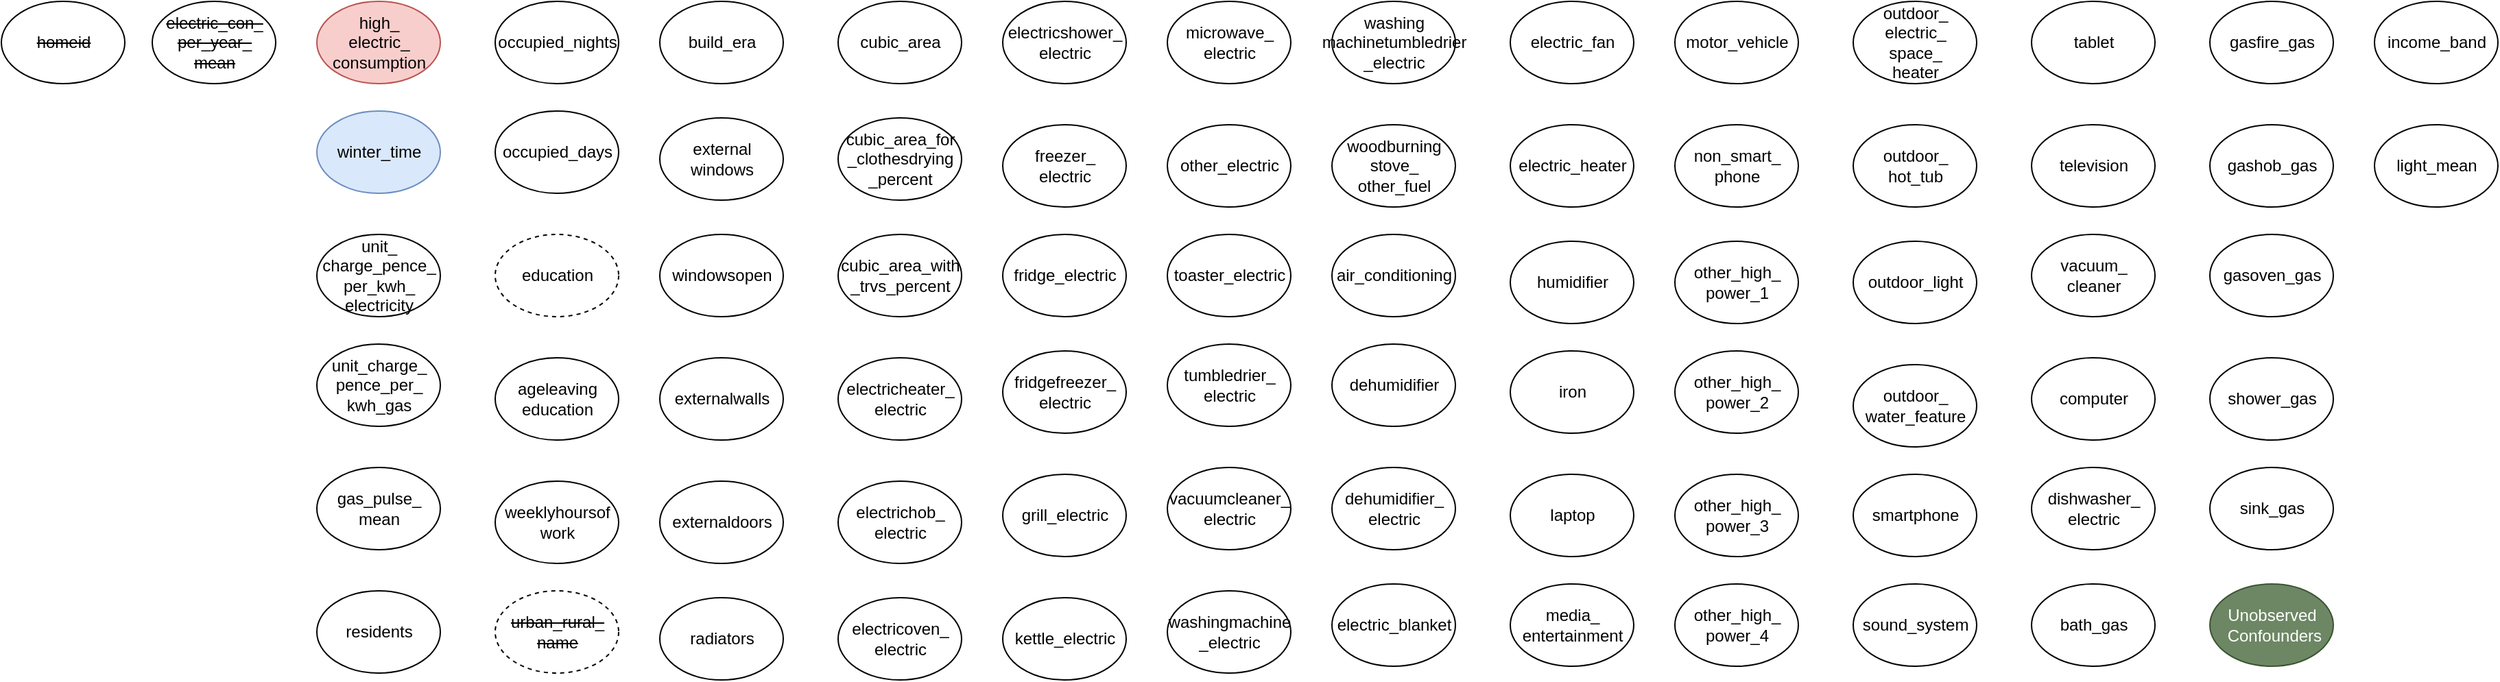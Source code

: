 <mxfile version="16.0.2" type="device" pages="2"><diagram id="edUaNYBjqw0dRM5WE8QL" name="Page-1"><mxGraphModel dx="1718" dy="553" grid="1" gridSize="10" guides="1" tooltips="1" connect="1" arrows="1" fold="1" page="1" pageScale="1" pageWidth="850" pageHeight="1100" math="0" shadow="0"><root><mxCell id="0"/><mxCell id="1" parent="0"/><mxCell id="qiOINa25vJbCKEWT8A0o-1" value="&lt;strike&gt;homeid&lt;/strike&gt;" style="ellipse;html=1;shadow=0;sketch=0;overflow=visible;" parent="1" vertex="1"><mxGeometry x="-210" y="20" width="90" height="60" as="geometry"/></mxCell><mxCell id="qiOINa25vJbCKEWT8A0o-2" value="residents" style="ellipse;html=1;shadow=0;sketch=0;overflow=visible;" parent="1" vertex="1"><mxGeometry x="20" y="450" width="90" height="60" as="geometry"/></mxCell><mxCell id="qiOINa25vJbCKEWT8A0o-3" value="income_band" style="ellipse;html=1;shadow=0;sketch=0;overflow=visible;" parent="1" vertex="1"><mxGeometry x="1520" y="20" width="90" height="60" as="geometry"/></mxCell><mxCell id="qiOINa25vJbCKEWT8A0o-4" value="&lt;strike&gt;urban_rural_&lt;br&gt;name&lt;/strike&gt;" style="ellipse;html=1;shadow=0;sketch=0;overflow=visible;dashed=1;" parent="1" vertex="1"><mxGeometry x="150" y="450" width="90" height="60" as="geometry"/></mxCell><mxCell id="qiOINa25vJbCKEWT8A0o-5" value="build_era" style="ellipse;html=1;shadow=0;sketch=0;overflow=visible;" parent="1" vertex="1"><mxGeometry x="270" y="20" width="90" height="60" as="geometry"/></mxCell><mxCell id="qiOINa25vJbCKEWT8A0o-6" value="occupied_days" style="ellipse;html=1;shadow=0;sketch=0;overflow=visible;" parent="1" vertex="1"><mxGeometry x="150" y="100" width="90" height="60" as="geometry"/></mxCell><mxCell id="qiOINa25vJbCKEWT8A0o-7" value="occupied_nights" style="ellipse;html=1;shadow=0;sketch=0;overflow=visible;" parent="1" vertex="1"><mxGeometry x="150" y="20" width="90" height="60" as="geometry"/></mxCell><mxCell id="qiOINa25vJbCKEWT8A0o-8" value="weeklyhoursof&lt;br&gt;work" style="ellipse;html=1;shadow=0;sketch=0;overflow=visible;" parent="1" vertex="1"><mxGeometry x="150" y="370" width="90" height="60" as="geometry"/></mxCell><mxCell id="qiOINa25vJbCKEWT8A0o-9" value="education" style="ellipse;html=1;shadow=0;sketch=0;overflow=visible;dashed=1;" parent="1" vertex="1"><mxGeometry x="150" y="190" width="90" height="60" as="geometry"/></mxCell><mxCell id="qiOINa25vJbCKEWT8A0o-10" value="ageleaving&lt;br&gt;education" style="ellipse;html=1;shadow=0;sketch=0;overflow=visible;" parent="1" vertex="1"><mxGeometry x="150" y="280" width="90" height="60" as="geometry"/></mxCell><mxCell id="qiOINa25vJbCKEWT8A0o-11" value="external&lt;br&gt;windows" style="ellipse;html=1;shadow=0;sketch=0;overflow=visible;" parent="1" vertex="1"><mxGeometry x="270" y="105" width="90" height="60" as="geometry"/></mxCell><mxCell id="qiOINa25vJbCKEWT8A0o-12" value="externalwalls" style="ellipse;html=1;shadow=0;sketch=0;overflow=visible;" parent="1" vertex="1"><mxGeometry x="270" y="280" width="90" height="60" as="geometry"/></mxCell><mxCell id="qiOINa25vJbCKEWT8A0o-13" value="cubic_area" style="ellipse;html=1;shadow=0;sketch=0;overflow=visible;" parent="1" vertex="1"><mxGeometry x="400" y="20" width="90" height="60" as="geometry"/></mxCell><mxCell id="qiOINa25vJbCKEWT8A0o-14" value="radiators" style="ellipse;html=1;shadow=0;sketch=0;overflow=visible;" parent="1" vertex="1"><mxGeometry x="270" y="455" width="90" height="60" as="geometry"/></mxCell><mxCell id="qiOINa25vJbCKEWT8A0o-15" value="cubic_area_for&lt;br&gt;_clothesdrying&lt;br&gt;_percent" style="ellipse;html=1;shadow=0;sketch=0;overflow=visible;" parent="1" vertex="1"><mxGeometry x="400" y="105" width="90" height="60" as="geometry"/></mxCell><mxCell id="qiOINa25vJbCKEWT8A0o-16" value="cubic_area_with&lt;br&gt;_trvs_percent" style="ellipse;html=1;shadow=0;sketch=0;overflow=visible;" parent="1" vertex="1"><mxGeometry x="400" y="190" width="90" height="60" as="geometry"/></mxCell><mxCell id="qiOINa25vJbCKEWT8A0o-17" value="dehumidifier" style="ellipse;html=1;shadow=0;sketch=0;overflow=visible;" parent="1" vertex="1"><mxGeometry x="760" y="270" width="90" height="60" as="geometry"/></mxCell><mxCell id="qiOINa25vJbCKEWT8A0o-18" value="dishwasher_&lt;br&gt;electric" style="ellipse;html=1;shadow=0;sketch=0;overflow=visible;" parent="1" vertex="1"><mxGeometry x="1270" y="360" width="90" height="60" as="geometry"/></mxCell><mxCell id="qiOINa25vJbCKEWT8A0o-19" value="electricheater_&lt;br&gt;electric" style="ellipse;html=1;shadow=0;sketch=0;overflow=visible;" parent="1" vertex="1"><mxGeometry x="400" y="280" width="90" height="60" as="geometry"/></mxCell><mxCell id="qiOINa25vJbCKEWT8A0o-20" value="electrichob_&lt;br&gt;electric" style="ellipse;html=1;shadow=0;sketch=0;overflow=visible;" parent="1" vertex="1"><mxGeometry x="400" y="370" width="90" height="60" as="geometry"/></mxCell><mxCell id="qiOINa25vJbCKEWT8A0o-21" value="electricoven_&lt;br&gt;electric" style="ellipse;html=1;shadow=0;sketch=0;overflow=visible;" parent="1" vertex="1"><mxGeometry x="400" y="455" width="90" height="60" as="geometry"/></mxCell><mxCell id="qiOINa25vJbCKEWT8A0o-22" value="electricshower_&lt;br&gt;electric" style="ellipse;html=1;shadow=0;sketch=0;overflow=visible;" parent="1" vertex="1"><mxGeometry x="520" y="20" width="90" height="60" as="geometry"/></mxCell><mxCell id="qiOINa25vJbCKEWT8A0o-23" value="freezer_&lt;br&gt;electric" style="ellipse;html=1;shadow=0;sketch=0;overflow=visible;" parent="1" vertex="1"><mxGeometry x="520" y="110" width="90" height="60" as="geometry"/></mxCell><mxCell id="qiOINa25vJbCKEWT8A0o-24" value="fridge_electric" style="ellipse;html=1;shadow=0;sketch=0;overflow=visible;" parent="1" vertex="1"><mxGeometry x="520" y="190" width="90" height="60" as="geometry"/></mxCell><mxCell id="qiOINa25vJbCKEWT8A0o-27" value="fridgefreezer_&lt;br&gt;electric" style="ellipse;html=1;shadow=0;sketch=0;overflow=visible;" parent="1" vertex="1"><mxGeometry x="520" y="275" width="90" height="60" as="geometry"/></mxCell><mxCell id="qiOINa25vJbCKEWT8A0o-28" value="grill_electric" style="ellipse;html=1;shadow=0;sketch=0;overflow=visible;" parent="1" vertex="1"><mxGeometry x="520" y="365" width="90" height="60" as="geometry"/></mxCell><mxCell id="qiOINa25vJbCKEWT8A0o-29" value="kettle_electric" style="ellipse;html=1;shadow=0;sketch=0;overflow=visible;" parent="1" vertex="1"><mxGeometry x="520" y="455" width="90" height="60" as="geometry"/></mxCell><mxCell id="qiOINa25vJbCKEWT8A0o-30" value="other_high_&lt;br&gt;power_4" style="ellipse;html=1;shadow=0;sketch=0;overflow=visible;" parent="1" vertex="1"><mxGeometry x="1010" y="445" width="90" height="60" as="geometry"/></mxCell><mxCell id="qiOINa25vJbCKEWT8A0o-31" value="laptop" style="ellipse;html=1;shadow=0;sketch=0;overflow=visible;" parent="1" vertex="1"><mxGeometry x="890" y="365" width="90" height="60" as="geometry"/></mxCell><mxCell id="qiOINa25vJbCKEWT8A0o-32" value="other_high_&lt;br&gt;power_2" style="ellipse;html=1;shadow=0;sketch=0;overflow=visible;" parent="1" vertex="1"><mxGeometry x="1010" y="275" width="90" height="60" as="geometry"/></mxCell><mxCell id="qiOINa25vJbCKEWT8A0o-33" value="humidifier" style="ellipse;html=1;shadow=0;sketch=0;overflow=visible;" parent="1" vertex="1"><mxGeometry x="890" y="195" width="90" height="60" as="geometry"/></mxCell><mxCell id="qiOINa25vJbCKEWT8A0o-34" value="computer" style="ellipse;html=1;shadow=0;sketch=0;overflow=visible;" parent="1" vertex="1"><mxGeometry x="1270" y="280" width="90" height="60" as="geometry"/></mxCell><mxCell id="qiOINa25vJbCKEWT8A0o-35" value="dehumidifier_&lt;br&gt;electric" style="ellipse;html=1;shadow=0;sketch=0;overflow=visible;" parent="1" vertex="1"><mxGeometry x="760" y="360" width="90" height="60" as="geometry"/></mxCell><mxCell id="qiOINa25vJbCKEWT8A0o-36" value="iron" style="ellipse;html=1;shadow=0;sketch=0;overflow=visible;" parent="1" vertex="1"><mxGeometry x="890" y="275" width="90" height="60" as="geometry"/></mxCell><mxCell id="qiOINa25vJbCKEWT8A0o-37" value="electric_heater" style="ellipse;html=1;shadow=0;sketch=0;overflow=visible;" parent="1" vertex="1"><mxGeometry x="890" y="110" width="90" height="60" as="geometry"/></mxCell><mxCell id="qiOINa25vJbCKEWT8A0o-38" value="tumbledrier_&lt;br&gt;electric" style="ellipse;html=1;shadow=0;sketch=0;overflow=visible;" parent="1" vertex="1"><mxGeometry x="640" y="270" width="90" height="60" as="geometry"/></mxCell><mxCell id="qiOINa25vJbCKEWT8A0o-39" value="vacuumcleaner_&lt;br&gt;electric" style="ellipse;html=1;shadow=0;sketch=0;overflow=visible;" parent="1" vertex="1"><mxGeometry x="640" y="360" width="90" height="60" as="geometry"/></mxCell><mxCell id="qiOINa25vJbCKEWT8A0o-40" value="electric_fan" style="ellipse;html=1;shadow=0;sketch=0;overflow=visible;" parent="1" vertex="1"><mxGeometry x="890" y="20" width="90" height="60" as="geometry"/></mxCell><mxCell id="qiOINa25vJbCKEWT8A0o-41" value="air_conditioning" style="ellipse;html=1;shadow=0;sketch=0;overflow=visible;" parent="1" vertex="1"><mxGeometry x="760" y="190" width="90" height="60" as="geometry"/></mxCell><mxCell id="qiOINa25vJbCKEWT8A0o-42" value="woodburning&lt;br&gt;stove_&lt;br&gt;other_fuel" style="ellipse;html=1;shadow=0;sketch=0;overflow=visible;" parent="1" vertex="1"><mxGeometry x="760" y="110" width="90" height="60" as="geometry"/></mxCell><mxCell id="qiOINa25vJbCKEWT8A0o-43" value="electric_blanket" style="ellipse;html=1;shadow=0;sketch=0;overflow=visible;" parent="1" vertex="1"><mxGeometry x="760" y="445" width="90" height="60" as="geometry"/></mxCell><mxCell id="qiOINa25vJbCKEWT8A0o-44" value="outdoor_light" style="ellipse;html=1;shadow=0;sketch=0;overflow=visible;" parent="1" vertex="1"><mxGeometry x="1140" y="195" width="90" height="60" as="geometry"/></mxCell><mxCell id="qiOINa25vJbCKEWT8A0o-45" value="washingmachine&lt;br&gt;_electric" style="ellipse;html=1;shadow=0;sketch=0;overflow=visible;" parent="1" vertex="1"><mxGeometry x="640" y="450" width="90" height="60" as="geometry"/></mxCell><mxCell id="qiOINa25vJbCKEWT8A0o-46" value="microwave_&lt;br&gt;electric" style="ellipse;html=1;shadow=0;sketch=0;overflow=visible;" parent="1" vertex="1"><mxGeometry x="640" y="20" width="90" height="60" as="geometry"/></mxCell><mxCell id="qiOINa25vJbCKEWT8A0o-47" value="outdoor_&lt;br&gt;electric_&lt;br&gt;space_&lt;br&gt;heater" style="ellipse;html=1;shadow=0;sketch=0;overflow=visible;" parent="1" vertex="1"><mxGeometry x="1140" y="20" width="90" height="60" as="geometry"/></mxCell><mxCell id="qiOINa25vJbCKEWT8A0o-49" value="outdoor_&lt;br&gt;hot_tub" style="ellipse;html=1;shadow=0;sketch=0;overflow=visible;" parent="1" vertex="1"><mxGeometry x="1140" y="110" width="90" height="60" as="geometry"/></mxCell><mxCell id="qiOINa25vJbCKEWT8A0o-50" value="outdoor_&lt;br&gt;water_feature" style="ellipse;html=1;shadow=0;sketch=0;overflow=visible;" parent="1" vertex="1"><mxGeometry x="1140" y="285" width="90" height="60" as="geometry"/></mxCell><mxCell id="qiOINa25vJbCKEWT8A0o-51" value="externaldoors" style="ellipse;html=1;shadow=0;sketch=0;overflow=visible;" parent="1" vertex="1"><mxGeometry x="270" y="370" width="90" height="60" as="geometry"/></mxCell><mxCell id="qiOINa25vJbCKEWT8A0o-52" value="high_&lt;br&gt;electric_&lt;br&gt;consumption" style="ellipse;html=1;shadow=0;sketch=0;overflow=visible;fillColor=#f8cecc;strokeColor=#b85450;" parent="1" vertex="1"><mxGeometry x="20" y="20" width="90" height="60" as="geometry"/></mxCell><mxCell id="qiOINa25vJbCKEWT8A0o-54" value="&lt;strike&gt;electric_con_&lt;br&gt;per_year_&lt;br&gt;mean&lt;/strike&gt;" style="ellipse;html=1;shadow=0;sketch=0;overflow=visible;" parent="1" vertex="1"><mxGeometry x="-100" y="20" width="90" height="60" as="geometry"/></mxCell><mxCell id="qiOINa25vJbCKEWT8A0o-55" value="unit_&lt;br&gt;charge_pence_&lt;br&gt;per_kwh_&lt;br&gt;electricity" style="ellipse;html=1;shadow=0;sketch=0;overflow=visible;" parent="1" vertex="1"><mxGeometry x="20" y="190" width="90" height="60" as="geometry"/></mxCell><mxCell id="qiOINa25vJbCKEWT8A0o-56" value="vacuum_&lt;br&gt;cleaner" style="ellipse;html=1;shadow=0;sketch=0;overflow=visible;" parent="1" vertex="1"><mxGeometry x="1270" y="190" width="90" height="60" as="geometry"/></mxCell><mxCell id="qiOINa25vJbCKEWT8A0o-57" value="television" style="ellipse;html=1;shadow=0;sketch=0;overflow=visible;" parent="1" vertex="1"><mxGeometry x="1270" y="110" width="90" height="60" as="geometry"/></mxCell><mxCell id="qiOINa25vJbCKEWT8A0o-58" value="tablet" style="ellipse;html=1;shadow=0;sketch=0;overflow=visible;" parent="1" vertex="1"><mxGeometry x="1270" y="20" width="90" height="60" as="geometry"/></mxCell><mxCell id="qiOINa25vJbCKEWT8A0o-59" value="sound_system" style="ellipse;html=1;shadow=0;sketch=0;overflow=visible;" parent="1" vertex="1"><mxGeometry x="1140" y="445" width="90" height="60" as="geometry"/></mxCell><mxCell id="qiOINa25vJbCKEWT8A0o-60" value="smartphone" style="ellipse;html=1;shadow=0;sketch=0;overflow=visible;" parent="1" vertex="1"><mxGeometry x="1140" y="365" width="90" height="60" as="geometry"/></mxCell><mxCell id="qiOINa25vJbCKEWT8A0o-61" value="other_high_&lt;br&gt;power_1" style="ellipse;html=1;shadow=0;sketch=0;overflow=visible;" parent="1" vertex="1"><mxGeometry x="1010" y="195" width="90" height="60" as="geometry"/></mxCell><mxCell id="qiOINa25vJbCKEWT8A0o-62" value="non_smart_&lt;br&gt;phone" style="ellipse;html=1;shadow=0;sketch=0;overflow=visible;" parent="1" vertex="1"><mxGeometry x="1010" y="110" width="90" height="60" as="geometry"/></mxCell><mxCell id="qiOINa25vJbCKEWT8A0o-63" value="motor_vehicle" style="ellipse;html=1;shadow=0;sketch=0;overflow=visible;" parent="1" vertex="1"><mxGeometry x="1010" y="20" width="90" height="60" as="geometry"/></mxCell><mxCell id="qiOINa25vJbCKEWT8A0o-64" value="media_&lt;br&gt;entertainment" style="ellipse;html=1;shadow=0;sketch=0;overflow=visible;" parent="1" vertex="1"><mxGeometry x="890" y="445" width="90" height="60" as="geometry"/></mxCell><mxCell id="qiOINa25vJbCKEWT8A0o-65" value="other_high_&lt;br&gt;power_3" style="ellipse;html=1;shadow=0;sketch=0;overflow=visible;" parent="1" vertex="1"><mxGeometry x="1010" y="365" width="90" height="60" as="geometry"/></mxCell><mxCell id="qiOINa25vJbCKEWT8A0o-66" value="washing&lt;br&gt;machinetumbledrier&lt;br&gt;_electric" style="ellipse;html=1;shadow=0;sketch=0;overflow=visible;" parent="1" vertex="1"><mxGeometry x="760" y="20" width="90" height="60" as="geometry"/></mxCell><mxCell id="qiOINa25vJbCKEWT8A0o-69" value="other_electric" style="ellipse;html=1;shadow=0;sketch=0;overflow=visible;" parent="1" vertex="1"><mxGeometry x="640" y="110" width="90" height="60" as="geometry"/></mxCell><mxCell id="qiOINa25vJbCKEWT8A0o-70" value="toaster_electric" style="ellipse;html=1;shadow=0;sketch=0;overflow=visible;" parent="1" vertex="1"><mxGeometry x="640" y="190" width="90" height="60" as="geometry"/></mxCell><mxCell id="nd_E52OTS7fLBENPmow7-1" value="windowsopen" style="ellipse;html=1;shadow=0;sketch=0;overflow=visible;" parent="1" vertex="1"><mxGeometry x="270" y="190" width="90" height="60" as="geometry"/></mxCell><mxCell id="Ex1pqcBfwxGxyvgAgBSZ-1" value="Unobserved&lt;br&gt;&amp;nbsp;Confounders" style="ellipse;html=1;shadow=0;sketch=0;overflow=visible;fillColor=#6d8764;strokeColor=#3A5431;fontColor=#ffffff;" parent="1" vertex="1"><mxGeometry x="1400" y="445" width="90" height="60" as="geometry"/></mxCell><mxCell id="wyto_pDlmpdzglWy7c0M-1" value="unit_charge_&lt;br&gt;pence_per_&lt;br&gt;kwh_gas" style="ellipse;html=1;shadow=0;sketch=0;overflow=visible;" parent="1" vertex="1"><mxGeometry x="20" y="270" width="90" height="60" as="geometry"/></mxCell><mxCell id="wyto_pDlmpdzglWy7c0M-2" value="gas_pulse_&lt;br&gt;mean" style="ellipse;html=1;shadow=0;sketch=0;overflow=visible;" parent="1" vertex="1"><mxGeometry x="20" y="360" width="90" height="60" as="geometry"/></mxCell><mxCell id="mq9lu98zbAPp0on9q5vm-1" value="bath_gas" style="ellipse;html=1;shadow=0;sketch=0;overflow=visible;" parent="1" vertex="1"><mxGeometry x="1270" y="445" width="90" height="60" as="geometry"/></mxCell><mxCell id="SPpdl9W68YSb0y2mEftB-1" value="gasfire_gas" style="ellipse;html=1;shadow=0;sketch=0;overflow=visible;" parent="1" vertex="1"><mxGeometry x="1400" y="20" width="90" height="60" as="geometry"/></mxCell><mxCell id="E5UHx2ixI7yXPAj_zhL9-1" value="gashob_gas" style="ellipse;html=1;shadow=0;sketch=0;overflow=visible;" parent="1" vertex="1"><mxGeometry x="1400" y="110" width="90" height="60" as="geometry"/></mxCell><mxCell id="3OABb6FPv9xkGm5orpx6-2" value="gasoven_gas" style="ellipse;html=1;shadow=0;sketch=0;overflow=visible;" parent="1" vertex="1"><mxGeometry x="1400" y="190" width="90" height="60" as="geometry"/></mxCell><mxCell id="HAHCza41n3Pe5kepCpij-2" value="shower_gas" style="ellipse;html=1;shadow=0;sketch=0;overflow=visible;" parent="1" vertex="1"><mxGeometry x="1400" y="280" width="90" height="60" as="geometry"/></mxCell><mxCell id="GNpqclheU6RUElxUGXCw-2" value="sink_gas" style="ellipse;html=1;shadow=0;sketch=0;overflow=visible;" parent="1" vertex="1"><mxGeometry x="1400" y="360" width="90" height="60" as="geometry"/></mxCell><mxCell id="yqmvAX8L-_dYcjMAuAXx-1" value="winter_time" style="ellipse;html=1;shadow=0;sketch=0;overflow=visible;fillColor=#dae8fc;strokeColor=#6c8ebf;" parent="1" vertex="1"><mxGeometry x="20" y="100" width="90" height="60" as="geometry"/></mxCell><mxCell id="yqmvAX8L-_dYcjMAuAXx-3" value="light_mean" style="ellipse;html=1;shadow=0;sketch=0;overflow=visible;" parent="1" vertex="1"><mxGeometry x="1520" y="110" width="90" height="60" as="geometry"/></mxCell></root></mxGraphModel></diagram><diagram id="cumdpfXdWdi9NEsijJX7" name="Page-2"><mxGraphModel dx="1718" dy="1653" grid="1" gridSize="10" guides="1" tooltips="1" connect="1" arrows="1" fold="1" page="1" pageScale="1" pageWidth="850" pageHeight="1100" math="0" shadow="0"><root><mxCell id="NrBDsHQqOWUDvbf6_TxT-0"/><mxCell id="NrBDsHQqOWUDvbf6_TxT-1" parent="NrBDsHQqOWUDvbf6_TxT-0"/><mxCell id="8vraYFz2wHgw5ph8_0K3-0" value="income_band" style="ellipse;html=1;shadow=0;sketch=0;overflow=visible;" parent="NrBDsHQqOWUDvbf6_TxT-1" vertex="1"><mxGeometry x="210" y="60" width="90" height="60" as="geometry"/></mxCell><mxCell id="8vraYFz2wHgw5ph8_0K3-1" value="" style="endArrow=classic;html=1;rounded=0;startArrow=none;" parent="NrBDsHQqOWUDvbf6_TxT-1" source="8vraYFz2wHgw5ph8_0K3-243" target="8vraYFz2wHgw5ph8_0K3-238" edge="1"><mxGeometry width="50" height="50" relative="1" as="geometry"><mxPoint x="50" y="160" as="sourcePoint"/><mxPoint x="100" y="110" as="targetPoint"/></mxGeometry></mxCell><mxCell id="8vraYFz2wHgw5ph8_0K3-2" value="residents" style="ellipse;html=1;shadow=0;sketch=0;overflow=visible;" parent="NrBDsHQqOWUDvbf6_TxT-1" vertex="1"><mxGeometry x="340" y="-1010" width="90" height="60" as="geometry"/></mxCell><mxCell id="8vraYFz2wHgw5ph8_0K3-3" value="" style="endArrow=classic;html=1;rounded=0;" parent="NrBDsHQqOWUDvbf6_TxT-1" source="8vraYFz2wHgw5ph8_0K3-0" target="8vraYFz2wHgw5ph8_0K3-2" edge="1"><mxGeometry width="50" height="50" relative="1" as="geometry"><mxPoint x="278.978" y="80.066" as="sourcePoint"/><mxPoint x="383.002" y="-950.067" as="targetPoint"/></mxGeometry></mxCell><mxCell id="8vraYFz2wHgw5ph8_0K3-4" value="urban_rural_&lt;br&gt;name" style="ellipse;html=1;shadow=0;sketch=0;overflow=visible;dashed=1;" parent="NrBDsHQqOWUDvbf6_TxT-1" vertex="1"><mxGeometry x="-60" y="90" width="90" height="60" as="geometry"/></mxCell><mxCell id="8vraYFz2wHgw5ph8_0K3-5" value="" style="endArrow=classic;html=1;rounded=0;" parent="NrBDsHQqOWUDvbf6_TxT-1" source="8vraYFz2wHgw5ph8_0K3-0" target="8vraYFz2wHgw5ph8_0K3-4" edge="1"><mxGeometry width="50" height="50" relative="1" as="geometry"><mxPoint x="170" y="280" as="sourcePoint"/><mxPoint x="220" y="230" as="targetPoint"/></mxGeometry></mxCell><mxCell id="8vraYFz2wHgw5ph8_0K3-6" value="build_era" style="ellipse;html=1;shadow=0;sketch=0;overflow=visible;" parent="NrBDsHQqOWUDvbf6_TxT-1" vertex="1"><mxGeometry x="-425" y="340" width="90" height="60" as="geometry"/></mxCell><mxCell id="8vraYFz2wHgw5ph8_0K3-7" value="" style="endArrow=classic;html=1;rounded=0;" parent="NrBDsHQqOWUDvbf6_TxT-1" source="8vraYFz2wHgw5ph8_0K3-0" target="8vraYFz2wHgw5ph8_0K3-6" edge="1"><mxGeometry width="50" height="50" relative="1" as="geometry"><mxPoint x="170" y="280" as="sourcePoint"/><mxPoint x="220" y="230" as="targetPoint"/></mxGeometry></mxCell><mxCell id="8vraYFz2wHgw5ph8_0K3-8" value="occupied_days" style="ellipse;html=1;shadow=0;sketch=0;overflow=visible;" parent="NrBDsHQqOWUDvbf6_TxT-1" vertex="1"><mxGeometry x="410" y="120" width="90" height="60" as="geometry"/></mxCell><mxCell id="8vraYFz2wHgw5ph8_0K3-9" value="" style="endArrow=classic;html=1;rounded=0;" parent="NrBDsHQqOWUDvbf6_TxT-1" source="8vraYFz2wHgw5ph8_0K3-8" target="8vraYFz2wHgw5ph8_0K3-238" edge="1"><mxGeometry width="50" height="50" relative="1" as="geometry"><mxPoint x="170" y="280" as="sourcePoint"/><mxPoint x="220" y="230" as="targetPoint"/></mxGeometry></mxCell><mxCell id="8vraYFz2wHgw5ph8_0K3-10" value="" style="endArrow=classic;html=1;rounded=0;" parent="NrBDsHQqOWUDvbf6_TxT-1" source="8vraYFz2wHgw5ph8_0K3-2" target="8vraYFz2wHgw5ph8_0K3-8" edge="1"><mxGeometry width="50" height="50" relative="1" as="geometry"><mxPoint x="170" y="280" as="sourcePoint"/><mxPoint x="220" y="230" as="targetPoint"/></mxGeometry></mxCell><mxCell id="8vraYFz2wHgw5ph8_0K3-11" value="" style="endArrow=classic;html=1;rounded=0;" parent="NrBDsHQqOWUDvbf6_TxT-1" source="8vraYFz2wHgw5ph8_0K3-6" target="8vraYFz2wHgw5ph8_0K3-238" edge="1"><mxGeometry width="50" height="50" relative="1" as="geometry"><mxPoint x="170" y="280" as="sourcePoint"/><mxPoint x="220" y="230" as="targetPoint"/></mxGeometry></mxCell><mxCell id="8vraYFz2wHgw5ph8_0K3-12" value="occupied_nights" style="ellipse;html=1;shadow=0;sketch=0;overflow=visible;" parent="NrBDsHQqOWUDvbf6_TxT-1" vertex="1"><mxGeometry x="560" y="140" width="90" height="60" as="geometry"/></mxCell><mxCell id="8vraYFz2wHgw5ph8_0K3-13" value="" style="endArrow=classic;html=1;rounded=0;" parent="NrBDsHQqOWUDvbf6_TxT-1" source="8vraYFz2wHgw5ph8_0K3-12" target="8vraYFz2wHgw5ph8_0K3-238" edge="1"><mxGeometry width="50" height="50" relative="1" as="geometry"><mxPoint x="470" y="280" as="sourcePoint"/><mxPoint x="520" y="230" as="targetPoint"/></mxGeometry></mxCell><mxCell id="8vraYFz2wHgw5ph8_0K3-14" value="" style="endArrow=classic;html=1;rounded=0;" parent="NrBDsHQqOWUDvbf6_TxT-1" source="8vraYFz2wHgw5ph8_0K3-2" target="8vraYFz2wHgw5ph8_0K3-12" edge="1"><mxGeometry width="50" height="50" relative="1" as="geometry"><mxPoint x="280" y="280" as="sourcePoint"/><mxPoint x="330" y="230" as="targetPoint"/></mxGeometry></mxCell><mxCell id="8vraYFz2wHgw5ph8_0K3-15" value="weeklyhoursof&lt;br&gt;work" style="ellipse;html=1;shadow=0;sketch=0;overflow=visible;" parent="NrBDsHQqOWUDvbf6_TxT-1" vertex="1"><mxGeometry x="790" y="180" width="90" height="60" as="geometry"/></mxCell><mxCell id="8vraYFz2wHgw5ph8_0K3-16" value="" style="endArrow=classic;html=1;rounded=0;" parent="NrBDsHQqOWUDvbf6_TxT-1" source="8vraYFz2wHgw5ph8_0K3-2" target="8vraYFz2wHgw5ph8_0K3-15" edge="1"><mxGeometry width="50" height="50" relative="1" as="geometry"><mxPoint x="320" y="230" as="sourcePoint"/><mxPoint x="370" y="180" as="targetPoint"/></mxGeometry></mxCell><mxCell id="8vraYFz2wHgw5ph8_0K3-17" value="" style="endArrow=classic;html=1;rounded=0;" parent="NrBDsHQqOWUDvbf6_TxT-1" source="8vraYFz2wHgw5ph8_0K3-15" target="8vraYFz2wHgw5ph8_0K3-238" edge="1"><mxGeometry width="50" height="50" relative="1" as="geometry"><mxPoint x="320" y="230" as="sourcePoint"/><mxPoint x="370" y="180" as="targetPoint"/></mxGeometry></mxCell><mxCell id="8vraYFz2wHgw5ph8_0K3-18" value="education" style="ellipse;html=1;shadow=0;sketch=0;overflow=visible;dashed=1;" parent="NrBDsHQqOWUDvbf6_TxT-1" vertex="1"><mxGeometry x="30" y="-290" width="90" height="60" as="geometry"/></mxCell><mxCell id="8vraYFz2wHgw5ph8_0K3-19" value="" style="endArrow=classic;html=1;rounded=0;" parent="NrBDsHQqOWUDvbf6_TxT-1" source="8vraYFz2wHgw5ph8_0K3-18" target="8vraYFz2wHgw5ph8_0K3-0" edge="1"><mxGeometry width="50" height="50" relative="1" as="geometry"><mxPoint x="320" y="230" as="sourcePoint"/><mxPoint x="370" y="180" as="targetPoint"/></mxGeometry></mxCell><mxCell id="8vraYFz2wHgw5ph8_0K3-20" value="ageleaving&lt;br&gt;education" style="ellipse;html=1;shadow=0;sketch=0;overflow=visible;" parent="NrBDsHQqOWUDvbf6_TxT-1" vertex="1"><mxGeometry x="-360" y="-60" width="90" height="60" as="geometry"/></mxCell><mxCell id="8vraYFz2wHgw5ph8_0K3-21" value="" style="endArrow=classic;html=1;rounded=0;" parent="NrBDsHQqOWUDvbf6_TxT-1" source="8vraYFz2wHgw5ph8_0K3-20" target="8vraYFz2wHgw5ph8_0K3-0" edge="1"><mxGeometry width="50" height="50" relative="1" as="geometry"><mxPoint x="320" y="230" as="sourcePoint"/><mxPoint x="370" y="180" as="targetPoint"/></mxGeometry></mxCell><mxCell id="8vraYFz2wHgw5ph8_0K3-22" value="" style="endArrow=classic;html=1;rounded=0;" parent="NrBDsHQqOWUDvbf6_TxT-1" source="8vraYFz2wHgw5ph8_0K3-18" target="8vraYFz2wHgw5ph8_0K3-20" edge="1"><mxGeometry width="50" height="50" relative="1" as="geometry"><mxPoint x="320" y="230" as="sourcePoint"/><mxPoint x="370" y="180" as="targetPoint"/></mxGeometry></mxCell><mxCell id="8vraYFz2wHgw5ph8_0K3-23" value="" style="endArrow=classic;html=1;rounded=0;" parent="NrBDsHQqOWUDvbf6_TxT-1" source="8vraYFz2wHgw5ph8_0K3-4" target="8vraYFz2wHgw5ph8_0K3-6" edge="1"><mxGeometry width="50" height="50" relative="1" as="geometry"><mxPoint x="320" y="230" as="sourcePoint"/><mxPoint x="370" y="180" as="targetPoint"/></mxGeometry></mxCell><mxCell id="8vraYFz2wHgw5ph8_0K3-24" value="" style="endArrow=classic;html=1;rounded=0;" parent="NrBDsHQqOWUDvbf6_TxT-1" source="8vraYFz2wHgw5ph8_0K3-4" target="8vraYFz2wHgw5ph8_0K3-317" edge="1"><mxGeometry width="50" height="50" relative="1" as="geometry"><mxPoint x="320" y="330" as="sourcePoint"/><mxPoint x="370" y="280" as="targetPoint"/></mxGeometry></mxCell><mxCell id="8vraYFz2wHgw5ph8_0K3-25" value="" style="endArrow=classic;html=1;rounded=0;" parent="NrBDsHQqOWUDvbf6_TxT-1" source="8vraYFz2wHgw5ph8_0K3-6" target="8vraYFz2wHgw5ph8_0K3-317" edge="1"><mxGeometry width="50" height="50" relative="1" as="geometry"><mxPoint x="320" y="330" as="sourcePoint"/><mxPoint x="370" y="280" as="targetPoint"/></mxGeometry></mxCell><mxCell id="8vraYFz2wHgw5ph8_0K3-26" value="" style="endArrow=classic;html=1;rounded=0;" parent="NrBDsHQqOWUDvbf6_TxT-1" source="8vraYFz2wHgw5ph8_0K3-4" target="8vraYFz2wHgw5ph8_0K3-350" edge="1"><mxGeometry width="50" height="50" relative="1" as="geometry"><mxPoint x="320" y="330" as="sourcePoint"/><mxPoint x="370" y="280" as="targetPoint"/></mxGeometry></mxCell><mxCell id="8vraYFz2wHgw5ph8_0K3-27" value="" style="endArrow=classic;html=1;rounded=0;" parent="NrBDsHQqOWUDvbf6_TxT-1" source="8vraYFz2wHgw5ph8_0K3-6" target="8vraYFz2wHgw5ph8_0K3-350" edge="1"><mxGeometry width="50" height="50" relative="1" as="geometry"><mxPoint x="320" y="330" as="sourcePoint"/><mxPoint x="370" y="280" as="targetPoint"/></mxGeometry></mxCell><mxCell id="8vraYFz2wHgw5ph8_0K3-28" value="" style="endArrow=classic;html=1;rounded=0;startArrow=none;" parent="NrBDsHQqOWUDvbf6_TxT-1" source="8vraYFz2wHgw5ph8_0K3-301" target="8vraYFz2wHgw5ph8_0K3-238" edge="1"><mxGeometry width="50" height="50" relative="1" as="geometry"><mxPoint x="320" y="330" as="sourcePoint"/><mxPoint x="370" y="280" as="targetPoint"/></mxGeometry></mxCell><mxCell id="8vraYFz2wHgw5ph8_0K3-29" value="" style="endArrow=classic;html=1;rounded=0;" parent="NrBDsHQqOWUDvbf6_TxT-1" source="8vraYFz2wHgw5ph8_0K3-4" target="8vraYFz2wHgw5ph8_0K3-31" edge="1"><mxGeometry width="50" height="50" relative="1" as="geometry"><mxPoint x="320" y="330" as="sourcePoint"/><mxPoint x="370" y="280" as="targetPoint"/></mxGeometry></mxCell><mxCell id="8vraYFz2wHgw5ph8_0K3-30" value="" style="endArrow=classic;html=1;rounded=0;" parent="NrBDsHQqOWUDvbf6_TxT-1" source="8vraYFz2wHgw5ph8_0K3-6" target="8vraYFz2wHgw5ph8_0K3-31" edge="1"><mxGeometry width="50" height="50" relative="1" as="geometry"><mxPoint x="320" y="330" as="sourcePoint"/><mxPoint x="370" y="280" as="targetPoint"/></mxGeometry></mxCell><mxCell id="8vraYFz2wHgw5ph8_0K3-31" value="externalwalls" style="ellipse;html=1;shadow=0;sketch=0;overflow=visible;" parent="NrBDsHQqOWUDvbf6_TxT-1" vertex="1"><mxGeometry x="965" y="970" width="90" height="60" as="geometry"/></mxCell><mxCell id="8vraYFz2wHgw5ph8_0K3-32" value="cubic_area" style="ellipse;html=1;shadow=0;sketch=0;overflow=visible;" parent="NrBDsHQqOWUDvbf6_TxT-1" vertex="1"><mxGeometry x="965" y="1090" width="90" height="60" as="geometry"/></mxCell><mxCell id="8vraYFz2wHgw5ph8_0K3-33" value="" style="endArrow=classic;html=1;rounded=0;" parent="NrBDsHQqOWUDvbf6_TxT-1" source="8vraYFz2wHgw5ph8_0K3-4" target="8vraYFz2wHgw5ph8_0K3-32" edge="1"><mxGeometry width="50" height="50" relative="1" as="geometry"><mxPoint x="320" y="290" as="sourcePoint"/><mxPoint x="370" y="240" as="targetPoint"/></mxGeometry></mxCell><mxCell id="8vraYFz2wHgw5ph8_0K3-34" value="" style="endArrow=classic;html=1;rounded=0;" parent="NrBDsHQqOWUDvbf6_TxT-1" source="8vraYFz2wHgw5ph8_0K3-6" target="8vraYFz2wHgw5ph8_0K3-32" edge="1"><mxGeometry width="50" height="50" relative="1" as="geometry"><mxPoint x="320" y="290" as="sourcePoint"/><mxPoint x="370" y="240" as="targetPoint"/></mxGeometry></mxCell><mxCell id="8vraYFz2wHgw5ph8_0K3-35" value="radiators" style="ellipse;html=1;shadow=0;sketch=0;overflow=visible;" parent="NrBDsHQqOWUDvbf6_TxT-1" vertex="1"><mxGeometry x="320" y="640" width="90" height="60" as="geometry"/></mxCell><mxCell id="8vraYFz2wHgw5ph8_0K3-36" value="" style="endArrow=classic;html=1;rounded=0;" parent="NrBDsHQqOWUDvbf6_TxT-1" source="8vraYFz2wHgw5ph8_0K3-4" target="8vraYFz2wHgw5ph8_0K3-35" edge="1"><mxGeometry width="50" height="50" relative="1" as="geometry"><mxPoint x="320" y="510" as="sourcePoint"/><mxPoint x="370" y="460" as="targetPoint"/></mxGeometry></mxCell><mxCell id="8vraYFz2wHgw5ph8_0K3-37" value="" style="endArrow=classic;html=1;rounded=0;" parent="NrBDsHQqOWUDvbf6_TxT-1" source="8vraYFz2wHgw5ph8_0K3-6" target="8vraYFz2wHgw5ph8_0K3-35" edge="1"><mxGeometry width="50" height="50" relative="1" as="geometry"><mxPoint x="320" y="510" as="sourcePoint"/><mxPoint x="370" y="460" as="targetPoint"/></mxGeometry></mxCell><mxCell id="8vraYFz2wHgw5ph8_0K3-38" value="" style="endArrow=classic;html=1;rounded=0;" parent="NrBDsHQqOWUDvbf6_TxT-1" source="8vraYFz2wHgw5ph8_0K3-35" target="8vraYFz2wHgw5ph8_0K3-238" edge="1"><mxGeometry width="50" height="50" relative="1" as="geometry"><mxPoint x="320" y="510" as="sourcePoint"/><mxPoint x="370" y="460" as="targetPoint"/></mxGeometry></mxCell><mxCell id="8vraYFz2wHgw5ph8_0K3-39" value="cubic_area_for_&lt;br&gt;clothesdrying&lt;br&gt;_percent" style="ellipse;html=1;shadow=0;sketch=0;overflow=visible;" parent="NrBDsHQqOWUDvbf6_TxT-1" vertex="1"><mxGeometry x="975" y="1190" width="90" height="60" as="geometry"/></mxCell><mxCell id="8vraYFz2wHgw5ph8_0K3-40" value="" style="endArrow=classic;html=1;rounded=0;" parent="NrBDsHQqOWUDvbf6_TxT-1" source="8vraYFz2wHgw5ph8_0K3-4" target="8vraYFz2wHgw5ph8_0K3-39" edge="1"><mxGeometry width="50" height="50" relative="1" as="geometry"><mxPoint x="320" y="480" as="sourcePoint"/><mxPoint x="370" y="430" as="targetPoint"/></mxGeometry></mxCell><mxCell id="8vraYFz2wHgw5ph8_0K3-41" value="" style="endArrow=classic;html=1;rounded=0;" parent="NrBDsHQqOWUDvbf6_TxT-1" source="8vraYFz2wHgw5ph8_0K3-6" target="8vraYFz2wHgw5ph8_0K3-39" edge="1"><mxGeometry width="50" height="50" relative="1" as="geometry"><mxPoint x="320" y="480" as="sourcePoint"/><mxPoint x="370" y="430" as="targetPoint"/></mxGeometry></mxCell><mxCell id="8vraYFz2wHgw5ph8_0K3-42" value="cubic_area_&lt;br&gt;with_trvs&lt;br&gt;_percent" style="ellipse;html=1;shadow=0;sketch=0;overflow=visible;" parent="NrBDsHQqOWUDvbf6_TxT-1" vertex="1"><mxGeometry x="975" y="1290" width="90" height="60" as="geometry"/></mxCell><mxCell id="8vraYFz2wHgw5ph8_0K3-43" value="" style="endArrow=classic;html=1;rounded=0;" parent="NrBDsHQqOWUDvbf6_TxT-1" source="8vraYFz2wHgw5ph8_0K3-4" target="8vraYFz2wHgw5ph8_0K3-42" edge="1"><mxGeometry width="50" height="50" relative="1" as="geometry"><mxPoint x="320" y="490" as="sourcePoint"/><mxPoint x="370" y="440" as="targetPoint"/></mxGeometry></mxCell><mxCell id="8vraYFz2wHgw5ph8_0K3-44" value="" style="endArrow=classic;html=1;rounded=0;" parent="NrBDsHQqOWUDvbf6_TxT-1" source="8vraYFz2wHgw5ph8_0K3-6" target="8vraYFz2wHgw5ph8_0K3-42" edge="1"><mxGeometry width="50" height="50" relative="1" as="geometry"><mxPoint x="320" y="490" as="sourcePoint"/><mxPoint x="370" y="440" as="targetPoint"/></mxGeometry></mxCell><mxCell id="8vraYFz2wHgw5ph8_0K3-45" value="" style="endArrow=classic;html=1;rounded=0;" parent="NrBDsHQqOWUDvbf6_TxT-1" source="8vraYFz2wHgw5ph8_0K3-35" target="8vraYFz2wHgw5ph8_0K3-42" edge="1"><mxGeometry width="50" height="50" relative="1" as="geometry"><mxPoint x="10" y="-290" as="sourcePoint"/><mxPoint x="995.764" y="1324.723" as="targetPoint"/></mxGeometry></mxCell><mxCell id="8vraYFz2wHgw5ph8_0K3-46" value="dehumidifier" style="ellipse;html=1;shadow=0;sketch=0;overflow=visible;" parent="NrBDsHQqOWUDvbf6_TxT-1" vertex="1"><mxGeometry x="1690" y="680" width="90" height="60" as="geometry"/></mxCell><mxCell id="8vraYFz2wHgw5ph8_0K3-47" value="" style="endArrow=classic;html=1;rounded=0;" parent="NrBDsHQqOWUDvbf6_TxT-1" source="8vraYFz2wHgw5ph8_0K3-0" target="8vraYFz2wHgw5ph8_0K3-46" edge="1"><mxGeometry width="50" height="50" relative="1" as="geometry"><mxPoint x="320" y="340" as="sourcePoint"/><mxPoint x="370" y="290" as="targetPoint"/></mxGeometry></mxCell><mxCell id="8vraYFz2wHgw5ph8_0K3-48" value="" style="endArrow=classic;html=1;rounded=0;" parent="NrBDsHQqOWUDvbf6_TxT-1" source="8vraYFz2wHgw5ph8_0K3-2" target="8vraYFz2wHgw5ph8_0K3-46" edge="1"><mxGeometry width="50" height="50" relative="1" as="geometry"><mxPoint x="320" y="340" as="sourcePoint"/><mxPoint x="370" y="290" as="targetPoint"/></mxGeometry></mxCell><mxCell id="8vraYFz2wHgw5ph8_0K3-49" value="" style="endArrow=classic;html=1;rounded=0;" parent="NrBDsHQqOWUDvbf6_TxT-1" source="8vraYFz2wHgw5ph8_0K3-46" target="8vraYFz2wHgw5ph8_0K3-238" edge="1"><mxGeometry width="50" height="50" relative="1" as="geometry"><mxPoint x="320" y="430" as="sourcePoint"/><mxPoint x="370" y="380" as="targetPoint"/></mxGeometry></mxCell><mxCell id="8vraYFz2wHgw5ph8_0K3-50" value="" style="endArrow=classic;html=1;rounded=0;" parent="NrBDsHQqOWUDvbf6_TxT-1" source="8vraYFz2wHgw5ph8_0K3-39" target="8vraYFz2wHgw5ph8_0K3-46" edge="1"><mxGeometry width="50" height="50" relative="1" as="geometry"><mxPoint x="10" y="-350" as="sourcePoint"/><mxPoint x="60" y="-400" as="targetPoint"/></mxGeometry></mxCell><mxCell id="8vraYFz2wHgw5ph8_0K3-51" value="dishwasher_&lt;br&gt;electric" style="ellipse;html=1;shadow=0;sketch=0;overflow=visible;" parent="NrBDsHQqOWUDvbf6_TxT-1" vertex="1"><mxGeometry x="1460" y="-500" width="90" height="60" as="geometry"/></mxCell><mxCell id="8vraYFz2wHgw5ph8_0K3-52" value="" style="endArrow=classic;html=1;rounded=0;" parent="NrBDsHQqOWUDvbf6_TxT-1" source="8vraYFz2wHgw5ph8_0K3-0" target="8vraYFz2wHgw5ph8_0K3-51" edge="1"><mxGeometry width="50" height="50" relative="1" as="geometry"><mxPoint x="320" y="220" as="sourcePoint"/><mxPoint x="370" y="170" as="targetPoint"/></mxGeometry></mxCell><mxCell id="8vraYFz2wHgw5ph8_0K3-53" value="" style="endArrow=classic;html=1;rounded=0;" parent="NrBDsHQqOWUDvbf6_TxT-1" source="8vraYFz2wHgw5ph8_0K3-2" target="8vraYFz2wHgw5ph8_0K3-51" edge="1"><mxGeometry width="50" height="50" relative="1" as="geometry"><mxPoint x="320" y="220" as="sourcePoint"/><mxPoint x="370" y="170" as="targetPoint"/></mxGeometry></mxCell><mxCell id="8vraYFz2wHgw5ph8_0K3-54" value="" style="endArrow=classic;html=1;rounded=0;startArrow=none;" parent="NrBDsHQqOWUDvbf6_TxT-1" source="8vraYFz2wHgw5ph8_0K3-241" target="8vraYFz2wHgw5ph8_0K3-238" edge="1"><mxGeometry width="50" height="50" relative="1" as="geometry"><mxPoint x="320" y="390" as="sourcePoint"/><mxPoint x="370" y="340" as="targetPoint"/></mxGeometry></mxCell><mxCell id="8vraYFz2wHgw5ph8_0K3-55" value="electricheater_&lt;br&gt;electric" style="ellipse;html=1;shadow=0;sketch=0;overflow=visible;" parent="NrBDsHQqOWUDvbf6_TxT-1" vertex="1"><mxGeometry x="320" y="840" width="90" height="60" as="geometry"/></mxCell><mxCell id="8vraYFz2wHgw5ph8_0K3-56" value="" style="endArrow=classic;html=1;rounded=0;" parent="NrBDsHQqOWUDvbf6_TxT-1" source="8vraYFz2wHgw5ph8_0K3-2" target="8vraYFz2wHgw5ph8_0K3-55" edge="1"><mxGeometry width="50" height="50" relative="1" as="geometry"><mxPoint x="320" y="390" as="sourcePoint"/><mxPoint x="370" y="340" as="targetPoint"/></mxGeometry></mxCell><mxCell id="8vraYFz2wHgw5ph8_0K3-57" value="" style="endArrow=classic;html=1;rounded=0;" parent="NrBDsHQqOWUDvbf6_TxT-1" source="8vraYFz2wHgw5ph8_0K3-0" target="8vraYFz2wHgw5ph8_0K3-55" edge="1"><mxGeometry width="50" height="50" relative="1" as="geometry"><mxPoint x="320" y="300" as="sourcePoint"/><mxPoint x="370" y="250" as="targetPoint"/></mxGeometry></mxCell><mxCell id="8vraYFz2wHgw5ph8_0K3-58" value="" style="endArrow=classic;html=1;rounded=0;" parent="NrBDsHQqOWUDvbf6_TxT-1" source="8vraYFz2wHgw5ph8_0K3-35" target="8vraYFz2wHgw5ph8_0K3-55" edge="1"><mxGeometry width="50" height="50" relative="1" as="geometry"><mxPoint x="10" y="-290" as="sourcePoint"/><mxPoint x="60" y="-340" as="targetPoint"/></mxGeometry></mxCell><mxCell id="8vraYFz2wHgw5ph8_0K3-59" value="" style="endArrow=classic;html=1;rounded=0;" parent="NrBDsHQqOWUDvbf6_TxT-1" source="8vraYFz2wHgw5ph8_0K3-55" target="8vraYFz2wHgw5ph8_0K3-238" edge="1"><mxGeometry width="50" height="50" relative="1" as="geometry"><mxPoint x="320" y="490" as="sourcePoint"/><mxPoint x="370" y="440" as="targetPoint"/></mxGeometry></mxCell><mxCell id="8vraYFz2wHgw5ph8_0K3-60" value="" style="endArrow=classic;html=1;rounded=0;" parent="NrBDsHQqOWUDvbf6_TxT-1" source="8vraYFz2wHgw5ph8_0K3-0" target="8vraYFz2wHgw5ph8_0K3-272" edge="1"><mxGeometry width="50" height="50" relative="1" as="geometry"><mxPoint x="370" y="210" as="sourcePoint"/><mxPoint x="420" y="160" as="targetPoint"/></mxGeometry></mxCell><mxCell id="8vraYFz2wHgw5ph8_0K3-61" value="" style="endArrow=classic;html=1;rounded=0;" parent="NrBDsHQqOWUDvbf6_TxT-1" source="8vraYFz2wHgw5ph8_0K3-2" target="8vraYFz2wHgw5ph8_0K3-272" edge="1"><mxGeometry width="50" height="50" relative="1" as="geometry"><mxPoint x="370" y="210" as="sourcePoint"/><mxPoint x="420" y="160" as="targetPoint"/></mxGeometry></mxCell><mxCell id="8vraYFz2wHgw5ph8_0K3-62" value="" style="endArrow=classic;html=1;rounded=0;" parent="NrBDsHQqOWUDvbf6_TxT-1" source="8vraYFz2wHgw5ph8_0K3-272" target="8vraYFz2wHgw5ph8_0K3-238" edge="1"><mxGeometry width="50" height="50" relative="1" as="geometry"><mxPoint x="370" y="390" as="sourcePoint"/><mxPoint x="420" y="340" as="targetPoint"/></mxGeometry></mxCell><mxCell id="8vraYFz2wHgw5ph8_0K3-63" value="" style="endArrow=classic;html=1;rounded=0;" parent="NrBDsHQqOWUDvbf6_TxT-1" source="8vraYFz2wHgw5ph8_0K3-2" target="8vraYFz2wHgw5ph8_0K3-240" edge="1"><mxGeometry width="50" height="50" relative="1" as="geometry"><mxPoint x="480" y="370" as="sourcePoint"/><mxPoint x="530" y="320" as="targetPoint"/></mxGeometry></mxCell><mxCell id="8vraYFz2wHgw5ph8_0K3-64" value="" style="endArrow=classic;html=1;rounded=0;" parent="NrBDsHQqOWUDvbf6_TxT-1" source="8vraYFz2wHgw5ph8_0K3-0" target="8vraYFz2wHgw5ph8_0K3-240" edge="1"><mxGeometry width="50" height="50" relative="1" as="geometry"><mxPoint x="480" y="370" as="sourcePoint"/><mxPoint x="530" y="320" as="targetPoint"/></mxGeometry></mxCell><mxCell id="8vraYFz2wHgw5ph8_0K3-65" value="" style="endArrow=classic;html=1;rounded=0;" parent="NrBDsHQqOWUDvbf6_TxT-1" source="8vraYFz2wHgw5ph8_0K3-240" target="8vraYFz2wHgw5ph8_0K3-238" edge="1"><mxGeometry width="50" height="50" relative="1" as="geometry"><mxPoint x="480" y="370" as="sourcePoint"/><mxPoint x="530" y="320" as="targetPoint"/></mxGeometry></mxCell><mxCell id="8vraYFz2wHgw5ph8_0K3-66" value="electricshower&lt;br&gt;_electric" style="ellipse;html=1;shadow=0;sketch=0;overflow=visible;" parent="NrBDsHQqOWUDvbf6_TxT-1" vertex="1"><mxGeometry x="1440" y="940" width="90" height="60" as="geometry"/></mxCell><mxCell id="8vraYFz2wHgw5ph8_0K3-67" value="" style="endArrow=classic;html=1;rounded=0;" parent="NrBDsHQqOWUDvbf6_TxT-1" source="8vraYFz2wHgw5ph8_0K3-66" target="8vraYFz2wHgw5ph8_0K3-238" edge="1"><mxGeometry width="50" height="50" relative="1" as="geometry"><mxPoint x="480" y="260" as="sourcePoint"/><mxPoint x="530" y="210" as="targetPoint"/></mxGeometry></mxCell><mxCell id="8vraYFz2wHgw5ph8_0K3-68" value="freezer_&lt;br&gt;electric" style="ellipse;html=1;shadow=0;sketch=0;overflow=visible;" parent="NrBDsHQqOWUDvbf6_TxT-1" vertex="1"><mxGeometry x="1410" y="-300" width="90" height="60" as="geometry"/></mxCell><mxCell id="8vraYFz2wHgw5ph8_0K3-69" value="" style="endArrow=classic;html=1;rounded=0;" parent="NrBDsHQqOWUDvbf6_TxT-1" source="8vraYFz2wHgw5ph8_0K3-2" target="8vraYFz2wHgw5ph8_0K3-68" edge="1"><mxGeometry width="50" height="50" relative="1" as="geometry"><mxPoint x="480" y="260" as="sourcePoint"/><mxPoint x="530" y="210" as="targetPoint"/></mxGeometry></mxCell><mxCell id="8vraYFz2wHgw5ph8_0K3-70" value="" style="endArrow=classic;html=1;rounded=0;" parent="NrBDsHQqOWUDvbf6_TxT-1" source="8vraYFz2wHgw5ph8_0K3-0" target="8vraYFz2wHgw5ph8_0K3-68" edge="1"><mxGeometry width="50" height="50" relative="1" as="geometry"><mxPoint x="480" y="260" as="sourcePoint"/><mxPoint x="530" y="210" as="targetPoint"/></mxGeometry></mxCell><mxCell id="8vraYFz2wHgw5ph8_0K3-71" value="" style="endArrow=classic;html=1;rounded=0;startArrow=none;" parent="NrBDsHQqOWUDvbf6_TxT-1" source="8vraYFz2wHgw5ph8_0K3-286" target="8vraYFz2wHgw5ph8_0K3-238" edge="1"><mxGeometry width="50" height="50" relative="1" as="geometry"><mxPoint x="480" y="260" as="sourcePoint"/><mxPoint x="530" y="210" as="targetPoint"/></mxGeometry></mxCell><mxCell id="8vraYFz2wHgw5ph8_0K3-72" value="" style="endArrow=classic;html=1;rounded=0;" parent="NrBDsHQqOWUDvbf6_TxT-1" source="8vraYFz2wHgw5ph8_0K3-2" target="8vraYFz2wHgw5ph8_0K3-280" edge="1"><mxGeometry width="50" height="50" relative="1" as="geometry"><mxPoint x="480" y="260" as="sourcePoint"/><mxPoint x="530" y="210" as="targetPoint"/></mxGeometry></mxCell><mxCell id="8vraYFz2wHgw5ph8_0K3-73" value="" style="endArrow=classic;html=1;rounded=0;" parent="NrBDsHQqOWUDvbf6_TxT-1" source="8vraYFz2wHgw5ph8_0K3-0" target="8vraYFz2wHgw5ph8_0K3-280" edge="1"><mxGeometry width="50" height="50" relative="1" as="geometry"><mxPoint x="480" y="260" as="sourcePoint"/><mxPoint x="1170" y="450" as="targetPoint"/></mxGeometry></mxCell><mxCell id="8vraYFz2wHgw5ph8_0K3-74" value="" style="endArrow=classic;html=1;rounded=0;" parent="NrBDsHQqOWUDvbf6_TxT-1" source="8vraYFz2wHgw5ph8_0K3-280" target="8vraYFz2wHgw5ph8_0K3-238" edge="1"><mxGeometry width="50" height="50" relative="1" as="geometry"><mxPoint x="480" y="260" as="sourcePoint"/><mxPoint x="530" y="210" as="targetPoint"/></mxGeometry></mxCell><mxCell id="8vraYFz2wHgw5ph8_0K3-75" value="" style="endArrow=classic;html=1;rounded=0;" parent="NrBDsHQqOWUDvbf6_TxT-1" source="8vraYFz2wHgw5ph8_0K3-2" target="8vraYFz2wHgw5ph8_0K3-241" edge="1"><mxGeometry width="50" height="50" relative="1" as="geometry"><mxPoint x="850" y="260" as="sourcePoint"/><mxPoint x="900" y="210" as="targetPoint"/></mxGeometry></mxCell><mxCell id="8vraYFz2wHgw5ph8_0K3-76" value="" style="endArrow=classic;html=1;rounded=0;startArrow=none;" parent="NrBDsHQqOWUDvbf6_TxT-1" source="8vraYFz2wHgw5ph8_0K3-240" target="8vraYFz2wHgw5ph8_0K3-241" edge="1"><mxGeometry width="50" height="50" relative="1" as="geometry"><mxPoint x="850" y="260" as="sourcePoint"/><mxPoint x="900" y="210" as="targetPoint"/></mxGeometry></mxCell><mxCell id="8vraYFz2wHgw5ph8_0K3-77" value="" style="endArrow=classic;html=1;rounded=0;" parent="NrBDsHQqOWUDvbf6_TxT-1" source="8vraYFz2wHgw5ph8_0K3-280" target="8vraYFz2wHgw5ph8_0K3-241" edge="1"><mxGeometry width="50" height="50" relative="1" as="geometry"><mxPoint x="1310" y="380" as="sourcePoint"/><mxPoint x="900" y="210" as="targetPoint"/></mxGeometry></mxCell><mxCell id="8vraYFz2wHgw5ph8_0K3-78" value="" style="endArrow=classic;html=1;rounded=0;" parent="NrBDsHQqOWUDvbf6_TxT-1" source="8vraYFz2wHgw5ph8_0K3-68" target="8vraYFz2wHgw5ph8_0K3-241" edge="1"><mxGeometry width="50" height="50" relative="1" as="geometry"><mxPoint x="850" y="260" as="sourcePoint"/><mxPoint x="900" y="210" as="targetPoint"/></mxGeometry></mxCell><mxCell id="8vraYFz2wHgw5ph8_0K3-79" value="" style="endArrow=classic;html=1;rounded=0;" parent="NrBDsHQqOWUDvbf6_TxT-1" source="8vraYFz2wHgw5ph8_0K3-241" target="8vraYFz2wHgw5ph8_0K3-238" edge="1"><mxGeometry width="50" height="50" relative="1" as="geometry"><mxPoint x="850" y="260" as="sourcePoint"/><mxPoint x="900" y="210" as="targetPoint"/></mxGeometry></mxCell><mxCell id="8vraYFz2wHgw5ph8_0K3-80" value="" style="endArrow=classic;html=1;rounded=0;" parent="NrBDsHQqOWUDvbf6_TxT-1" source="8vraYFz2wHgw5ph8_0K3-2" target="8vraYFz2wHgw5ph8_0K3-301" edge="1"><mxGeometry width="50" height="50" relative="1" as="geometry"><mxPoint x="590" y="-130" as="sourcePoint"/><mxPoint x="760" y="210" as="targetPoint"/></mxGeometry></mxCell><mxCell id="8vraYFz2wHgw5ph8_0K3-81" value="" style="endArrow=classic;html=1;rounded=0;" parent="NrBDsHQqOWUDvbf6_TxT-1" source="8vraYFz2wHgw5ph8_0K3-0" target="8vraYFz2wHgw5ph8_0K3-301" edge="1"><mxGeometry width="50" height="50" relative="1" as="geometry"><mxPoint x="710" y="260" as="sourcePoint"/><mxPoint x="760" y="210" as="targetPoint"/></mxGeometry></mxCell><mxCell id="8vraYFz2wHgw5ph8_0K3-82" value="" style="endArrow=classic;html=1;rounded=0;" parent="NrBDsHQqOWUDvbf6_TxT-1" source="8vraYFz2wHgw5ph8_0K3-301" target="8vraYFz2wHgw5ph8_0K3-238" edge="1"><mxGeometry width="50" height="50" relative="1" as="geometry"><mxPoint x="710" y="260" as="sourcePoint"/><mxPoint x="760" y="210" as="targetPoint"/></mxGeometry></mxCell><mxCell id="8vraYFz2wHgw5ph8_0K3-83" value="kettle_electric" style="ellipse;html=1;shadow=0;sketch=0;overflow=visible;" parent="NrBDsHQqOWUDvbf6_TxT-1" vertex="1"><mxGeometry x="1220" y="460" width="90" height="60" as="geometry"/></mxCell><mxCell id="8vraYFz2wHgw5ph8_0K3-84" value="" style="endArrow=classic;html=1;rounded=0;" parent="NrBDsHQqOWUDvbf6_TxT-1" source="8vraYFz2wHgw5ph8_0K3-83" target="8vraYFz2wHgw5ph8_0K3-238" edge="1"><mxGeometry width="50" height="50" relative="1" as="geometry"><mxPoint x="710" y="260" as="sourcePoint"/><mxPoint x="760" y="210" as="targetPoint"/></mxGeometry></mxCell><mxCell id="8vraYFz2wHgw5ph8_0K3-85" value="" style="endArrow=classic;html=1;rounded=0;" parent="NrBDsHQqOWUDvbf6_TxT-1" source="8vraYFz2wHgw5ph8_0K3-2" target="8vraYFz2wHgw5ph8_0K3-83" edge="1"><mxGeometry width="50" height="50" relative="1" as="geometry"><mxPoint x="710" y="260" as="sourcePoint"/><mxPoint x="760" y="210" as="targetPoint"/></mxGeometry></mxCell><mxCell id="8vraYFz2wHgw5ph8_0K3-86" value="" style="endArrow=classic;html=1;rounded=0;" parent="NrBDsHQqOWUDvbf6_TxT-1" source="8vraYFz2wHgw5ph8_0K3-0" target="8vraYFz2wHgw5ph8_0K3-83" edge="1"><mxGeometry width="50" height="50" relative="1" as="geometry"><mxPoint x="710" y="260" as="sourcePoint"/><mxPoint x="760" y="210" as="targetPoint"/></mxGeometry></mxCell><mxCell id="8vraYFz2wHgw5ph8_0K3-87" value="microwave_&lt;br&gt;electric" style="ellipse;html=1;shadow=0;sketch=0;overflow=visible;" parent="NrBDsHQqOWUDvbf6_TxT-1" vertex="1"><mxGeometry x="1330" y="700" width="90" height="60" as="geometry"/></mxCell><mxCell id="8vraYFz2wHgw5ph8_0K3-88" value="" style="endArrow=classic;html=1;rounded=0;" parent="NrBDsHQqOWUDvbf6_TxT-1" source="8vraYFz2wHgw5ph8_0K3-2" target="8vraYFz2wHgw5ph8_0K3-87" edge="1"><mxGeometry width="50" height="50" relative="1" as="geometry"><mxPoint x="900" y="260" as="sourcePoint"/><mxPoint x="950" y="210" as="targetPoint"/></mxGeometry></mxCell><mxCell id="8vraYFz2wHgw5ph8_0K3-89" value="" style="endArrow=classic;html=1;rounded=0;" parent="NrBDsHQqOWUDvbf6_TxT-1" source="8vraYFz2wHgw5ph8_0K3-0" target="8vraYFz2wHgw5ph8_0K3-87" edge="1"><mxGeometry width="50" height="50" relative="1" as="geometry"><mxPoint x="900" y="260" as="sourcePoint"/><mxPoint x="950" y="210" as="targetPoint"/></mxGeometry></mxCell><mxCell id="8vraYFz2wHgw5ph8_0K3-90" value="" style="endArrow=classic;html=1;rounded=0;" parent="NrBDsHQqOWUDvbf6_TxT-1" source="8vraYFz2wHgw5ph8_0K3-87" target="8vraYFz2wHgw5ph8_0K3-238" edge="1"><mxGeometry width="50" height="50" relative="1" as="geometry"><mxPoint x="900" y="260" as="sourcePoint"/><mxPoint x="950" y="210" as="targetPoint"/></mxGeometry></mxCell><mxCell id="8vraYFz2wHgw5ph8_0K3-91" value="other_&lt;br&gt;electric" style="ellipse;html=1;shadow=0;sketch=0;overflow=visible;" parent="NrBDsHQqOWUDvbf6_TxT-1" vertex="1"><mxGeometry x="1600" y="-20" width="90" height="60" as="geometry"/></mxCell><mxCell id="8vraYFz2wHgw5ph8_0K3-92" value="" style="endArrow=classic;html=1;rounded=0;" parent="NrBDsHQqOWUDvbf6_TxT-1" source="8vraYFz2wHgw5ph8_0K3-2" target="8vraYFz2wHgw5ph8_0K3-91" edge="1"><mxGeometry width="50" height="50" relative="1" as="geometry"><mxPoint x="950" y="260" as="sourcePoint"/><mxPoint x="1000" y="210" as="targetPoint"/></mxGeometry></mxCell><mxCell id="8vraYFz2wHgw5ph8_0K3-93" value="" style="endArrow=classic;html=1;rounded=0;startArrow=none;" parent="NrBDsHQqOWUDvbf6_TxT-1" source="8vraYFz2wHgw5ph8_0K3-272" target="8vraYFz2wHgw5ph8_0K3-91" edge="1"><mxGeometry width="50" height="50" relative="1" as="geometry"><mxPoint x="950" y="260" as="sourcePoint"/><mxPoint x="1000" y="210" as="targetPoint"/></mxGeometry></mxCell><mxCell id="8vraYFz2wHgw5ph8_0K3-94" value="" style="endArrow=classic;html=1;rounded=0;" parent="NrBDsHQqOWUDvbf6_TxT-1" source="8vraYFz2wHgw5ph8_0K3-91" target="8vraYFz2wHgw5ph8_0K3-238" edge="1"><mxGeometry width="50" height="50" relative="1" as="geometry"><mxPoint x="950" y="260" as="sourcePoint"/><mxPoint x="1000" y="210" as="targetPoint"/></mxGeometry></mxCell><mxCell id="8vraYFz2wHgw5ph8_0K3-95" value="toaster_electric" style="ellipse;html=1;shadow=0;sketch=0;overflow=visible;" parent="NrBDsHQqOWUDvbf6_TxT-1" vertex="1"><mxGeometry x="1600" y="-330" width="90" height="60" as="geometry"/></mxCell><mxCell id="8vraYFz2wHgw5ph8_0K3-96" value="" style="endArrow=classic;html=1;rounded=0;" parent="NrBDsHQqOWUDvbf6_TxT-1" source="8vraYFz2wHgw5ph8_0K3-95" target="8vraYFz2wHgw5ph8_0K3-238" edge="1"><mxGeometry width="50" height="50" relative="1" as="geometry"><mxPoint x="950" y="260" as="sourcePoint"/><mxPoint x="1000" y="210" as="targetPoint"/></mxGeometry></mxCell><mxCell id="8vraYFz2wHgw5ph8_0K3-97" value="" style="endArrow=classic;html=1;rounded=0;" parent="NrBDsHQqOWUDvbf6_TxT-1" source="8vraYFz2wHgw5ph8_0K3-2" target="8vraYFz2wHgw5ph8_0K3-95" edge="1"><mxGeometry width="50" height="50" relative="1" as="geometry"><mxPoint x="950" y="260" as="sourcePoint"/><mxPoint x="1000" y="210" as="targetPoint"/></mxGeometry></mxCell><mxCell id="8vraYFz2wHgw5ph8_0K3-98" value="tumbledrier_&lt;br&gt;electric" style="ellipse;html=1;shadow=0;sketch=0;overflow=visible;" parent="NrBDsHQqOWUDvbf6_TxT-1" vertex="1"><mxGeometry x="1460" y="190" width="90" height="60" as="geometry"/></mxCell><mxCell id="8vraYFz2wHgw5ph8_0K3-99" value="" style="endArrow=classic;html=1;rounded=0;" parent="NrBDsHQqOWUDvbf6_TxT-1" source="8vraYFz2wHgw5ph8_0K3-0" target="8vraYFz2wHgw5ph8_0K3-98" edge="1"><mxGeometry width="50" height="50" relative="1" as="geometry"><mxPoint x="950" y="260" as="sourcePoint"/><mxPoint x="1000" y="210" as="targetPoint"/></mxGeometry></mxCell><mxCell id="8vraYFz2wHgw5ph8_0K3-100" value="" style="endArrow=classic;html=1;rounded=0;" parent="NrBDsHQqOWUDvbf6_TxT-1" source="8vraYFz2wHgw5ph8_0K3-98" target="8vraYFz2wHgw5ph8_0K3-238" edge="1"><mxGeometry width="50" height="50" relative="1" as="geometry"><mxPoint x="950" y="260" as="sourcePoint"/><mxPoint x="1000" y="210" as="targetPoint"/></mxGeometry></mxCell><mxCell id="8vraYFz2wHgw5ph8_0K3-101" value="" style="endArrow=classic;html=1;rounded=0;" parent="NrBDsHQqOWUDvbf6_TxT-1" source="8vraYFz2wHgw5ph8_0K3-2" target="8vraYFz2wHgw5ph8_0K3-243" edge="1"><mxGeometry width="50" height="50" relative="1" as="geometry"><mxPoint x="950" y="260" as="sourcePoint"/><mxPoint x="1390" y="370" as="targetPoint"/></mxGeometry></mxCell><mxCell id="8vraYFz2wHgw5ph8_0K3-102" value="" style="endArrow=classic;html=1;rounded=0;" parent="NrBDsHQqOWUDvbf6_TxT-1" source="8vraYFz2wHgw5ph8_0K3-0" target="8vraYFz2wHgw5ph8_0K3-243" edge="1"><mxGeometry width="50" height="50" relative="1" as="geometry"><mxPoint x="950" y="260" as="sourcePoint"/><mxPoint x="1000" y="210" as="targetPoint"/></mxGeometry></mxCell><mxCell id="8vraYFz2wHgw5ph8_0K3-103" value="" style="endArrow=classic;html=1;rounded=0;" parent="NrBDsHQqOWUDvbf6_TxT-1" source="8vraYFz2wHgw5ph8_0K3-243" target="8vraYFz2wHgw5ph8_0K3-238" edge="1"><mxGeometry width="50" height="50" relative="1" as="geometry"><mxPoint x="950" y="260" as="sourcePoint"/><mxPoint x="1000" y="210" as="targetPoint"/></mxGeometry></mxCell><mxCell id="8vraYFz2wHgw5ph8_0K3-104" value="washingmachine&lt;br&gt;_electric" style="ellipse;html=1;shadow=0;sketch=0;overflow=visible;" parent="NrBDsHQqOWUDvbf6_TxT-1" vertex="1"><mxGeometry x="2020" y="620" width="90" height="60" as="geometry"/></mxCell><mxCell id="8vraYFz2wHgw5ph8_0K3-105" value="" style="endArrow=classic;html=1;rounded=0;" parent="NrBDsHQqOWUDvbf6_TxT-1" source="8vraYFz2wHgw5ph8_0K3-2" target="8vraYFz2wHgw5ph8_0K3-104" edge="1"><mxGeometry width="50" height="50" relative="1" as="geometry"><mxPoint x="950" y="260" as="sourcePoint"/><mxPoint x="1000" y="210" as="targetPoint"/></mxGeometry></mxCell><mxCell id="8vraYFz2wHgw5ph8_0K3-106" value="" style="endArrow=classic;html=1;rounded=0;" parent="NrBDsHQqOWUDvbf6_TxT-1" source="8vraYFz2wHgw5ph8_0K3-104" target="8vraYFz2wHgw5ph8_0K3-238" edge="1"><mxGeometry width="50" height="50" relative="1" as="geometry"><mxPoint x="950" y="260" as="sourcePoint"/><mxPoint x="1000" y="210" as="targetPoint"/></mxGeometry></mxCell><mxCell id="8vraYFz2wHgw5ph8_0K3-107" value="" style="endArrow=classic;html=1;rounded=0;" parent="NrBDsHQqOWUDvbf6_TxT-1" source="8vraYFz2wHgw5ph8_0K3-0" target="8vraYFz2wHgw5ph8_0K3-104" edge="1"><mxGeometry width="50" height="50" relative="1" as="geometry"><mxPoint x="950" y="260" as="sourcePoint"/><mxPoint x="1000" y="210" as="targetPoint"/></mxGeometry></mxCell><mxCell id="8vraYFz2wHgw5ph8_0K3-108" value="washing&lt;br&gt;machinetumbledrier&lt;br&gt;_electric" style="ellipse;html=1;shadow=0;sketch=0;overflow=visible;" parent="NrBDsHQqOWUDvbf6_TxT-1" vertex="1"><mxGeometry x="1660" y="610" width="90" height="60" as="geometry"/></mxCell><mxCell id="8vraYFz2wHgw5ph8_0K3-109" value="" style="endArrow=classic;html=1;rounded=0;" parent="NrBDsHQqOWUDvbf6_TxT-1" source="8vraYFz2wHgw5ph8_0K3-2" target="8vraYFz2wHgw5ph8_0K3-108" edge="1"><mxGeometry width="50" height="50" relative="1" as="geometry"><mxPoint x="950" y="130" as="sourcePoint"/><mxPoint x="1000" y="80" as="targetPoint"/></mxGeometry></mxCell><mxCell id="8vraYFz2wHgw5ph8_0K3-110" value="" style="endArrow=classic;html=1;rounded=0;" parent="NrBDsHQqOWUDvbf6_TxT-1" source="8vraYFz2wHgw5ph8_0K3-0" target="8vraYFz2wHgw5ph8_0K3-108" edge="1"><mxGeometry width="50" height="50" relative="1" as="geometry"><mxPoint x="950" y="130" as="sourcePoint"/><mxPoint x="1000" y="80" as="targetPoint"/></mxGeometry></mxCell><mxCell id="8vraYFz2wHgw5ph8_0K3-111" value="" style="endArrow=classic;html=1;rounded=0;" parent="NrBDsHQqOWUDvbf6_TxT-1" source="8vraYFz2wHgw5ph8_0K3-108" target="8vraYFz2wHgw5ph8_0K3-238" edge="1"><mxGeometry width="50" height="50" relative="1" as="geometry"><mxPoint x="950" y="130" as="sourcePoint"/><mxPoint x="1000" y="80" as="targetPoint"/></mxGeometry></mxCell><mxCell id="8vraYFz2wHgw5ph8_0K3-112" value="" style="endArrow=classic;html=1;rounded=0;" parent="NrBDsHQqOWUDvbf6_TxT-1" source="8vraYFz2wHgw5ph8_0K3-98" target="8vraYFz2wHgw5ph8_0K3-108" edge="1"><mxGeometry width="50" height="50" relative="1" as="geometry"><mxPoint x="950" y="130" as="sourcePoint"/><mxPoint x="1000" y="80" as="targetPoint"/></mxGeometry></mxCell><mxCell id="8vraYFz2wHgw5ph8_0K3-113" value="" style="endArrow=classic;html=1;rounded=0;" parent="NrBDsHQqOWUDvbf6_TxT-1" source="8vraYFz2wHgw5ph8_0K3-104" target="8vraYFz2wHgw5ph8_0K3-108" edge="1"><mxGeometry width="50" height="50" relative="1" as="geometry"><mxPoint x="950" y="130" as="sourcePoint"/><mxPoint x="1000" y="80" as="targetPoint"/></mxGeometry></mxCell><mxCell id="8vraYFz2wHgw5ph8_0K3-114" value="woodburning&lt;br&gt;stove_other_fuel" style="ellipse;html=1;shadow=0;sketch=0;overflow=visible;" parent="NrBDsHQqOWUDvbf6_TxT-1" vertex="1"><mxGeometry x="320" y="1050" width="90" height="60" as="geometry"/></mxCell><mxCell id="8vraYFz2wHgw5ph8_0K3-115" value="" style="endArrow=classic;html=1;rounded=0;" parent="NrBDsHQqOWUDvbf6_TxT-1" source="8vraYFz2wHgw5ph8_0K3-114" target="8vraYFz2wHgw5ph8_0K3-238" edge="1"><mxGeometry width="50" height="50" relative="1" as="geometry"><mxPoint x="920" y="220" as="sourcePoint"/><mxPoint x="970" y="170" as="targetPoint"/></mxGeometry></mxCell><mxCell id="8vraYFz2wHgw5ph8_0K3-116" value="" style="endArrow=classic;html=1;rounded=0;" parent="NrBDsHQqOWUDvbf6_TxT-1" source="8vraYFz2wHgw5ph8_0K3-4" target="8vraYFz2wHgw5ph8_0K3-114" edge="1"><mxGeometry width="50" height="50" relative="1" as="geometry"><mxPoint x="340" y="460" as="sourcePoint"/><mxPoint x="390" y="410" as="targetPoint"/></mxGeometry></mxCell><mxCell id="8vraYFz2wHgw5ph8_0K3-117" value="" style="endArrow=classic;html=1;rounded=0;" parent="NrBDsHQqOWUDvbf6_TxT-1" source="8vraYFz2wHgw5ph8_0K3-6" target="8vraYFz2wHgw5ph8_0K3-114" edge="1"><mxGeometry width="50" height="50" relative="1" as="geometry"><mxPoint x="340" y="460" as="sourcePoint"/><mxPoint x="390" y="410" as="targetPoint"/></mxGeometry></mxCell><mxCell id="8vraYFz2wHgw5ph8_0K3-118" value="" style="endArrow=classic;html=1;rounded=0;" parent="NrBDsHQqOWUDvbf6_TxT-1" source="8vraYFz2wHgw5ph8_0K3-35" target="8vraYFz2wHgw5ph8_0K3-114" edge="1"><mxGeometry width="50" height="50" relative="1" as="geometry"><mxPoint x="30" y="-320" as="sourcePoint"/><mxPoint x="80" y="-370" as="targetPoint"/></mxGeometry></mxCell><mxCell id="8vraYFz2wHgw5ph8_0K3-119" value="air_conditioning" style="ellipse;html=1;shadow=0;sketch=0;overflow=visible;" parent="NrBDsHQqOWUDvbf6_TxT-1" vertex="1"><mxGeometry x="320" y="1150" width="90" height="60" as="geometry"/></mxCell><mxCell id="8vraYFz2wHgw5ph8_0K3-120" value="" style="endArrow=classic;html=1;rounded=0;" parent="NrBDsHQqOWUDvbf6_TxT-1" source="8vraYFz2wHgw5ph8_0K3-0" target="8vraYFz2wHgw5ph8_0K3-119" edge="1"><mxGeometry width="50" height="50" relative="1" as="geometry"><mxPoint x="920" y="240" as="sourcePoint"/><mxPoint x="970" y="190" as="targetPoint"/></mxGeometry></mxCell><mxCell id="8vraYFz2wHgw5ph8_0K3-121" value="" style="endArrow=classic;html=1;rounded=0;" parent="NrBDsHQqOWUDvbf6_TxT-1" source="8vraYFz2wHgw5ph8_0K3-2" target="8vraYFz2wHgw5ph8_0K3-119" edge="1"><mxGeometry width="50" height="50" relative="1" as="geometry"><mxPoint x="920" y="240" as="sourcePoint"/><mxPoint x="970" y="190" as="targetPoint"/></mxGeometry></mxCell><mxCell id="8vraYFz2wHgw5ph8_0K3-122" value="" style="endArrow=classic;html=1;rounded=0;" parent="NrBDsHQqOWUDvbf6_TxT-1" source="8vraYFz2wHgw5ph8_0K3-119" target="8vraYFz2wHgw5ph8_0K3-238" edge="1"><mxGeometry width="50" height="50" relative="1" as="geometry"><mxPoint x="690" y="570" as="sourcePoint"/><mxPoint x="740" y="520" as="targetPoint"/></mxGeometry></mxCell><mxCell id="8vraYFz2wHgw5ph8_0K3-123" value="" style="endArrow=classic;html=1;rounded=0;" parent="NrBDsHQqOWUDvbf6_TxT-1" source="8vraYFz2wHgw5ph8_0K3-31" target="8vraYFz2wHgw5ph8_0K3-119" edge="1"><mxGeometry width="50" height="50" relative="1" as="geometry"><mxPoint x="360" y="-210" as="sourcePoint"/><mxPoint x="410" y="-260" as="targetPoint"/></mxGeometry></mxCell><mxCell id="8vraYFz2wHgw5ph8_0K3-124" value="" style="endArrow=classic;html=1;rounded=0;" parent="NrBDsHQqOWUDvbf6_TxT-1" source="8vraYFz2wHgw5ph8_0K3-317" target="8vraYFz2wHgw5ph8_0K3-119" edge="1"><mxGeometry width="50" height="50" relative="1" as="geometry"><mxPoint x="-30" y="-130" as="sourcePoint"/><mxPoint x="270" y="-260" as="targetPoint"/></mxGeometry></mxCell><mxCell id="8vraYFz2wHgw5ph8_0K3-125" value="windowsopen" style="ellipse;html=1;shadow=0;sketch=0;overflow=visible;" parent="NrBDsHQqOWUDvbf6_TxT-1" vertex="1"><mxGeometry x="-520" y="690" width="90" height="60" as="geometry"/></mxCell><mxCell id="8vraYFz2wHgw5ph8_0K3-126" value="" style="endArrow=classic;html=1;rounded=0;" parent="NrBDsHQqOWUDvbf6_TxT-1" source="8vraYFz2wHgw5ph8_0K3-317" target="8vraYFz2wHgw5ph8_0K3-125" edge="1"><mxGeometry width="50" height="50" relative="1" as="geometry"><mxPoint x="-625" as="sourcePoint"/><mxPoint x="-575" y="-50" as="targetPoint"/></mxGeometry></mxCell><mxCell id="8vraYFz2wHgw5ph8_0K3-127" value="" style="endArrow=classic;html=1;rounded=0;startArrow=none;" parent="NrBDsHQqOWUDvbf6_TxT-1" source="8vraYFz2wHgw5ph8_0K3-317" target="8vraYFz2wHgw5ph8_0K3-125" edge="1"><mxGeometry width="50" height="50" relative="1" as="geometry"><mxPoint x="-625" y="-220" as="sourcePoint"/><mxPoint x="-575" y="-270" as="targetPoint"/></mxGeometry></mxCell><mxCell id="8vraYFz2wHgw5ph8_0K3-128" value="" style="endArrow=classic;html=1;rounded=0;" parent="NrBDsHQqOWUDvbf6_TxT-1" source="8vraYFz2wHgw5ph8_0K3-4" target="8vraYFz2wHgw5ph8_0K3-125" edge="1"><mxGeometry width="50" height="50" relative="1" as="geometry"><mxPoint x="30" y="420" as="sourcePoint"/><mxPoint x="250" y="530" as="targetPoint"/></mxGeometry></mxCell><mxCell id="8vraYFz2wHgw5ph8_0K3-129" value="" style="endArrow=classic;html=1;rounded=0;" parent="NrBDsHQqOWUDvbf6_TxT-1" source="8vraYFz2wHgw5ph8_0K3-125" target="8vraYFz2wHgw5ph8_0K3-119" edge="1"><mxGeometry width="50" height="50" relative="1" as="geometry"><mxPoint x="240" y="130" as="sourcePoint"/><mxPoint x="280" y="-250" as="targetPoint"/></mxGeometry></mxCell><mxCell id="8vraYFz2wHgw5ph8_0K3-130" value="" style="endArrow=classic;html=1;rounded=0;" parent="NrBDsHQqOWUDvbf6_TxT-1" source="8vraYFz2wHgw5ph8_0K3-2" target="8vraYFz2wHgw5ph8_0K3-245" edge="1"><mxGeometry width="50" height="50" relative="1" as="geometry"><mxPoint x="540" y="50" as="sourcePoint"/><mxPoint x="590" as="targetPoint"/></mxGeometry></mxCell><mxCell id="8vraYFz2wHgw5ph8_0K3-131" value="" style="endArrow=classic;html=1;rounded=0;" parent="NrBDsHQqOWUDvbf6_TxT-1" source="8vraYFz2wHgw5ph8_0K3-0" target="8vraYFz2wHgw5ph8_0K3-245" edge="1"><mxGeometry width="50" height="50" relative="1" as="geometry"><mxPoint x="540" y="50" as="sourcePoint"/><mxPoint x="590" as="targetPoint"/></mxGeometry></mxCell><mxCell id="8vraYFz2wHgw5ph8_0K3-132" value="" style="endArrow=classic;html=1;rounded=0;" parent="NrBDsHQqOWUDvbf6_TxT-1" source="8vraYFz2wHgw5ph8_0K3-245" target="8vraYFz2wHgw5ph8_0K3-238" edge="1"><mxGeometry width="50" height="50" relative="1" as="geometry"><mxPoint x="540" y="50" as="sourcePoint"/><mxPoint x="590" as="targetPoint"/></mxGeometry></mxCell><mxCell id="8vraYFz2wHgw5ph8_0K3-133" value="dehumidifier_&lt;br&gt;electric" style="ellipse;html=1;shadow=0;sketch=0;overflow=visible;" parent="NrBDsHQqOWUDvbf6_TxT-1" vertex="1"><mxGeometry x="320" y="740" width="90" height="60" as="geometry"/></mxCell><mxCell id="8vraYFz2wHgw5ph8_0K3-134" value="" style="endArrow=classic;html=1;rounded=0;" parent="NrBDsHQqOWUDvbf6_TxT-1" source="8vraYFz2wHgw5ph8_0K3-2" target="8vraYFz2wHgw5ph8_0K3-133" edge="1"><mxGeometry width="50" height="50" relative="1" as="geometry"><mxPoint x="650" y="500" as="sourcePoint"/><mxPoint x="700" y="450" as="targetPoint"/></mxGeometry></mxCell><mxCell id="8vraYFz2wHgw5ph8_0K3-135" value="" style="endArrow=classic;html=1;rounded=0;" parent="NrBDsHQqOWUDvbf6_TxT-1" source="8vraYFz2wHgw5ph8_0K3-0" target="8vraYFz2wHgw5ph8_0K3-133" edge="1"><mxGeometry width="50" height="50" relative="1" as="geometry"><mxPoint x="650" y="530" as="sourcePoint"/><mxPoint x="700" y="480" as="targetPoint"/></mxGeometry></mxCell><mxCell id="8vraYFz2wHgw5ph8_0K3-136" value="" style="endArrow=classic;html=1;rounded=0;" parent="NrBDsHQqOWUDvbf6_TxT-1" source="8vraYFz2wHgw5ph8_0K3-39" target="8vraYFz2wHgw5ph8_0K3-133" edge="1"><mxGeometry width="50" height="50" relative="1" as="geometry"><mxPoint x="340" y="-250" as="sourcePoint"/><mxPoint x="390" y="-300" as="targetPoint"/></mxGeometry></mxCell><mxCell id="8vraYFz2wHgw5ph8_0K3-137" value="" style="endArrow=classic;html=1;rounded=0;" parent="NrBDsHQqOWUDvbf6_TxT-1" source="8vraYFz2wHgw5ph8_0K3-133" target="8vraYFz2wHgw5ph8_0K3-238" edge="1"><mxGeometry width="50" height="50" relative="1" as="geometry"><mxPoint x="650" y="530" as="sourcePoint"/><mxPoint x="700" y="480" as="targetPoint"/></mxGeometry></mxCell><mxCell id="8vraYFz2wHgw5ph8_0K3-138" value="electric_blanket" style="ellipse;html=1;shadow=0;sketch=0;overflow=visible;" parent="NrBDsHQqOWUDvbf6_TxT-1" vertex="1"><mxGeometry x="1690" y="810" width="90" height="60" as="geometry"/></mxCell><mxCell id="8vraYFz2wHgw5ph8_0K3-139" value="" style="endArrow=classic;html=1;rounded=0;" parent="NrBDsHQqOWUDvbf6_TxT-1" source="8vraYFz2wHgw5ph8_0K3-2" target="8vraYFz2wHgw5ph8_0K3-138" edge="1"><mxGeometry width="50" height="50" relative="1" as="geometry"><mxPoint x="970" y="120" as="sourcePoint"/><mxPoint x="1020" y="70" as="targetPoint"/></mxGeometry></mxCell><mxCell id="8vraYFz2wHgw5ph8_0K3-140" value="" style="endArrow=classic;html=1;rounded=0;" parent="NrBDsHQqOWUDvbf6_TxT-1" source="8vraYFz2wHgw5ph8_0K3-0" target="8vraYFz2wHgw5ph8_0K3-138" edge="1"><mxGeometry width="50" height="50" relative="1" as="geometry"><mxPoint x="880" y="260" as="sourcePoint"/><mxPoint x="930" y="210" as="targetPoint"/></mxGeometry></mxCell><mxCell id="8vraYFz2wHgw5ph8_0K3-141" value="" style="endArrow=classic;html=1;rounded=0;" parent="NrBDsHQqOWUDvbf6_TxT-1" source="8vraYFz2wHgw5ph8_0K3-35" target="8vraYFz2wHgw5ph8_0K3-138" edge="1"><mxGeometry width="50" height="50" relative="1" as="geometry"><mxPoint x="70" as="sourcePoint"/><mxPoint x="120" y="-50" as="targetPoint"/></mxGeometry></mxCell><mxCell id="8vraYFz2wHgw5ph8_0K3-142" value="" style="endArrow=classic;html=1;rounded=0;" parent="NrBDsHQqOWUDvbf6_TxT-1" source="8vraYFz2wHgw5ph8_0K3-138" target="8vraYFz2wHgw5ph8_0K3-238" edge="1"><mxGeometry width="50" height="50" relative="1" as="geometry"><mxPoint x="380" y="680" as="sourcePoint"/><mxPoint x="430" y="630" as="targetPoint"/></mxGeometry></mxCell><mxCell id="8vraYFz2wHgw5ph8_0K3-143" value="electric_fan" style="ellipse;html=1;shadow=0;sketch=0;overflow=visible;" parent="NrBDsHQqOWUDvbf6_TxT-1" vertex="1"><mxGeometry x="1690" y="940" width="90" height="60" as="geometry"/></mxCell><mxCell id="8vraYFz2wHgw5ph8_0K3-144" value="" style="endArrow=classic;html=1;rounded=0;" parent="NrBDsHQqOWUDvbf6_TxT-1" source="8vraYFz2wHgw5ph8_0K3-2" target="8vraYFz2wHgw5ph8_0K3-143" edge="1"><mxGeometry width="50" height="50" relative="1" as="geometry"><mxPoint x="380" y="70" as="sourcePoint"/><mxPoint x="430" y="20" as="targetPoint"/></mxGeometry></mxCell><mxCell id="8vraYFz2wHgw5ph8_0K3-145" value="" style="endArrow=classic;html=1;rounded=0;" parent="NrBDsHQqOWUDvbf6_TxT-1" source="8vraYFz2wHgw5ph8_0K3-0" target="8vraYFz2wHgw5ph8_0K3-143" edge="1"><mxGeometry width="50" height="50" relative="1" as="geometry"><mxPoint x="380" y="70" as="sourcePoint"/><mxPoint x="430" y="20" as="targetPoint"/></mxGeometry></mxCell><mxCell id="8vraYFz2wHgw5ph8_0K3-146" value="" style="endArrow=classic;html=1;rounded=0;" parent="NrBDsHQqOWUDvbf6_TxT-1" source="8vraYFz2wHgw5ph8_0K3-119" target="8vraYFz2wHgw5ph8_0K3-143" edge="1"><mxGeometry width="50" height="50" relative="1" as="geometry"><mxPoint x="630" y="-350" as="sourcePoint"/><mxPoint x="60" y="-800" as="targetPoint"/></mxGeometry></mxCell><mxCell id="8vraYFz2wHgw5ph8_0K3-147" value="" style="endArrow=classic;html=1;rounded=0;" parent="NrBDsHQqOWUDvbf6_TxT-1" source="8vraYFz2wHgw5ph8_0K3-143" target="8vraYFz2wHgw5ph8_0K3-238" edge="1"><mxGeometry width="50" height="50" relative="1" as="geometry"><mxPoint x="940" y="20" as="sourcePoint"/><mxPoint x="560" y="330" as="targetPoint"/></mxGeometry></mxCell><mxCell id="8vraYFz2wHgw5ph8_0K3-148" value="electric_heater" style="ellipse;html=1;shadow=0;sketch=0;overflow=visible;" parent="NrBDsHQqOWUDvbf6_TxT-1" vertex="1"><mxGeometry x="1690" y="1060" width="90" height="60" as="geometry"/></mxCell><mxCell id="8vraYFz2wHgw5ph8_0K3-149" value="" style="endArrow=classic;html=1;rounded=0;" parent="NrBDsHQqOWUDvbf6_TxT-1" source="8vraYFz2wHgw5ph8_0K3-0" target="8vraYFz2wHgw5ph8_0K3-148" edge="1"><mxGeometry width="50" height="50" relative="1" as="geometry"><mxPoint x="820" y="-80" as="sourcePoint"/><mxPoint x="870" y="-130" as="targetPoint"/></mxGeometry></mxCell><mxCell id="8vraYFz2wHgw5ph8_0K3-150" value="" style="endArrow=classic;html=1;rounded=0;" parent="NrBDsHQqOWUDvbf6_TxT-1" source="8vraYFz2wHgw5ph8_0K3-35" target="8vraYFz2wHgw5ph8_0K3-148" edge="1"><mxGeometry width="50" height="50" relative="1" as="geometry"><mxPoint x="-70" y="-140" as="sourcePoint"/><mxPoint x="-20" y="-190" as="targetPoint"/></mxGeometry></mxCell><mxCell id="8vraYFz2wHgw5ph8_0K3-151" value="" style="endArrow=classic;html=1;rounded=0;" parent="NrBDsHQqOWUDvbf6_TxT-1" source="8vraYFz2wHgw5ph8_0K3-148" target="8vraYFz2wHgw5ph8_0K3-238" edge="1"><mxGeometry width="50" height="50" relative="1" as="geometry"><mxPoint x="610" y="1020" as="sourcePoint"/><mxPoint x="290" y="590" as="targetPoint"/></mxGeometry></mxCell><mxCell id="8vraYFz2wHgw5ph8_0K3-152" value="humidifier" style="ellipse;html=1;shadow=0;sketch=0;overflow=visible;" parent="NrBDsHQqOWUDvbf6_TxT-1" vertex="1"><mxGeometry x="1700" y="1190" width="90" height="60" as="geometry"/></mxCell><mxCell id="8vraYFz2wHgw5ph8_0K3-153" value="" style="endArrow=classic;html=1;rounded=0;" parent="NrBDsHQqOWUDvbf6_TxT-1" source="8vraYFz2wHgw5ph8_0K3-152" target="8vraYFz2wHgw5ph8_0K3-238" edge="1"><mxGeometry width="50" height="50" relative="1" as="geometry"><mxPoint x="230" y="-250" as="sourcePoint"/><mxPoint x="270" y="-50" as="targetPoint"/></mxGeometry></mxCell><mxCell id="8vraYFz2wHgw5ph8_0K3-154" value="" style="endArrow=classic;html=1;rounded=0;" parent="NrBDsHQqOWUDvbf6_TxT-1" source="8vraYFz2wHgw5ph8_0K3-2" target="8vraYFz2wHgw5ph8_0K3-152" edge="1"><mxGeometry width="50" height="50" relative="1" as="geometry"><mxPoint x="240" y="-20" as="sourcePoint"/><mxPoint x="330" y="-330" as="targetPoint"/></mxGeometry></mxCell><mxCell id="8vraYFz2wHgw5ph8_0K3-155" value="" style="endArrow=classic;html=1;rounded=0;" parent="NrBDsHQqOWUDvbf6_TxT-1" source="8vraYFz2wHgw5ph8_0K3-0" target="8vraYFz2wHgw5ph8_0K3-152" edge="1"><mxGeometry width="50" height="50" relative="1" as="geometry"><mxPoint x="240" y="-20" as="sourcePoint"/><mxPoint x="290" y="-70" as="targetPoint"/></mxGeometry></mxCell><mxCell id="8vraYFz2wHgw5ph8_0K3-156" value="iron" style="ellipse;html=1;shadow=0;sketch=0;overflow=visible;" parent="NrBDsHQqOWUDvbf6_TxT-1" vertex="1"><mxGeometry x="470" y="-410" width="90" height="60" as="geometry"/></mxCell><mxCell id="8vraYFz2wHgw5ph8_0K3-157" value="" style="endArrow=classic;html=1;rounded=0;" parent="NrBDsHQqOWUDvbf6_TxT-1" source="8vraYFz2wHgw5ph8_0K3-2" target="8vraYFz2wHgw5ph8_0K3-156" edge="1"><mxGeometry width="50" height="50" relative="1" as="geometry"><mxPoint x="240" y="-20" as="sourcePoint"/><mxPoint x="290" y="-70" as="targetPoint"/></mxGeometry></mxCell><mxCell id="8vraYFz2wHgw5ph8_0K3-158" value="" style="endArrow=classic;html=1;rounded=0;" parent="NrBDsHQqOWUDvbf6_TxT-1" source="8vraYFz2wHgw5ph8_0K3-0" target="8vraYFz2wHgw5ph8_0K3-156" edge="1"><mxGeometry width="50" height="50" relative="1" as="geometry"><mxPoint x="240" y="-20" as="sourcePoint"/><mxPoint x="290" y="-70" as="targetPoint"/></mxGeometry></mxCell><mxCell id="8vraYFz2wHgw5ph8_0K3-159" value="" style="endArrow=classic;html=1;rounded=0;" parent="NrBDsHQqOWUDvbf6_TxT-1" source="8vraYFz2wHgw5ph8_0K3-156" target="8vraYFz2wHgw5ph8_0K3-238" edge="1"><mxGeometry width="50" height="50" relative="1" as="geometry"><mxPoint x="640" y="-390" as="sourcePoint"/><mxPoint x="540" y="340" as="targetPoint"/></mxGeometry></mxCell><mxCell id="8vraYFz2wHgw5ph8_0K3-160" value="laptop" style="ellipse;html=1;shadow=0;sketch=0;overflow=visible;" parent="NrBDsHQqOWUDvbf6_TxT-1" vertex="1"><mxGeometry x="690" y="-560" width="90" height="60" as="geometry"/></mxCell><mxCell id="8vraYFz2wHgw5ph8_0K3-161" value="" style="endArrow=classic;html=1;rounded=0;" parent="NrBDsHQqOWUDvbf6_TxT-1" source="8vraYFz2wHgw5ph8_0K3-160" target="8vraYFz2wHgw5ph8_0K3-238" edge="1"><mxGeometry width="50" height="50" relative="1" as="geometry"><mxPoint x="240" y="-20" as="sourcePoint"/><mxPoint x="290" y="-70" as="targetPoint"/></mxGeometry></mxCell><mxCell id="8vraYFz2wHgw5ph8_0K3-162" value="" style="endArrow=classic;html=1;rounded=0;" parent="NrBDsHQqOWUDvbf6_TxT-1" source="8vraYFz2wHgw5ph8_0K3-0" target="8vraYFz2wHgw5ph8_0K3-160" edge="1"><mxGeometry width="50" height="50" relative="1" as="geometry"><mxPoint x="240" y="-20" as="sourcePoint"/><mxPoint x="290" y="-70" as="targetPoint"/></mxGeometry></mxCell><mxCell id="8vraYFz2wHgw5ph8_0K3-163" value="" style="endArrow=classic;html=1;rounded=0;" parent="NrBDsHQqOWUDvbf6_TxT-1" source="8vraYFz2wHgw5ph8_0K3-2" target="8vraYFz2wHgw5ph8_0K3-160" edge="1"><mxGeometry width="50" height="50" relative="1" as="geometry"><mxPoint x="240" y="-20" as="sourcePoint"/><mxPoint x="290" y="-70" as="targetPoint"/></mxGeometry></mxCell><mxCell id="8vraYFz2wHgw5ph8_0K3-164" value="" style="endArrow=classic;html=1;rounded=0;" parent="NrBDsHQqOWUDvbf6_TxT-1" source="8vraYFz2wHgw5ph8_0K3-245" target="8vraYFz2wHgw5ph8_0K3-160" edge="1"><mxGeometry width="50" height="50" relative="1" as="geometry"><mxPoint x="240" y="-20" as="sourcePoint"/><mxPoint x="290" y="-70" as="targetPoint"/></mxGeometry></mxCell><mxCell id="8vraYFz2wHgw5ph8_0K3-165" value="media_&lt;br&gt;entertainment" style="ellipse;html=1;shadow=0;sketch=0;overflow=visible;" parent="NrBDsHQqOWUDvbf6_TxT-1" vertex="1"><mxGeometry x="920" y="-960" width="90" height="60" as="geometry"/></mxCell><mxCell id="8vraYFz2wHgw5ph8_0K3-166" value="" style="endArrow=classic;html=1;rounded=0;" parent="NrBDsHQqOWUDvbf6_TxT-1" source="8vraYFz2wHgw5ph8_0K3-2" target="8vraYFz2wHgw5ph8_0K3-165" edge="1"><mxGeometry width="50" height="50" relative="1" as="geometry"><mxPoint x="1090" y="-330" as="sourcePoint"/><mxPoint x="690" y="-70" as="targetPoint"/></mxGeometry></mxCell><mxCell id="8vraYFz2wHgw5ph8_0K3-167" value="" style="endArrow=classic;html=1;rounded=0;" parent="NrBDsHQqOWUDvbf6_TxT-1" source="8vraYFz2wHgw5ph8_0K3-0" target="8vraYFz2wHgw5ph8_0K3-165" edge="1"><mxGeometry width="50" height="50" relative="1" as="geometry"><mxPoint x="640" y="-20" as="sourcePoint"/><mxPoint x="690" y="-70" as="targetPoint"/></mxGeometry></mxCell><mxCell id="8vraYFz2wHgw5ph8_0K3-168" value="" style="endArrow=classic;html=1;rounded=0;" parent="NrBDsHQqOWUDvbf6_TxT-1" source="8vraYFz2wHgw5ph8_0K3-245" target="8vraYFz2wHgw5ph8_0K3-165" edge="1"><mxGeometry width="50" height="50" relative="1" as="geometry"><mxPoint x="640" y="-20" as="sourcePoint"/><mxPoint x="690" y="-70" as="targetPoint"/></mxGeometry></mxCell><mxCell id="8vraYFz2wHgw5ph8_0K3-169" value="" style="endArrow=classic;html=1;rounded=0;" parent="NrBDsHQqOWUDvbf6_TxT-1" source="8vraYFz2wHgw5ph8_0K3-160" target="8vraYFz2wHgw5ph8_0K3-165" edge="1"><mxGeometry width="50" height="50" relative="1" as="geometry"><mxPoint x="640" y="-20" as="sourcePoint"/><mxPoint x="690" y="-70" as="targetPoint"/></mxGeometry></mxCell><mxCell id="8vraYFz2wHgw5ph8_0K3-170" value="" style="endArrow=classic;html=1;rounded=0;" parent="NrBDsHQqOWUDvbf6_TxT-1" source="8vraYFz2wHgw5ph8_0K3-165" target="8vraYFz2wHgw5ph8_0K3-238" edge="1"><mxGeometry width="50" height="50" relative="1" as="geometry"><mxPoint x="640" y="-20" as="sourcePoint"/><mxPoint x="690" y="-70" as="targetPoint"/></mxGeometry></mxCell><mxCell id="8vraYFz2wHgw5ph8_0K3-171" value="smartphone" style="ellipse;html=1;shadow=0;sketch=0;overflow=visible;" parent="NrBDsHQqOWUDvbf6_TxT-1" vertex="1"><mxGeometry x="980" y="-630" width="90" height="60" as="geometry"/></mxCell><mxCell id="8vraYFz2wHgw5ph8_0K3-172" value="" style="endArrow=classic;html=1;rounded=0;" parent="NrBDsHQqOWUDvbf6_TxT-1" source="8vraYFz2wHgw5ph8_0K3-2" target="8vraYFz2wHgw5ph8_0K3-171" edge="1"><mxGeometry width="50" height="50" relative="1" as="geometry"><mxPoint x="640" y="-200" as="sourcePoint"/><mxPoint x="690" y="-250" as="targetPoint"/></mxGeometry></mxCell><mxCell id="8vraYFz2wHgw5ph8_0K3-173" value="" style="endArrow=classic;html=1;rounded=0;" parent="NrBDsHQqOWUDvbf6_TxT-1" source="8vraYFz2wHgw5ph8_0K3-0" target="8vraYFz2wHgw5ph8_0K3-171" edge="1"><mxGeometry width="50" height="50" relative="1" as="geometry"><mxPoint x="640" y="-200" as="sourcePoint"/><mxPoint x="690" y="-250" as="targetPoint"/></mxGeometry></mxCell><mxCell id="8vraYFz2wHgw5ph8_0K3-174" value="" style="endArrow=classic;html=1;rounded=0;" parent="NrBDsHQqOWUDvbf6_TxT-1" source="8vraYFz2wHgw5ph8_0K3-171" target="8vraYFz2wHgw5ph8_0K3-238" edge="1"><mxGeometry width="50" height="50" relative="1" as="geometry"><mxPoint x="640" y="-10" as="sourcePoint"/><mxPoint x="670" y="120" as="targetPoint"/></mxGeometry></mxCell><mxCell id="8vraYFz2wHgw5ph8_0K3-175" value="" style="endArrow=classic;html=1;rounded=0;" parent="NrBDsHQqOWUDvbf6_TxT-1" source="8vraYFz2wHgw5ph8_0K3-171" target="8vraYFz2wHgw5ph8_0K3-165" edge="1"><mxGeometry width="50" height="50" relative="1" as="geometry"><mxPoint x="640" y="-380" as="sourcePoint"/><mxPoint x="690" y="-430" as="targetPoint"/></mxGeometry></mxCell><mxCell id="8vraYFz2wHgw5ph8_0K3-176" value="tablet" style="ellipse;html=1;shadow=0;sketch=0;overflow=visible;" parent="NrBDsHQqOWUDvbf6_TxT-1" vertex="1"><mxGeometry x="1120" y="-500" width="90" height="60" as="geometry"/></mxCell><mxCell id="8vraYFz2wHgw5ph8_0K3-177" value="" style="endArrow=classic;html=1;rounded=0;" parent="NrBDsHQqOWUDvbf6_TxT-1" source="8vraYFz2wHgw5ph8_0K3-176" target="8vraYFz2wHgw5ph8_0K3-165" edge="1"><mxGeometry width="50" height="50" relative="1" as="geometry"><mxPoint x="640" y="-380" as="sourcePoint"/><mxPoint x="690" y="-430" as="targetPoint"/></mxGeometry></mxCell><mxCell id="8vraYFz2wHgw5ph8_0K3-178" value="" style="endArrow=classic;html=1;rounded=0;" parent="NrBDsHQqOWUDvbf6_TxT-1" source="8vraYFz2wHgw5ph8_0K3-2" target="8vraYFz2wHgw5ph8_0K3-176" edge="1"><mxGeometry width="50" height="50" relative="1" as="geometry"><mxPoint x="640" y="-160" as="sourcePoint"/><mxPoint x="690" y="-210" as="targetPoint"/></mxGeometry></mxCell><mxCell id="8vraYFz2wHgw5ph8_0K3-179" value="" style="endArrow=classic;html=1;rounded=0;" parent="NrBDsHQqOWUDvbf6_TxT-1" source="8vraYFz2wHgw5ph8_0K3-0" target="8vraYFz2wHgw5ph8_0K3-176" edge="1"><mxGeometry width="50" height="50" relative="1" as="geometry"><mxPoint x="640" y="-160" as="sourcePoint"/><mxPoint x="690" y="-210" as="targetPoint"/></mxGeometry></mxCell><mxCell id="8vraYFz2wHgw5ph8_0K3-180" value="" style="endArrow=classic;html=1;rounded=0;" parent="NrBDsHQqOWUDvbf6_TxT-1" source="8vraYFz2wHgw5ph8_0K3-176" target="8vraYFz2wHgw5ph8_0K3-238" edge="1"><mxGeometry width="50" height="50" relative="1" as="geometry"><mxPoint x="1180" y="-310" as="sourcePoint"/><mxPoint x="1020" y="-310" as="targetPoint"/></mxGeometry></mxCell><mxCell id="8vraYFz2wHgw5ph8_0K3-181" value="television" style="ellipse;html=1;shadow=0;sketch=0;overflow=visible;" parent="NrBDsHQqOWUDvbf6_TxT-1" vertex="1"><mxGeometry x="1210" y="-710" width="90" height="60" as="geometry"/></mxCell><mxCell id="8vraYFz2wHgw5ph8_0K3-182" value="" style="endArrow=classic;html=1;rounded=0;" parent="NrBDsHQqOWUDvbf6_TxT-1" source="8vraYFz2wHgw5ph8_0K3-2" target="8vraYFz2wHgw5ph8_0K3-181" edge="1"><mxGeometry width="50" height="50" relative="1" as="geometry"><mxPoint x="960" y="-660" as="sourcePoint"/><mxPoint x="1190" y="-320" as="targetPoint"/></mxGeometry></mxCell><mxCell id="8vraYFz2wHgw5ph8_0K3-183" value="" style="endArrow=classic;html=1;rounded=0;" parent="NrBDsHQqOWUDvbf6_TxT-1" source="8vraYFz2wHgw5ph8_0K3-0" target="8vraYFz2wHgw5ph8_0K3-181" edge="1"><mxGeometry width="50" height="50" relative="1" as="geometry"><mxPoint x="640" y="-260" as="sourcePoint"/><mxPoint x="690" y="-310" as="targetPoint"/></mxGeometry></mxCell><mxCell id="8vraYFz2wHgw5ph8_0K3-184" value="" style="endArrow=classic;html=1;rounded=0;" parent="NrBDsHQqOWUDvbf6_TxT-1" source="8vraYFz2wHgw5ph8_0K3-181" target="8vraYFz2wHgw5ph8_0K3-165" edge="1"><mxGeometry width="50" height="50" relative="1" as="geometry"><mxPoint x="640" y="-260" as="sourcePoint"/><mxPoint x="690" y="-310" as="targetPoint"/></mxGeometry></mxCell><mxCell id="8vraYFz2wHgw5ph8_0K3-185" value="" style="endArrow=classic;html=1;rounded=0;" parent="NrBDsHQqOWUDvbf6_TxT-1" source="8vraYFz2wHgw5ph8_0K3-181" target="8vraYFz2wHgw5ph8_0K3-238" edge="1"><mxGeometry width="50" height="50" relative="1" as="geometry"><mxPoint x="1290" y="-460" as="sourcePoint"/><mxPoint x="1130" y="-270" as="targetPoint"/></mxGeometry></mxCell><mxCell id="8vraYFz2wHgw5ph8_0K3-186" value="motor_vehicle" style="ellipse;html=1;shadow=0;sketch=0;overflow=visible;" parent="NrBDsHQqOWUDvbf6_TxT-1" vertex="1"><mxGeometry x="1300" y="-490" width="90" height="60" as="geometry"/></mxCell><mxCell id="8vraYFz2wHgw5ph8_0K3-187" value="" style="endArrow=classic;html=1;rounded=0;" parent="NrBDsHQqOWUDvbf6_TxT-1" source="8vraYFz2wHgw5ph8_0K3-2" target="8vraYFz2wHgw5ph8_0K3-186" edge="1"><mxGeometry width="50" height="50" relative="1" as="geometry"><mxPoint x="640" y="-260" as="sourcePoint"/><mxPoint x="690" y="-310" as="targetPoint"/></mxGeometry></mxCell><mxCell id="8vraYFz2wHgw5ph8_0K3-188" value="" style="endArrow=classic;html=1;rounded=0;" parent="NrBDsHQqOWUDvbf6_TxT-1" source="8vraYFz2wHgw5ph8_0K3-0" target="8vraYFz2wHgw5ph8_0K3-186" edge="1"><mxGeometry width="50" height="50" relative="1" as="geometry"><mxPoint x="640" y="-260" as="sourcePoint"/><mxPoint x="690" y="-310" as="targetPoint"/></mxGeometry></mxCell><mxCell id="8vraYFz2wHgw5ph8_0K3-189" value="" style="endArrow=classic;html=1;rounded=0;" parent="NrBDsHQqOWUDvbf6_TxT-1" source="8vraYFz2wHgw5ph8_0K3-186" target="8vraYFz2wHgw5ph8_0K3-238" edge="1"><mxGeometry width="50" height="50" relative="1" as="geometry"><mxPoint x="1210" y="-270" as="sourcePoint"/><mxPoint x="1300" y="-310" as="targetPoint"/></mxGeometry></mxCell><mxCell id="8vraYFz2wHgw5ph8_0K3-190" value="" style="endArrow=classic;html=1;rounded=0;" parent="NrBDsHQqOWUDvbf6_TxT-1" source="8vraYFz2wHgw5ph8_0K3-4" target="8vraYFz2wHgw5ph8_0K3-186" edge="1"><mxGeometry width="50" height="50" relative="1" as="geometry"><mxPoint x="150" as="sourcePoint"/><mxPoint x="770" y="-170" as="targetPoint"/></mxGeometry></mxCell><mxCell id="8vraYFz2wHgw5ph8_0K3-191" value="non_smart_&lt;br&gt;phone" style="ellipse;html=1;shadow=0;sketch=0;overflow=visible;" parent="NrBDsHQqOWUDvbf6_TxT-1" vertex="1"><mxGeometry x="1570" y="-680" width="90" height="60" as="geometry"/></mxCell><mxCell id="8vraYFz2wHgw5ph8_0K3-192" value="" style="endArrow=classic;html=1;rounded=0;" parent="NrBDsHQqOWUDvbf6_TxT-1" source="8vraYFz2wHgw5ph8_0K3-2" target="8vraYFz2wHgw5ph8_0K3-191" edge="1"><mxGeometry width="50" height="50" relative="1" as="geometry"><mxPoint x="990" y="60" as="sourcePoint"/><mxPoint x="1040" y="10" as="targetPoint"/></mxGeometry></mxCell><mxCell id="8vraYFz2wHgw5ph8_0K3-193" value="" style="endArrow=classic;html=1;rounded=0;" parent="NrBDsHQqOWUDvbf6_TxT-1" source="8vraYFz2wHgw5ph8_0K3-0" target="8vraYFz2wHgw5ph8_0K3-191" edge="1"><mxGeometry width="50" height="50" relative="1" as="geometry"><mxPoint x="990" y="60" as="sourcePoint"/><mxPoint x="1040" y="10" as="targetPoint"/></mxGeometry></mxCell><mxCell id="8vraYFz2wHgw5ph8_0K3-194" value="" style="endArrow=classic;html=1;rounded=0;" parent="NrBDsHQqOWUDvbf6_TxT-1" source="8vraYFz2wHgw5ph8_0K3-191" target="8vraYFz2wHgw5ph8_0K3-238" edge="1"><mxGeometry width="50" height="50" relative="1" as="geometry"><mxPoint x="990" y="60" as="sourcePoint"/><mxPoint x="1040" y="10" as="targetPoint"/></mxGeometry></mxCell><mxCell id="8vraYFz2wHgw5ph8_0K3-195" value="" style="endArrow=classic;html=1;rounded=0;" parent="NrBDsHQqOWUDvbf6_TxT-1" source="8vraYFz2wHgw5ph8_0K3-171" target="8vraYFz2wHgw5ph8_0K3-191" edge="1"><mxGeometry width="50" height="50" relative="1" as="geometry"><mxPoint x="990" y="-220" as="sourcePoint"/><mxPoint x="1040" y="-270" as="targetPoint"/></mxGeometry></mxCell><mxCell id="8vraYFz2wHgw5ph8_0K3-196" value="other_high_&lt;br&gt;power_1" style="ellipse;html=1;shadow=0;sketch=0;overflow=visible;" parent="NrBDsHQqOWUDvbf6_TxT-1" vertex="1"><mxGeometry x="260" y="-550" width="90" height="60" as="geometry"/></mxCell><mxCell id="8vraYFz2wHgw5ph8_0K3-197" value="" style="endArrow=classic;html=1;rounded=0;" parent="NrBDsHQqOWUDvbf6_TxT-1" source="8vraYFz2wHgw5ph8_0K3-2" target="8vraYFz2wHgw5ph8_0K3-196" edge="1"><mxGeometry width="50" height="50" relative="1" as="geometry"><mxPoint x="990" y="-360" as="sourcePoint"/><mxPoint x="1040" y="-410" as="targetPoint"/></mxGeometry></mxCell><mxCell id="8vraYFz2wHgw5ph8_0K3-198" value="" style="endArrow=classic;html=1;rounded=0;" parent="NrBDsHQqOWUDvbf6_TxT-1" source="8vraYFz2wHgw5ph8_0K3-0" target="8vraYFz2wHgw5ph8_0K3-196" edge="1"><mxGeometry width="50" height="50" relative="1" as="geometry"><mxPoint x="710" y="-130" as="sourcePoint"/><mxPoint x="760" y="-180" as="targetPoint"/></mxGeometry></mxCell><mxCell id="8vraYFz2wHgw5ph8_0K3-199" value="" style="endArrow=classic;html=1;rounded=0;startArrow=none;" parent="NrBDsHQqOWUDvbf6_TxT-1" source="8vraYFz2wHgw5ph8_0K3-245" target="8vraYFz2wHgw5ph8_0K3-238" edge="1"><mxGeometry width="50" height="50" relative="1" as="geometry"><mxPoint x="710" y="-200" as="sourcePoint"/><mxPoint x="140" y="20" as="targetPoint"/></mxGeometry></mxCell><mxCell id="8vraYFz2wHgw5ph8_0K3-200" value="other_high_&lt;br&gt;power_2" style="ellipse;html=1;shadow=0;sketch=0;overflow=visible;" parent="NrBDsHQqOWUDvbf6_TxT-1" vertex="1"><mxGeometry x="120" y="-520" width="90" height="60" as="geometry"/></mxCell><mxCell id="8vraYFz2wHgw5ph8_0K3-201" value="" style="endArrow=classic;html=1;rounded=0;" parent="NrBDsHQqOWUDvbf6_TxT-1" source="8vraYFz2wHgw5ph8_0K3-2" target="8vraYFz2wHgw5ph8_0K3-200" edge="1"><mxGeometry width="50" height="50" relative="1" as="geometry"><mxPoint x="710" y="-140" as="sourcePoint"/><mxPoint x="760" y="-190" as="targetPoint"/></mxGeometry></mxCell><mxCell id="8vraYFz2wHgw5ph8_0K3-202" value="" style="endArrow=classic;html=1;rounded=0;" parent="NrBDsHQqOWUDvbf6_TxT-1" source="8vraYFz2wHgw5ph8_0K3-0" target="8vraYFz2wHgw5ph8_0K3-200" edge="1"><mxGeometry width="50" height="50" relative="1" as="geometry"><mxPoint x="710" y="-140" as="sourcePoint"/><mxPoint x="760" y="-190" as="targetPoint"/></mxGeometry></mxCell><mxCell id="8vraYFz2wHgw5ph8_0K3-203" value="" style="endArrow=classic;html=1;rounded=0;" parent="NrBDsHQqOWUDvbf6_TxT-1" source="8vraYFz2wHgw5ph8_0K3-200" target="8vraYFz2wHgw5ph8_0K3-238" edge="1"><mxGeometry width="50" height="50" relative="1" as="geometry"><mxPoint x="710" y="-140" as="sourcePoint"/><mxPoint x="760" y="-190" as="targetPoint"/></mxGeometry></mxCell><mxCell id="8vraYFz2wHgw5ph8_0K3-204" value="other_high_&lt;br&gt;power_3" style="ellipse;html=1;shadow=0;sketch=0;overflow=visible;" parent="NrBDsHQqOWUDvbf6_TxT-1" vertex="1"><mxGeometry x="50" y="-400" width="90" height="60" as="geometry"/></mxCell><mxCell id="8vraYFz2wHgw5ph8_0K3-205" value="" style="endArrow=classic;html=1;rounded=0;" parent="NrBDsHQqOWUDvbf6_TxT-1" source="8vraYFz2wHgw5ph8_0K3-0" target="8vraYFz2wHgw5ph8_0K3-204" edge="1"><mxGeometry width="50" height="50" relative="1" as="geometry"><mxPoint x="710" y="-50" as="sourcePoint"/><mxPoint x="760" y="-100" as="targetPoint"/></mxGeometry></mxCell><mxCell id="8vraYFz2wHgw5ph8_0K3-206" value="" style="endArrow=classic;html=1;rounded=0;" parent="NrBDsHQqOWUDvbf6_TxT-1" source="8vraYFz2wHgw5ph8_0K3-2" target="8vraYFz2wHgw5ph8_0K3-204" edge="1"><mxGeometry width="50" height="50" relative="1" as="geometry"><mxPoint x="710" y="-50" as="sourcePoint"/><mxPoint x="760" y="-100" as="targetPoint"/></mxGeometry></mxCell><mxCell id="8vraYFz2wHgw5ph8_0K3-207" value="" style="endArrow=classic;html=1;rounded=0;" parent="NrBDsHQqOWUDvbf6_TxT-1" source="8vraYFz2wHgw5ph8_0K3-204" target="8vraYFz2wHgw5ph8_0K3-238" edge="1"><mxGeometry width="50" height="50" relative="1" as="geometry"><mxPoint x="710" y="-50" as="sourcePoint"/><mxPoint x="760" y="-100" as="targetPoint"/></mxGeometry></mxCell><mxCell id="8vraYFz2wHgw5ph8_0K3-208" value="other_high_&lt;br&gt;power_4" style="ellipse;html=1;shadow=0;sketch=0;overflow=visible;" parent="NrBDsHQqOWUDvbf6_TxT-1" vertex="1"><mxGeometry x="20" y="-100" width="90" height="60" as="geometry"/></mxCell><mxCell id="8vraYFz2wHgw5ph8_0K3-209" value="" style="endArrow=classic;html=1;rounded=0;" parent="NrBDsHQqOWUDvbf6_TxT-1" source="8vraYFz2wHgw5ph8_0K3-2" target="8vraYFz2wHgw5ph8_0K3-208" edge="1"><mxGeometry width="50" height="50" relative="1" as="geometry"><mxPoint x="150" y="-10" as="sourcePoint"/><mxPoint x="760" y="-100" as="targetPoint"/></mxGeometry></mxCell><mxCell id="8vraYFz2wHgw5ph8_0K3-210" value="" style="endArrow=classic;html=1;rounded=0;" parent="NrBDsHQqOWUDvbf6_TxT-1" source="8vraYFz2wHgw5ph8_0K3-0" target="8vraYFz2wHgw5ph8_0K3-208" edge="1"><mxGeometry width="50" height="50" relative="1" as="geometry"><mxPoint x="710" y="-50" as="sourcePoint"/><mxPoint x="760" y="-100" as="targetPoint"/></mxGeometry></mxCell><mxCell id="8vraYFz2wHgw5ph8_0K3-211" value="" style="endArrow=classic;html=1;rounded=0;" parent="NrBDsHQqOWUDvbf6_TxT-1" source="8vraYFz2wHgw5ph8_0K3-208" target="8vraYFz2wHgw5ph8_0K3-238" edge="1"><mxGeometry width="50" height="50" relative="1" as="geometry"><mxPoint x="710" y="-50" as="sourcePoint"/><mxPoint x="760" y="-100" as="targetPoint"/></mxGeometry></mxCell><mxCell id="8vraYFz2wHgw5ph8_0K3-212" value="outdoor_&lt;br&gt;electric_&lt;br&gt;space_&lt;br&gt;heater" style="ellipse;html=1;shadow=0;sketch=0;overflow=visible;" parent="NrBDsHQqOWUDvbf6_TxT-1" vertex="1"><mxGeometry x="-220" y="-400" width="90" height="60" as="geometry"/></mxCell><mxCell id="8vraYFz2wHgw5ph8_0K3-213" value="" style="endArrow=classic;html=1;rounded=0;" parent="NrBDsHQqOWUDvbf6_TxT-1" source="8vraYFz2wHgw5ph8_0K3-2" target="8vraYFz2wHgw5ph8_0K3-212" edge="1"><mxGeometry width="50" height="50" relative="1" as="geometry"><mxPoint x="350" y="-200" as="sourcePoint"/><mxPoint x="400" y="-250" as="targetPoint"/></mxGeometry></mxCell><mxCell id="8vraYFz2wHgw5ph8_0K3-214" value="" style="endArrow=classic;html=1;rounded=0;" parent="NrBDsHQqOWUDvbf6_TxT-1" source="8vraYFz2wHgw5ph8_0K3-0" target="8vraYFz2wHgw5ph8_0K3-212" edge="1"><mxGeometry width="50" height="50" relative="1" as="geometry"><mxPoint x="350" y="-200" as="sourcePoint"/><mxPoint x="400" y="-250" as="targetPoint"/></mxGeometry></mxCell><mxCell id="8vraYFz2wHgw5ph8_0K3-215" value="" style="endArrow=classic;html=1;rounded=0;" parent="NrBDsHQqOWUDvbf6_TxT-1" source="8vraYFz2wHgw5ph8_0K3-4" target="8vraYFz2wHgw5ph8_0K3-212" edge="1"><mxGeometry width="50" height="50" relative="1" as="geometry"><mxPoint x="350" y="-90" as="sourcePoint"/><mxPoint x="400" y="-140" as="targetPoint"/></mxGeometry></mxCell><mxCell id="8vraYFz2wHgw5ph8_0K3-216" value="" style="endArrow=classic;html=1;rounded=0;startArrow=none;" parent="NrBDsHQqOWUDvbf6_TxT-1" source="8vraYFz2wHgw5ph8_0K3-286" target="8vraYFz2wHgw5ph8_0K3-238" edge="1"><mxGeometry width="50" height="50" relative="1" as="geometry"><mxPoint x="350" y="-90" as="sourcePoint"/><mxPoint x="400" y="-140" as="targetPoint"/></mxGeometry></mxCell><mxCell id="8vraYFz2wHgw5ph8_0K3-217" value="outdoor_&lt;br&gt;hot_tub" style="ellipse;html=1;shadow=0;sketch=0;overflow=visible;" parent="NrBDsHQqOWUDvbf6_TxT-1" vertex="1"><mxGeometry x="-120" y="-590" width="90" height="60" as="geometry"/></mxCell><mxCell id="8vraYFz2wHgw5ph8_0K3-218" value="" style="endArrow=classic;html=1;rounded=0;" parent="NrBDsHQqOWUDvbf6_TxT-1" source="8vraYFz2wHgw5ph8_0K3-4" target="8vraYFz2wHgw5ph8_0K3-217" edge="1"><mxGeometry width="50" height="50" relative="1" as="geometry"><mxPoint x="350" y="-210" as="sourcePoint"/><mxPoint x="400" y="-260" as="targetPoint"/></mxGeometry></mxCell><mxCell id="8vraYFz2wHgw5ph8_0K3-219" value="" style="endArrow=classic;html=1;rounded=0;" parent="NrBDsHQqOWUDvbf6_TxT-1" source="8vraYFz2wHgw5ph8_0K3-6" target="8vraYFz2wHgw5ph8_0K3-217" edge="1"><mxGeometry width="50" height="50" relative="1" as="geometry"><mxPoint x="350" y="-100" as="sourcePoint"/><mxPoint x="400" y="-150" as="targetPoint"/></mxGeometry></mxCell><mxCell id="8vraYFz2wHgw5ph8_0K3-220" value="" style="endArrow=classic;html=1;rounded=0;" parent="NrBDsHQqOWUDvbf6_TxT-1" source="8vraYFz2wHgw5ph8_0K3-217" target="8vraYFz2wHgw5ph8_0K3-238" edge="1"><mxGeometry width="50" height="50" relative="1" as="geometry"><mxPoint x="350" y="-120" as="sourcePoint"/><mxPoint x="400" y="-170" as="targetPoint"/></mxGeometry></mxCell><mxCell id="8vraYFz2wHgw5ph8_0K3-221" value="outdoor_light" style="ellipse;html=1;shadow=0;sketch=0;overflow=visible;" parent="NrBDsHQqOWUDvbf6_TxT-1" vertex="1"><mxGeometry x="30" y="-590" width="90" height="60" as="geometry"/></mxCell><mxCell id="8vraYFz2wHgw5ph8_0K3-222" value="" style="endArrow=classic;html=1;rounded=0;" parent="NrBDsHQqOWUDvbf6_TxT-1" source="8vraYFz2wHgw5ph8_0K3-6" target="8vraYFz2wHgw5ph8_0K3-221" edge="1"><mxGeometry width="50" height="50" relative="1" as="geometry"><mxPoint x="150" y="-90" as="sourcePoint"/><mxPoint x="200" y="-140" as="targetPoint"/></mxGeometry></mxCell><mxCell id="8vraYFz2wHgw5ph8_0K3-223" value="" style="endArrow=classic;html=1;rounded=0;" parent="NrBDsHQqOWUDvbf6_TxT-1" source="8vraYFz2wHgw5ph8_0K3-4" target="8vraYFz2wHgw5ph8_0K3-221" edge="1"><mxGeometry width="50" height="50" relative="1" as="geometry"><mxPoint x="150" y="-90" as="sourcePoint"/><mxPoint x="200" y="-140" as="targetPoint"/></mxGeometry></mxCell><mxCell id="8vraYFz2wHgw5ph8_0K3-224" value="" style="endArrow=classic;html=1;rounded=0;" parent="NrBDsHQqOWUDvbf6_TxT-1" source="8vraYFz2wHgw5ph8_0K3-221" target="8vraYFz2wHgw5ph8_0K3-238" edge="1"><mxGeometry width="50" height="50" relative="1" as="geometry"><mxPoint x="150" y="-90" as="sourcePoint"/><mxPoint x="200" y="-140" as="targetPoint"/></mxGeometry></mxCell><mxCell id="8vraYFz2wHgw5ph8_0K3-225" value="outdoor_&lt;br&gt;water_feature" style="ellipse;html=1;shadow=0;sketch=0;overflow=visible;" parent="NrBDsHQqOWUDvbf6_TxT-1" vertex="1"><mxGeometry x="-330" y="-480" width="90" height="60" as="geometry"/></mxCell><mxCell id="8vraYFz2wHgw5ph8_0K3-226" value="" style="endArrow=classic;html=1;rounded=0;" parent="NrBDsHQqOWUDvbf6_TxT-1" source="8vraYFz2wHgw5ph8_0K3-4" target="8vraYFz2wHgw5ph8_0K3-225" edge="1"><mxGeometry width="50" height="50" relative="1" as="geometry"><mxPoint x="220" y="-90" as="sourcePoint"/><mxPoint x="270" y="-140" as="targetPoint"/></mxGeometry></mxCell><mxCell id="8vraYFz2wHgw5ph8_0K3-227" value="" style="endArrow=classic;html=1;rounded=0;" parent="NrBDsHQqOWUDvbf6_TxT-1" source="8vraYFz2wHgw5ph8_0K3-6" target="8vraYFz2wHgw5ph8_0K3-225" edge="1"><mxGeometry width="50" height="50" relative="1" as="geometry"><mxPoint x="220" y="-90" as="sourcePoint"/><mxPoint x="270" y="-140" as="targetPoint"/></mxGeometry></mxCell><mxCell id="8vraYFz2wHgw5ph8_0K3-228" value="" style="endArrow=classic;html=1;rounded=0;" parent="NrBDsHQqOWUDvbf6_TxT-1" source="8vraYFz2wHgw5ph8_0K3-225" target="8vraYFz2wHgw5ph8_0K3-238" edge="1"><mxGeometry width="50" height="50" relative="1" as="geometry"><mxPoint x="220" y="-90" as="sourcePoint"/><mxPoint x="270" y="-140" as="targetPoint"/></mxGeometry></mxCell><mxCell id="8vraYFz2wHgw5ph8_0K3-229" value="sound_system" style="ellipse;html=1;shadow=0;sketch=0;overflow=visible;" parent="NrBDsHQqOWUDvbf6_TxT-1" vertex="1"><mxGeometry x="520" y="-660" width="90" height="60" as="geometry"/></mxCell><mxCell id="8vraYFz2wHgw5ph8_0K3-230" value="" style="endArrow=classic;html=1;rounded=0;" parent="NrBDsHQqOWUDvbf6_TxT-1" source="8vraYFz2wHgw5ph8_0K3-2" target="8vraYFz2wHgw5ph8_0K3-229" edge="1"><mxGeometry width="50" height="50" relative="1" as="geometry"><mxPoint x="480" y="-290" as="sourcePoint"/><mxPoint x="530" y="-340" as="targetPoint"/></mxGeometry></mxCell><mxCell id="8vraYFz2wHgw5ph8_0K3-231" value="" style="endArrow=classic;html=1;rounded=0;" parent="NrBDsHQqOWUDvbf6_TxT-1" source="8vraYFz2wHgw5ph8_0K3-0" target="8vraYFz2wHgw5ph8_0K3-229" edge="1"><mxGeometry width="50" height="50" relative="1" as="geometry"><mxPoint x="480" y="-290" as="sourcePoint"/><mxPoint x="530" y="-340" as="targetPoint"/></mxGeometry></mxCell><mxCell id="8vraYFz2wHgw5ph8_0K3-232" value="" style="endArrow=classic;html=1;rounded=0;" parent="NrBDsHQqOWUDvbf6_TxT-1" source="8vraYFz2wHgw5ph8_0K3-229" target="8vraYFz2wHgw5ph8_0K3-238" edge="1"><mxGeometry width="50" height="50" relative="1" as="geometry"><mxPoint x="480" y="-80" as="sourcePoint"/><mxPoint x="530" y="-130" as="targetPoint"/></mxGeometry></mxCell><mxCell id="8vraYFz2wHgw5ph8_0K3-233" value="vacuum_&lt;br&gt;cleaner" style="ellipse;html=1;shadow=0;sketch=0;overflow=visible;" parent="NrBDsHQqOWUDvbf6_TxT-1" vertex="1"><mxGeometry x="-460" y="-200" width="90" height="60" as="geometry"/></mxCell><mxCell id="8vraYFz2wHgw5ph8_0K3-234" value="" style="endArrow=classic;html=1;rounded=0;" parent="NrBDsHQqOWUDvbf6_TxT-1" source="8vraYFz2wHgw5ph8_0K3-2" target="8vraYFz2wHgw5ph8_0K3-233" edge="1"><mxGeometry width="50" height="50" relative="1" as="geometry"><mxPoint x="-30" y="-160" as="sourcePoint"/><mxPoint x="20" y="-210" as="targetPoint"/></mxGeometry></mxCell><mxCell id="8vraYFz2wHgw5ph8_0K3-235" value="" style="endArrow=classic;html=1;rounded=0;" parent="NrBDsHQqOWUDvbf6_TxT-1" source="8vraYFz2wHgw5ph8_0K3-0" target="8vraYFz2wHgw5ph8_0K3-233" edge="1"><mxGeometry width="50" height="50" relative="1" as="geometry"><mxPoint x="-30" y="-160" as="sourcePoint"/><mxPoint x="20" y="-210" as="targetPoint"/></mxGeometry></mxCell><mxCell id="8vraYFz2wHgw5ph8_0K3-236" value="" style="endArrow=classic;html=1;rounded=0;" parent="NrBDsHQqOWUDvbf6_TxT-1" source="8vraYFz2wHgw5ph8_0K3-32" target="8vraYFz2wHgw5ph8_0K3-233" edge="1"><mxGeometry width="50" height="50" relative="1" as="geometry"><mxPoint x="-30" y="260" as="sourcePoint"/><mxPoint x="20" y="210" as="targetPoint"/></mxGeometry></mxCell><mxCell id="8vraYFz2wHgw5ph8_0K3-237" value="" style="endArrow=classic;html=1;rounded=0;startArrow=none;" parent="NrBDsHQqOWUDvbf6_TxT-1" source="8vraYFz2wHgw5ph8_0K3-280" target="8vraYFz2wHgw5ph8_0K3-238" edge="1"><mxGeometry width="50" height="50" relative="1" as="geometry"><mxPoint x="-30" y="260" as="sourcePoint"/><mxPoint x="20" y="210" as="targetPoint"/></mxGeometry></mxCell><mxCell id="8vraYFz2wHgw5ph8_0K3-238" value="high_&lt;br&gt;electric_&lt;br&gt;consumption" style="ellipse;html=1;shadow=0;sketch=0;overflow=visible;fillColor=#f8cecc;strokeColor=#b85450;" parent="NrBDsHQqOWUDvbf6_TxT-1" vertex="1"><mxGeometry x="2040" y="-40" width="90" height="60" as="geometry"/></mxCell><mxCell id="8vraYFz2wHgw5ph8_0K3-239" value="" style="endArrow=none;html=1;rounded=0;" parent="NrBDsHQqOWUDvbf6_TxT-1" source="8vraYFz2wHgw5ph8_0K3-2" target="8vraYFz2wHgw5ph8_0K3-238" edge="1"><mxGeometry width="50" height="50" relative="1" as="geometry"><mxPoint x="581.733" y="-150.079" as="sourcePoint"/><mxPoint x="458.269" y="980.079" as="targetPoint"/></mxGeometry></mxCell><mxCell id="8vraYFz2wHgw5ph8_0K3-240" value="electricoven_&lt;br&gt;electric" style="ellipse;html=1;shadow=0;sketch=0;overflow=visible;" parent="NrBDsHQqOWUDvbf6_TxT-1" vertex="1"><mxGeometry x="1110" y="-130" width="90" height="60" as="geometry"/></mxCell><mxCell id="8vraYFz2wHgw5ph8_0K3-241" value="fridgefreezer_&lt;br&gt;electric" style="ellipse;html=1;shadow=0;sketch=0;overflow=visible;" parent="NrBDsHQqOWUDvbf6_TxT-1" vertex="1"><mxGeometry x="1610" y="-110" width="90" height="60" as="geometry"/></mxCell><mxCell id="8vraYFz2wHgw5ph8_0K3-242" value="" style="endArrow=none;html=1;rounded=0;" parent="NrBDsHQqOWUDvbf6_TxT-1" source="8vraYFz2wHgw5ph8_0K3-2" target="8vraYFz2wHgw5ph8_0K3-243" edge="1"><mxGeometry width="50" height="50" relative="1" as="geometry"><mxPoint x="409.227" y="-954.719" as="sourcePoint"/><mxPoint x="1520.758" y="204.725" as="targetPoint"/></mxGeometry></mxCell><mxCell id="8vraYFz2wHgw5ph8_0K3-243" value="vacuumcleaner_&lt;br&gt;electric" style="ellipse;html=1;shadow=0;sketch=0;overflow=visible;" parent="NrBDsHQqOWUDvbf6_TxT-1" vertex="1"><mxGeometry x="1400" y="30" width="90" height="60" as="geometry"/></mxCell><mxCell id="8vraYFz2wHgw5ph8_0K3-244" value="" style="endArrow=none;html=1;rounded=0;" parent="NrBDsHQqOWUDvbf6_TxT-1" source="8vraYFz2wHgw5ph8_0K3-0" target="8vraYFz2wHgw5ph8_0K3-243" edge="1"><mxGeometry width="50" height="50" relative="1" as="geometry"><mxPoint x="319.914" y="108.142" as="sourcePoint"/><mxPoint x="2380.087" y="21.868" as="targetPoint"/></mxGeometry></mxCell><mxCell id="8vraYFz2wHgw5ph8_0K3-245" value="computer" style="ellipse;html=1;shadow=0;sketch=0;overflow=visible;" parent="NrBDsHQqOWUDvbf6_TxT-1" vertex="1"><mxGeometry x="870" y="-410" width="90" height="60" as="geometry"/></mxCell><mxCell id="8vraYFz2wHgw5ph8_0K3-246" value="" style="endArrow=none;html=1;rounded=0;" parent="NrBDsHQqOWUDvbf6_TxT-1" source="8vraYFz2wHgw5ph8_0K3-196" target="8vraYFz2wHgw5ph8_0K3-245" edge="1"><mxGeometry width="50" height="50" relative="1" as="geometry"><mxPoint x="347.046" y="-509.31" as="sourcePoint"/><mxPoint x="2382.964" y="9.293" as="targetPoint"/></mxGeometry></mxCell><mxCell id="8vraYFz2wHgw5ph8_0K3-247" value="Unobserved&lt;br&gt;&amp;nbsp;Confounders" style="ellipse;html=1;shadow=0;sketch=0;overflow=visible;fillColor=#6d8764;strokeColor=#3A5431;fontColor=#ffffff;" parent="NrBDsHQqOWUDvbf6_TxT-1" vertex="1"><mxGeometry x="2230" y="-260" width="90" height="60" as="geometry"/></mxCell><mxCell id="8vraYFz2wHgw5ph8_0K3-248" value="" style="endArrow=classic;html=1;rounded=0;" parent="NrBDsHQqOWUDvbf6_TxT-1" source="8vraYFz2wHgw5ph8_0K3-247" target="8vraYFz2wHgw5ph8_0K3-238" edge="1"><mxGeometry width="50" height="50" relative="1" as="geometry"><mxPoint x="1960" y="-370" as="sourcePoint"/><mxPoint x="2267.044" y="-38.906" as="targetPoint"/></mxGeometry></mxCell><mxCell id="8vraYFz2wHgw5ph8_0K3-249" value="gas_pulse_&lt;br&gt;per_year_&lt;br&gt;mean" style="ellipse;html=1;shadow=0;sketch=0;overflow=visible;" parent="NrBDsHQqOWUDvbf6_TxT-1" vertex="1"><mxGeometry x="2040" y="-130" width="90" height="60" as="geometry"/></mxCell><mxCell id="8vraYFz2wHgw5ph8_0K3-250" value="" style="endArrow=classic;html=1;rounded=0;" parent="NrBDsHQqOWUDvbf6_TxT-1" source="8vraYFz2wHgw5ph8_0K3-35" target="8vraYFz2wHgw5ph8_0K3-249" edge="1"><mxGeometry width="50" height="50" relative="1" as="geometry"><mxPoint x="520" y="380" as="sourcePoint"/><mxPoint x="2360" y="180" as="targetPoint"/></mxGeometry></mxCell><mxCell id="8vraYFz2wHgw5ph8_0K3-251" value="" style="endArrow=classic;html=1;rounded=0;" parent="NrBDsHQqOWUDvbf6_TxT-1" source="8vraYFz2wHgw5ph8_0K3-133" target="8vraYFz2wHgw5ph8_0K3-249" edge="1"><mxGeometry width="50" height="50" relative="1" as="geometry"><mxPoint x="1520" y="830" as="sourcePoint"/><mxPoint x="1760" y="240" as="targetPoint"/></mxGeometry></mxCell><mxCell id="8vraYFz2wHgw5ph8_0K3-252" value="" style="endArrow=classic;html=1;rounded=0;" parent="NrBDsHQqOWUDvbf6_TxT-1" source="8vraYFz2wHgw5ph8_0K3-55" target="8vraYFz2wHgw5ph8_0K3-249" edge="1"><mxGeometry width="50" height="50" relative="1" as="geometry"><mxPoint x="1360" y="290" as="sourcePoint"/><mxPoint x="1760" y="650" as="targetPoint"/></mxGeometry></mxCell><mxCell id="8vraYFz2wHgw5ph8_0K3-253" value="" style="endArrow=classic;html=1;rounded=0;" parent="NrBDsHQqOWUDvbf6_TxT-1" source="8vraYFz2wHgw5ph8_0K3-114" target="8vraYFz2wHgw5ph8_0K3-249" edge="1"><mxGeometry width="50" height="50" relative="1" as="geometry"><mxPoint x="1160" y="410" as="sourcePoint"/><mxPoint x="2520" y="70" as="targetPoint"/></mxGeometry></mxCell><mxCell id="8vraYFz2wHgw5ph8_0K3-254" value="" style="endArrow=classic;html=1;rounded=0;" parent="NrBDsHQqOWUDvbf6_TxT-1" source="8vraYFz2wHgw5ph8_0K3-119" target="8vraYFz2wHgw5ph8_0K3-249" edge="1"><mxGeometry width="50" height="50" relative="1" as="geometry"><mxPoint x="1420" y="410" as="sourcePoint"/><mxPoint x="2420" y="180" as="targetPoint"/></mxGeometry></mxCell><mxCell id="8vraYFz2wHgw5ph8_0K3-255" value="" style="endArrow=classic;html=1;rounded=0;" parent="NrBDsHQqOWUDvbf6_TxT-1" source="8vraYFz2wHgw5ph8_0K3-46" target="8vraYFz2wHgw5ph8_0K3-249" edge="1"><mxGeometry width="50" height="50" relative="1" as="geometry"><mxPoint x="1360" y="580" as="sourcePoint"/><mxPoint x="2300" y="220" as="targetPoint"/></mxGeometry></mxCell><mxCell id="8vraYFz2wHgw5ph8_0K3-256" value="" style="endArrow=classic;html=1;rounded=0;" parent="NrBDsHQqOWUDvbf6_TxT-1" source="8vraYFz2wHgw5ph8_0K3-138" target="8vraYFz2wHgw5ph8_0K3-249" edge="1"><mxGeometry width="50" height="50" relative="1" as="geometry"><mxPoint x="1020" y="760" as="sourcePoint"/><mxPoint x="2450" y="160" as="targetPoint"/></mxGeometry></mxCell><mxCell id="8vraYFz2wHgw5ph8_0K3-257" value="" style="endArrow=classic;html=1;rounded=0;" parent="NrBDsHQqOWUDvbf6_TxT-1" source="8vraYFz2wHgw5ph8_0K3-143" target="8vraYFz2wHgw5ph8_0K3-249" edge="1"><mxGeometry width="50" height="50" relative="1" as="geometry"><mxPoint x="900" y="-410" as="sourcePoint"/><mxPoint x="2330" y="-410" as="targetPoint"/></mxGeometry></mxCell><mxCell id="8vraYFz2wHgw5ph8_0K3-258" value="" style="endArrow=classic;html=1;rounded=0;" parent="NrBDsHQqOWUDvbf6_TxT-1" source="8vraYFz2wHgw5ph8_0K3-148" target="8vraYFz2wHgw5ph8_0K3-249" edge="1"><mxGeometry width="50" height="50" relative="1" as="geometry"><mxPoint x="580" y="840" as="sourcePoint"/><mxPoint x="2060" y="380" as="targetPoint"/></mxGeometry></mxCell><mxCell id="8vraYFz2wHgw5ph8_0K3-259" value="" style="endArrow=classic;html=1;rounded=0;" parent="NrBDsHQqOWUDvbf6_TxT-1" source="8vraYFz2wHgw5ph8_0K3-152" target="8vraYFz2wHgw5ph8_0K3-249" edge="1"><mxGeometry width="50" height="50" relative="1" as="geometry"><mxPoint x="700" y="-250" as="sourcePoint"/><mxPoint x="1940" y="-480" as="targetPoint"/></mxGeometry></mxCell><mxCell id="8vraYFz2wHgw5ph8_0K3-260" value="" style="endArrow=classic;html=1;rounded=0;startArrow=none;" parent="NrBDsHQqOWUDvbf6_TxT-1" source="8vraYFz2wHgw5ph8_0K3-286" target="8vraYFz2wHgw5ph8_0K3-249" edge="1"><mxGeometry width="50" height="50" relative="1" as="geometry"><mxPoint x="450" y="730" as="sourcePoint"/><mxPoint x="1440" y="-1630" as="targetPoint"/></mxGeometry></mxCell><mxCell id="8vraYFz2wHgw5ph8_0K3-261" value="" style="endArrow=classic;html=1;rounded=0;" parent="NrBDsHQqOWUDvbf6_TxT-1" source="8vraYFz2wHgw5ph8_0K3-247" target="8vraYFz2wHgw5ph8_0K3-249" edge="1"><mxGeometry width="50" height="50" relative="1" as="geometry"><mxPoint x="2090" y="-40" as="sourcePoint"/><mxPoint x="2226.686" y="-123.317" as="targetPoint"/></mxGeometry></mxCell><mxCell id="8vraYFz2wHgw5ph8_0K3-262" value="unit_charge_&lt;br&gt;pence_per_&lt;br&gt;kwh_gas" style="ellipse;html=1;shadow=0;sketch=0;overflow=visible;" parent="NrBDsHQqOWUDvbf6_TxT-1" vertex="1"><mxGeometry x="2140" y="-360" width="90" height="60" as="geometry"/></mxCell><mxCell id="8vraYFz2wHgw5ph8_0K3-263" value="" style="endArrow=classic;html=1;rounded=0;" parent="NrBDsHQqOWUDvbf6_TxT-1" source="8vraYFz2wHgw5ph8_0K3-262" target="8vraYFz2wHgw5ph8_0K3-249" edge="1"><mxGeometry width="50" height="50" relative="1" as="geometry"><mxPoint x="2010" as="sourcePoint"/><mxPoint x="2170" y="110" as="targetPoint"/></mxGeometry></mxCell><mxCell id="8vraYFz2wHgw5ph8_0K3-264" value="unit_&lt;br&gt;charge_pence_&lt;br&gt;per_kwh_&lt;br&gt;electricity" style="ellipse;html=1;shadow=0;sketch=0;overflow=visible;" parent="NrBDsHQqOWUDvbf6_TxT-1" vertex="1"><mxGeometry x="2230" y="110" width="90" height="60" as="geometry"/></mxCell><mxCell id="8vraYFz2wHgw5ph8_0K3-265" value="" style="endArrow=classic;html=1;rounded=0;" parent="NrBDsHQqOWUDvbf6_TxT-1" source="8vraYFz2wHgw5ph8_0K3-262" target="8vraYFz2wHgw5ph8_0K3-238" edge="1"><mxGeometry width="50" height="50" relative="1" as="geometry"><mxPoint x="2010" y="10" as="sourcePoint"/><mxPoint x="2060" y="-40" as="targetPoint"/></mxGeometry></mxCell><mxCell id="8vraYFz2wHgw5ph8_0K3-266" value="" style="endArrow=classic;html=1;rounded=0;" parent="NrBDsHQqOWUDvbf6_TxT-1" source="8vraYFz2wHgw5ph8_0K3-264" target="8vraYFz2wHgw5ph8_0K3-238" edge="1"><mxGeometry width="50" height="50" relative="1" as="geometry"><mxPoint x="2010" y="10" as="sourcePoint"/><mxPoint x="2060" y="-40" as="targetPoint"/></mxGeometry></mxCell><mxCell id="8vraYFz2wHgw5ph8_0K3-267" value="" style="endArrow=classic;html=1;rounded=0;" parent="NrBDsHQqOWUDvbf6_TxT-1" source="8vraYFz2wHgw5ph8_0K3-264" target="8vraYFz2wHgw5ph8_0K3-249" edge="1"><mxGeometry width="50" height="50" relative="1" as="geometry"><mxPoint x="2010" y="10" as="sourcePoint"/><mxPoint x="2060" y="-40" as="targetPoint"/></mxGeometry></mxCell><mxCell id="8vraYFz2wHgw5ph8_0K3-268" value="bath_gas" style="ellipse;html=1;shadow=0;sketch=0;overflow=visible;" parent="NrBDsHQqOWUDvbf6_TxT-1" vertex="1"><mxGeometry x="1470" y="700" width="90" height="60" as="geometry"/></mxCell><mxCell id="8vraYFz2wHgw5ph8_0K3-269" value="" style="endArrow=classic;html=1;rounded=0;" parent="NrBDsHQqOWUDvbf6_TxT-1" source="8vraYFz2wHgw5ph8_0K3-268" target="8vraYFz2wHgw5ph8_0K3-249" edge="1"><mxGeometry width="50" height="50" relative="1" as="geometry"><mxPoint x="1480" y="650" as="sourcePoint"/><mxPoint x="2180" y="350" as="targetPoint"/></mxGeometry></mxCell><mxCell id="8vraYFz2wHgw5ph8_0K3-270" value="" style="endArrow=classic;html=1;rounded=0;" parent="NrBDsHQqOWUDvbf6_TxT-1" source="8vraYFz2wHgw5ph8_0K3-51" target="8vraYFz2wHgw5ph8_0K3-238" edge="1"><mxGeometry width="50" height="50" relative="1" as="geometry"><mxPoint x="1830" y="-280" as="sourcePoint"/><mxPoint x="1880" y="-330" as="targetPoint"/></mxGeometry></mxCell><mxCell id="8vraYFz2wHgw5ph8_0K3-271" value="" style="endArrow=none;html=1;rounded=0;" parent="NrBDsHQqOWUDvbf6_TxT-1" source="8vraYFz2wHgw5ph8_0K3-0" target="8vraYFz2wHgw5ph8_0K3-272" edge="1"><mxGeometry width="50" height="50" relative="1" as="geometry"><mxPoint x="298.371" y="82.001" as="sourcePoint"/><mxPoint x="1181.65" y="-81.95" as="targetPoint"/></mxGeometry></mxCell><mxCell id="8vraYFz2wHgw5ph8_0K3-272" value="electrichob_&lt;br&gt;electric" style="ellipse;html=1;shadow=0;sketch=0;overflow=visible;" parent="NrBDsHQqOWUDvbf6_TxT-1" vertex="1"><mxGeometry x="1110" y="10" width="90" height="60" as="geometry"/></mxCell><mxCell id="8vraYFz2wHgw5ph8_0K3-273" value="" style="endArrow=none;html=1;rounded=0;" parent="NrBDsHQqOWUDvbf6_TxT-1" source="8vraYFz2wHgw5ph8_0K3-0" target="8vraYFz2wHgw5ph8_0K3-272" edge="1"><mxGeometry width="50" height="50" relative="1" as="geometry"><mxPoint x="299.833" y="87.42" as="sourcePoint"/><mxPoint x="1600.167" y="12.582" as="targetPoint"/></mxGeometry></mxCell><mxCell id="8vraYFz2wHgw5ph8_0K3-274" value="" style="endArrow=classic;html=1;rounded=0;" parent="NrBDsHQqOWUDvbf6_TxT-1" source="8vraYFz2wHgw5ph8_0K3-272" target="8vraYFz2wHgw5ph8_0K3-240" edge="1"><mxGeometry width="50" height="50" relative="1" as="geometry"><mxPoint x="1230" as="sourcePoint"/><mxPoint x="1320" y="50" as="targetPoint"/></mxGeometry></mxCell><mxCell id="8vraYFz2wHgw5ph8_0K3-275" value="" style="endArrow=classic;html=1;rounded=0;" parent="NrBDsHQqOWUDvbf6_TxT-1" source="8vraYFz2wHgw5ph8_0K3-66" target="8vraYFz2wHgw5ph8_0K3-249" edge="1"><mxGeometry width="50" height="50" relative="1" as="geometry"><mxPoint x="1750" y="-50" as="sourcePoint"/><mxPoint x="2240" y="-410" as="targetPoint"/></mxGeometry></mxCell><mxCell id="8vraYFz2wHgw5ph8_0K3-276" value="" style="endArrow=classic;html=1;rounded=0;" parent="NrBDsHQqOWUDvbf6_TxT-1" source="8vraYFz2wHgw5ph8_0K3-240" target="8vraYFz2wHgw5ph8_0K3-68" edge="1"><mxGeometry width="50" height="50" relative="1" as="geometry"><mxPoint x="1180" y="30" as="sourcePoint"/><mxPoint x="1230" y="-20" as="targetPoint"/></mxGeometry></mxCell><mxCell id="8vraYFz2wHgw5ph8_0K3-277" value="" style="endArrow=classic;html=1;rounded=0;" parent="NrBDsHQqOWUDvbf6_TxT-1" source="8vraYFz2wHgw5ph8_0K3-272" target="8vraYFz2wHgw5ph8_0K3-68" edge="1"><mxGeometry width="50" height="50" relative="1" as="geometry"><mxPoint x="1180" y="30" as="sourcePoint"/><mxPoint x="1230" y="-20" as="targetPoint"/></mxGeometry></mxCell><mxCell id="8vraYFz2wHgw5ph8_0K3-278" value="" style="endArrow=classic;html=1;rounded=0;" parent="NrBDsHQqOWUDvbf6_TxT-1" source="8vraYFz2wHgw5ph8_0K3-240" target="8vraYFz2wHgw5ph8_0K3-280" edge="1"><mxGeometry width="50" height="50" relative="1" as="geometry"><mxPoint x="1180" y="30" as="sourcePoint"/><mxPoint x="1230" y="-20" as="targetPoint"/></mxGeometry></mxCell><mxCell id="8vraYFz2wHgw5ph8_0K3-279" value="" style="endArrow=classic;html=1;rounded=0;" parent="NrBDsHQqOWUDvbf6_TxT-1" source="8vraYFz2wHgw5ph8_0K3-272" target="8vraYFz2wHgw5ph8_0K3-280" edge="1"><mxGeometry width="50" height="50" relative="1" as="geometry"><mxPoint x="1180" y="30" as="sourcePoint"/><mxPoint x="1230" y="-20" as="targetPoint"/></mxGeometry></mxCell><mxCell id="8vraYFz2wHgw5ph8_0K3-280" value="fridge_&lt;br&gt;electric" style="ellipse;html=1;shadow=0;sketch=0;overflow=visible;" parent="NrBDsHQqOWUDvbf6_TxT-1" vertex="1"><mxGeometry x="1430" y="-70" width="90" height="60" as="geometry"/></mxCell><mxCell id="8vraYFz2wHgw5ph8_0K3-281" value="" style="endArrow=none;html=1;rounded=0;" parent="NrBDsHQqOWUDvbf6_TxT-1" source="8vraYFz2wHgw5ph8_0K3-233" target="8vraYFz2wHgw5ph8_0K3-280" edge="1"><mxGeometry width="50" height="50" relative="1" as="geometry"><mxPoint x="-370.226" y="-166.998" as="sourcePoint"/><mxPoint x="2370.225" y="17.004" as="targetPoint"/></mxGeometry></mxCell><mxCell id="8vraYFz2wHgw5ph8_0K3-282" value="" style="endArrow=classic;html=1;rounded=0;" parent="NrBDsHQqOWUDvbf6_TxT-1" source="8vraYFz2wHgw5ph8_0K3-286" target="8vraYFz2wHgw5ph8_0K3-249" edge="1"><mxGeometry width="50" height="50" relative="1" as="geometry"><mxPoint x="2050" y="490" as="sourcePoint"/><mxPoint x="2430" y="220" as="targetPoint"/></mxGeometry></mxCell><mxCell id="8vraYFz2wHgw5ph8_0K3-283" value="" style="endArrow=classic;html=1;rounded=0;" parent="NrBDsHQqOWUDvbf6_TxT-1" source="8vraYFz2wHgw5ph8_0K3-286" target="8vraYFz2wHgw5ph8_0K3-238" edge="1"><mxGeometry width="50" height="50" relative="1" as="geometry"><mxPoint x="1880" y="190" as="sourcePoint"/><mxPoint x="1930" y="140" as="targetPoint"/></mxGeometry></mxCell><mxCell id="8vraYFz2wHgw5ph8_0K3-284" value="" style="endArrow=none;html=1;rounded=0;" parent="NrBDsHQqOWUDvbf6_TxT-1" source="8vraYFz2wHgw5ph8_0K3-212" target="8vraYFz2wHgw5ph8_0K3-286" edge="1"><mxGeometry width="50" height="50" relative="1" as="geometry"><mxPoint x="-131.102" y="-363.4" as="sourcePoint"/><mxPoint x="2371.103" y="13.4" as="targetPoint"/></mxGeometry></mxCell><mxCell id="8vraYFz2wHgw5ph8_0K3-285" value="" style="endArrow=none;html=1;rounded=0;" parent="NrBDsHQqOWUDvbf6_TxT-1" source="8vraYFz2wHgw5ph8_0K3-68" target="8vraYFz2wHgw5ph8_0K3-286" edge="1"><mxGeometry width="50" height="50" relative="1" as="geometry"><mxPoint x="1495.993" y="-257.625" as="sourcePoint"/><mxPoint x="2373.996" y="7.642" as="targetPoint"/></mxGeometry></mxCell><mxCell id="8vraYFz2wHgw5ph8_0K3-286" value="gasfire_gas" style="ellipse;html=1;shadow=0;sketch=0;overflow=visible;" parent="NrBDsHQqOWUDvbf6_TxT-1" vertex="1"><mxGeometry x="2110" y="-770" width="90" height="60" as="geometry"/></mxCell><mxCell id="8vraYFz2wHgw5ph8_0K3-287" value="" style="endArrow=classic;html=1;rounded=0;" parent="NrBDsHQqOWUDvbf6_TxT-1" source="8vraYFz2wHgw5ph8_0K3-6" target="8vraYFz2wHgw5ph8_0K3-286" edge="1"><mxGeometry width="50" height="50" relative="1" as="geometry"><mxPoint x="-240" y="590" as="sourcePoint"/><mxPoint x="310" y="1060" as="targetPoint"/></mxGeometry></mxCell><mxCell id="8vraYFz2wHgw5ph8_0K3-288" value="" style="endArrow=classic;html=1;rounded=0;" parent="NrBDsHQqOWUDvbf6_TxT-1" source="8vraYFz2wHgw5ph8_0K3-4" target="8vraYFz2wHgw5ph8_0K3-286" edge="1"><mxGeometry width="50" height="50" relative="1" as="geometry"><mxPoint x="260" y="830" as="sourcePoint"/><mxPoint x="310" y="780" as="targetPoint"/></mxGeometry></mxCell><mxCell id="8vraYFz2wHgw5ph8_0K3-289" value="gashob_gas" style="ellipse;html=1;shadow=0;sketch=0;overflow=visible;" parent="NrBDsHQqOWUDvbf6_TxT-1" vertex="1"><mxGeometry x="1670" y="-530" width="90" height="60" as="geometry"/></mxCell><mxCell id="8vraYFz2wHgw5ph8_0K3-290" value="" style="endArrow=classic;html=1;rounded=0;" parent="NrBDsHQqOWUDvbf6_TxT-1" source="8vraYFz2wHgw5ph8_0K3-2" target="8vraYFz2wHgw5ph8_0K3-289" edge="1"><mxGeometry width="50" height="50" relative="1" as="geometry"><mxPoint x="950" y="-570" as="sourcePoint"/><mxPoint x="1000" y="-620" as="targetPoint"/></mxGeometry></mxCell><mxCell id="8vraYFz2wHgw5ph8_0K3-291" value="" style="endArrow=classic;html=1;rounded=0;" parent="NrBDsHQqOWUDvbf6_TxT-1" source="8vraYFz2wHgw5ph8_0K3-0" target="8vraYFz2wHgw5ph8_0K3-289" edge="1"><mxGeometry width="50" height="50" relative="1" as="geometry"><mxPoint x="950" y="-160" as="sourcePoint"/><mxPoint x="1000" y="-210" as="targetPoint"/></mxGeometry></mxCell><mxCell id="8vraYFz2wHgw5ph8_0K3-292" value="" style="endArrow=classic;html=1;rounded=0;" parent="NrBDsHQqOWUDvbf6_TxT-1" source="8vraYFz2wHgw5ph8_0K3-289" target="8vraYFz2wHgw5ph8_0K3-238" edge="1"><mxGeometry width="50" height="50" relative="1" as="geometry"><mxPoint x="1970" y="-230" as="sourcePoint"/><mxPoint x="2020" y="-280" as="targetPoint"/></mxGeometry></mxCell><mxCell id="8vraYFz2wHgw5ph8_0K3-293" value="" style="endArrow=classic;html=1;rounded=0;" parent="NrBDsHQqOWUDvbf6_TxT-1" source="8vraYFz2wHgw5ph8_0K3-289" target="8vraYFz2wHgw5ph8_0K3-249" edge="1"><mxGeometry width="50" height="50" relative="1" as="geometry"><mxPoint x="1970" y="-230" as="sourcePoint"/><mxPoint x="2280" y="-250" as="targetPoint"/></mxGeometry></mxCell><mxCell id="8vraYFz2wHgw5ph8_0K3-294" value="" style="endArrow=classic;html=1;rounded=0;" parent="NrBDsHQqOWUDvbf6_TxT-1" source="8vraYFz2wHgw5ph8_0K3-272" target="8vraYFz2wHgw5ph8_0K3-289" edge="1"><mxGeometry width="50" height="50" relative="1" as="geometry"><mxPoint x="1190" y="-200" as="sourcePoint"/><mxPoint x="1240" y="-250" as="targetPoint"/></mxGeometry></mxCell><mxCell id="8vraYFz2wHgw5ph8_0K3-295" value="gasoven_gas" style="ellipse;html=1;shadow=0;sketch=0;overflow=visible;" parent="NrBDsHQqOWUDvbf6_TxT-1" vertex="1"><mxGeometry x="1840" y="-550" width="90" height="60" as="geometry"/></mxCell><mxCell id="8vraYFz2wHgw5ph8_0K3-296" value="" style="endArrow=classic;html=1;rounded=0;" parent="NrBDsHQqOWUDvbf6_TxT-1" source="8vraYFz2wHgw5ph8_0K3-295" target="8vraYFz2wHgw5ph8_0K3-249" edge="1"><mxGeometry width="50" height="50" relative="1" as="geometry"><mxPoint x="1870" y="-300" as="sourcePoint"/><mxPoint x="1920" y="-350" as="targetPoint"/></mxGeometry></mxCell><mxCell id="8vraYFz2wHgw5ph8_0K3-297" value="" style="endArrow=classic;html=1;rounded=0;" parent="NrBDsHQqOWUDvbf6_TxT-1" source="8vraYFz2wHgw5ph8_0K3-295" target="8vraYFz2wHgw5ph8_0K3-238" edge="1"><mxGeometry width="50" height="50" relative="1" as="geometry"><mxPoint x="1870" y="-300" as="sourcePoint"/><mxPoint x="1920" y="-350" as="targetPoint"/></mxGeometry></mxCell><mxCell id="8vraYFz2wHgw5ph8_0K3-298" value="" style="endArrow=classic;html=1;rounded=0;" parent="NrBDsHQqOWUDvbf6_TxT-1" source="8vraYFz2wHgw5ph8_0K3-2" target="8vraYFz2wHgw5ph8_0K3-295" edge="1"><mxGeometry width="50" height="50" relative="1" as="geometry"><mxPoint x="1380" y="-600" as="sourcePoint"/><mxPoint x="1430" y="-650" as="targetPoint"/></mxGeometry></mxCell><mxCell id="8vraYFz2wHgw5ph8_0K3-299" value="" style="endArrow=classic;html=1;rounded=0;" parent="NrBDsHQqOWUDvbf6_TxT-1" source="8vraYFz2wHgw5ph8_0K3-0" target="8vraYFz2wHgw5ph8_0K3-295" edge="1"><mxGeometry width="50" height="50" relative="1" as="geometry"><mxPoint x="1800" y="-460" as="sourcePoint"/><mxPoint x="1850" y="-510" as="targetPoint"/></mxGeometry></mxCell><mxCell id="8vraYFz2wHgw5ph8_0K3-300" value="" style="endArrow=classic;html=1;rounded=0;" parent="NrBDsHQqOWUDvbf6_TxT-1" source="8vraYFz2wHgw5ph8_0K3-240" target="8vraYFz2wHgw5ph8_0K3-295" edge="1"><mxGeometry width="50" height="50" relative="1" as="geometry"><mxPoint x="1690" y="-310" as="sourcePoint"/><mxPoint x="1740" y="-360" as="targetPoint"/></mxGeometry></mxCell><mxCell id="8vraYFz2wHgw5ph8_0K3-301" value="grill_electric" style="ellipse;html=1;shadow=0;sketch=0;overflow=visible;" parent="NrBDsHQqOWUDvbf6_TxT-1" vertex="1"><mxGeometry x="1650" y="70" width="90" height="60" as="geometry"/></mxCell><mxCell id="8vraYFz2wHgw5ph8_0K3-302" value="" style="endArrow=none;html=1;rounded=0;" parent="NrBDsHQqOWUDvbf6_TxT-1" source="8vraYFz2wHgw5ph8_0K3-350" target="8vraYFz2wHgw5ph8_0K3-301" edge="1"><mxGeometry width="50" height="50" relative="1" as="geometry"><mxPoint x="359.356" y="254.941" as="sourcePoint"/><mxPoint x="2370.647" y="25.069" as="targetPoint"/></mxGeometry></mxCell><mxCell id="8vraYFz2wHgw5ph8_0K3-303" value="shower_gas" style="ellipse;html=1;shadow=0;sketch=0;overflow=visible;" parent="NrBDsHQqOWUDvbf6_TxT-1" vertex="1"><mxGeometry x="1770" y="700" width="90" height="60" as="geometry"/></mxCell><mxCell id="8vraYFz2wHgw5ph8_0K3-304" value="" style="endArrow=classic;html=1;rounded=0;" parent="NrBDsHQqOWUDvbf6_TxT-1" source="8vraYFz2wHgw5ph8_0K3-6" target="8vraYFz2wHgw5ph8_0K3-66" edge="1"><mxGeometry width="50" height="50" relative="1" as="geometry"><mxPoint x="870" y="1040" as="sourcePoint"/><mxPoint x="1020" y="700" as="targetPoint"/></mxGeometry></mxCell><mxCell id="8vraYFz2wHgw5ph8_0K3-305" value="" style="endArrow=classic;html=1;rounded=0;" parent="NrBDsHQqOWUDvbf6_TxT-1" source="8vraYFz2wHgw5ph8_0K3-268" target="8vraYFz2wHgw5ph8_0K3-238" edge="1"><mxGeometry width="50" height="50" relative="1" as="geometry"><mxPoint x="1600" y="720" as="sourcePoint"/><mxPoint x="2140" y="480" as="targetPoint"/></mxGeometry></mxCell><mxCell id="8vraYFz2wHgw5ph8_0K3-306" value="" style="endArrow=classic;html=1;rounded=0;" parent="NrBDsHQqOWUDvbf6_TxT-1" source="8vraYFz2wHgw5ph8_0K3-6" target="8vraYFz2wHgw5ph8_0K3-268" edge="1"><mxGeometry width="50" height="50" relative="1" as="geometry"><mxPoint x="1290" y="700" as="sourcePoint"/><mxPoint x="1340" y="650" as="targetPoint"/></mxGeometry></mxCell><mxCell id="8vraYFz2wHgw5ph8_0K3-307" value="" style="endArrow=classic;html=1;rounded=0;" parent="NrBDsHQqOWUDvbf6_TxT-1" source="8vraYFz2wHgw5ph8_0K3-6" target="8vraYFz2wHgw5ph8_0K3-303" edge="1"><mxGeometry width="50" height="50" relative="1" as="geometry"><mxPoint x="1280" y="810" as="sourcePoint"/><mxPoint x="1510" y="560" as="targetPoint"/></mxGeometry></mxCell><mxCell id="8vraYFz2wHgw5ph8_0K3-308" value="" style="endArrow=classic;html=1;rounded=0;" parent="NrBDsHQqOWUDvbf6_TxT-1" source="8vraYFz2wHgw5ph8_0K3-303" target="8vraYFz2wHgw5ph8_0K3-249" edge="1"><mxGeometry width="50" height="50" relative="1" as="geometry"><mxPoint x="1780" y="610" as="sourcePoint"/><mxPoint x="2180" y="510" as="targetPoint"/></mxGeometry></mxCell><mxCell id="8vraYFz2wHgw5ph8_0K3-309" value="" style="endArrow=classic;html=1;rounded=0;" parent="NrBDsHQqOWUDvbf6_TxT-1" source="8vraYFz2wHgw5ph8_0K3-303" target="8vraYFz2wHgw5ph8_0K3-238" edge="1"><mxGeometry width="50" height="50" relative="1" as="geometry"><mxPoint x="1780" y="510" as="sourcePoint"/><mxPoint x="2270" y="470" as="targetPoint"/></mxGeometry></mxCell><mxCell id="8vraYFz2wHgw5ph8_0K3-310" value="sink_gas" style="ellipse;html=1;shadow=0;sketch=0;overflow=visible;" parent="NrBDsHQqOWUDvbf6_TxT-1" vertex="1"><mxGeometry x="1780" y="810" width="90" height="60" as="geometry"/></mxCell><mxCell id="8vraYFz2wHgw5ph8_0K3-311" value="" style="endArrow=classic;html=1;rounded=0;" parent="NrBDsHQqOWUDvbf6_TxT-1" source="8vraYFz2wHgw5ph8_0K3-6" target="8vraYFz2wHgw5ph8_0K3-310" edge="1"><mxGeometry width="50" height="50" relative="1" as="geometry"><mxPoint x="-350" y="430" as="sourcePoint"/><mxPoint x="1270" y="930" as="targetPoint"/></mxGeometry></mxCell><mxCell id="8vraYFz2wHgw5ph8_0K3-312" value="" style="endArrow=classic;html=1;rounded=0;" parent="NrBDsHQqOWUDvbf6_TxT-1" source="8vraYFz2wHgw5ph8_0K3-310" target="8vraYFz2wHgw5ph8_0K3-249" edge="1"><mxGeometry width="50" height="50" relative="1" as="geometry"><mxPoint x="2060" y="470" as="sourcePoint"/><mxPoint x="2110" y="420" as="targetPoint"/></mxGeometry></mxCell><mxCell id="8vraYFz2wHgw5ph8_0K3-313" value="" style="endArrow=classic;html=1;rounded=0;" parent="NrBDsHQqOWUDvbf6_TxT-1" source="8vraYFz2wHgw5ph8_0K3-0" target="8vraYFz2wHgw5ph8_0K3-95" edge="1"><mxGeometry width="50" height="50" relative="1" as="geometry"><mxPoint x="490" y="-150" as="sourcePoint"/><mxPoint x="1300" y="-180" as="targetPoint"/></mxGeometry></mxCell><mxCell id="8vraYFz2wHgw5ph8_0K3-314" value="" style="endArrow=classic;html=1;rounded=0;" parent="NrBDsHQqOWUDvbf6_TxT-1" source="8vraYFz2wHgw5ph8_0K3-2" target="8vraYFz2wHgw5ph8_0K3-98" edge="1"><mxGeometry width="50" height="50" relative="1" as="geometry"><mxPoint x="1620" y="110" as="sourcePoint"/><mxPoint x="2030" y="390" as="targetPoint"/></mxGeometry></mxCell><mxCell id="8vraYFz2wHgw5ph8_0K3-315" value="" style="endArrow=classic;html=1;rounded=0;" parent="NrBDsHQqOWUDvbf6_TxT-1" source="8vraYFz2wHgw5ph8_0K3-317" target="8vraYFz2wHgw5ph8_0K3-35" edge="1"><mxGeometry width="50" height="50" relative="1" as="geometry"><mxPoint x="-680" y="670" as="sourcePoint"/><mxPoint x="-110" y="700" as="targetPoint"/></mxGeometry></mxCell><mxCell id="8vraYFz2wHgw5ph8_0K3-316" value="" style="endArrow=classic;html=1;rounded=0;" parent="NrBDsHQqOWUDvbf6_TxT-1" source="8vraYFz2wHgw5ph8_0K3-317" target="8vraYFz2wHgw5ph8_0K3-133" edge="1"><mxGeometry width="50" height="50" relative="1" as="geometry"><mxPoint x="-160" y="750" as="sourcePoint"/><mxPoint x="-110" y="700" as="targetPoint"/></mxGeometry></mxCell><mxCell id="8vraYFz2wHgw5ph8_0K3-317" value="external&lt;br&gt;windows" style="ellipse;html=1;shadow=0;sketch=0;overflow=visible;" parent="NrBDsHQqOWUDvbf6_TxT-1" vertex="1"><mxGeometry x="1080" y="-240" width="90" height="60" as="geometry"/></mxCell><mxCell id="8vraYFz2wHgw5ph8_0K3-318" value="" style="endArrow=none;html=1;rounded=0;" parent="NrBDsHQqOWUDvbf6_TxT-1" source="8vraYFz2wHgw5ph8_0K3-6" target="8vraYFz2wHgw5ph8_0K3-317" edge="1"><mxGeometry width="50" height="50" relative="1" as="geometry"><mxPoint x="-379.89" y="400.0" as="sourcePoint"/><mxPoint x="-375.107" y="1540.0" as="targetPoint"/></mxGeometry></mxCell><mxCell id="8vraYFz2wHgw5ph8_0K3-319" value="" style="endArrow=classic;html=1;rounded=0;" parent="NrBDsHQqOWUDvbf6_TxT-1" source="8vraYFz2wHgw5ph8_0K3-317" target="8vraYFz2wHgw5ph8_0K3-55" edge="1"><mxGeometry width="50" height="50" relative="1" as="geometry"><mxPoint x="-160" y="750" as="sourcePoint"/><mxPoint x="-110" y="700" as="targetPoint"/></mxGeometry></mxCell><mxCell id="8vraYFz2wHgw5ph8_0K3-320" value="" style="endArrow=classic;html=1;rounded=0;" parent="NrBDsHQqOWUDvbf6_TxT-1" source="8vraYFz2wHgw5ph8_0K3-317" target="8vraYFz2wHgw5ph8_0K3-286" edge="1"><mxGeometry width="50" height="50" relative="1" as="geometry"><mxPoint x="-160" y="840" as="sourcePoint"/><mxPoint x="-110" y="790" as="targetPoint"/></mxGeometry></mxCell><mxCell id="8vraYFz2wHgw5ph8_0K3-321" value="" style="endArrow=classic;html=1;rounded=0;" parent="NrBDsHQqOWUDvbf6_TxT-1" source="8vraYFz2wHgw5ph8_0K3-317" target="8vraYFz2wHgw5ph8_0K3-114" edge="1"><mxGeometry width="50" height="50" relative="1" as="geometry"><mxPoint x="-160" y="840" as="sourcePoint"/><mxPoint x="-110" y="790" as="targetPoint"/></mxGeometry></mxCell><mxCell id="8vraYFz2wHgw5ph8_0K3-322" value="" style="endArrow=classic;html=1;rounded=0;" parent="NrBDsHQqOWUDvbf6_TxT-1" source="8vraYFz2wHgw5ph8_0K3-317" target="8vraYFz2wHgw5ph8_0K3-119" edge="1"><mxGeometry width="50" height="50" relative="1" as="geometry"><mxPoint x="-160" y="840" as="sourcePoint"/><mxPoint x="-110" y="790" as="targetPoint"/></mxGeometry></mxCell><mxCell id="8vraYFz2wHgw5ph8_0K3-323" value="" style="endArrow=classic;html=1;rounded=0;" parent="NrBDsHQqOWUDvbf6_TxT-1" source="8vraYFz2wHgw5ph8_0K3-125" target="8vraYFz2wHgw5ph8_0K3-35" edge="1"><mxGeometry width="50" height="50" relative="1" as="geometry"><mxPoint x="-160" y="900" as="sourcePoint"/><mxPoint x="-110" y="850" as="targetPoint"/></mxGeometry></mxCell><mxCell id="8vraYFz2wHgw5ph8_0K3-324" value="" style="endArrow=classic;html=1;rounded=0;" parent="NrBDsHQqOWUDvbf6_TxT-1" source="8vraYFz2wHgw5ph8_0K3-125" target="8vraYFz2wHgw5ph8_0K3-133" edge="1"><mxGeometry width="50" height="50" relative="1" as="geometry"><mxPoint x="-160" y="900" as="sourcePoint"/><mxPoint x="-110" y="850" as="targetPoint"/></mxGeometry></mxCell><mxCell id="8vraYFz2wHgw5ph8_0K3-325" value="" style="endArrow=classic;html=1;rounded=0;" parent="NrBDsHQqOWUDvbf6_TxT-1" source="8vraYFz2wHgw5ph8_0K3-125" target="8vraYFz2wHgw5ph8_0K3-55" edge="1"><mxGeometry width="50" height="50" relative="1" as="geometry"><mxPoint x="-160" y="900" as="sourcePoint"/><mxPoint x="-110" y="850" as="targetPoint"/></mxGeometry></mxCell><mxCell id="8vraYFz2wHgw5ph8_0K3-326" value="" style="endArrow=classic;html=1;rounded=0;" parent="NrBDsHQqOWUDvbf6_TxT-1" source="8vraYFz2wHgw5ph8_0K3-125" target="8vraYFz2wHgw5ph8_0K3-286" edge="1"><mxGeometry width="50" height="50" relative="1" as="geometry"><mxPoint x="-160" y="900" as="sourcePoint"/><mxPoint x="-110" y="850" as="targetPoint"/></mxGeometry></mxCell><mxCell id="8vraYFz2wHgw5ph8_0K3-327" value="" style="endArrow=classic;html=1;rounded=0;" parent="NrBDsHQqOWUDvbf6_TxT-1" source="8vraYFz2wHgw5ph8_0K3-125" target="8vraYFz2wHgw5ph8_0K3-114" edge="1"><mxGeometry width="50" height="50" relative="1" as="geometry"><mxPoint x="-160" y="900" as="sourcePoint"/><mxPoint x="-110" y="850" as="targetPoint"/></mxGeometry></mxCell><mxCell id="8vraYFz2wHgw5ph8_0K3-328" value="" style="endArrow=classic;html=1;rounded=0;" parent="NrBDsHQqOWUDvbf6_TxT-1" source="8vraYFz2wHgw5ph8_0K3-350" target="8vraYFz2wHgw5ph8_0K3-35" edge="1"><mxGeometry width="50" height="50" relative="1" as="geometry"><mxPoint x="-660" y="900" as="sourcePoint"/><mxPoint x="-110" y="850" as="targetPoint"/></mxGeometry></mxCell><mxCell id="8vraYFz2wHgw5ph8_0K3-329" value="" style="endArrow=classic;html=1;rounded=0;" parent="NrBDsHQqOWUDvbf6_TxT-1" source="8vraYFz2wHgw5ph8_0K3-350" target="8vraYFz2wHgw5ph8_0K3-133" edge="1"><mxGeometry width="50" height="50" relative="1" as="geometry"><mxPoint x="-160" y="900" as="sourcePoint"/><mxPoint x="-110" y="850" as="targetPoint"/></mxGeometry></mxCell><mxCell id="8vraYFz2wHgw5ph8_0K3-330" value="" style="endArrow=classic;html=1;rounded=0;" parent="NrBDsHQqOWUDvbf6_TxT-1" source="8vraYFz2wHgw5ph8_0K3-350" target="8vraYFz2wHgw5ph8_0K3-55" edge="1"><mxGeometry width="50" height="50" relative="1" as="geometry"><mxPoint x="-160" y="900" as="sourcePoint"/><mxPoint x="-110" y="850" as="targetPoint"/></mxGeometry></mxCell><mxCell id="8vraYFz2wHgw5ph8_0K3-331" value="" style="endArrow=classic;html=1;rounded=0;" parent="NrBDsHQqOWUDvbf6_TxT-1" source="8vraYFz2wHgw5ph8_0K3-350" target="8vraYFz2wHgw5ph8_0K3-286" edge="1"><mxGeometry width="50" height="50" relative="1" as="geometry"><mxPoint x="-160" y="900" as="sourcePoint"/><mxPoint x="-110" y="850" as="targetPoint"/></mxGeometry></mxCell><mxCell id="8vraYFz2wHgw5ph8_0K3-332" value="" style="endArrow=classic;html=1;rounded=0;" parent="NrBDsHQqOWUDvbf6_TxT-1" source="8vraYFz2wHgw5ph8_0K3-350" target="8vraYFz2wHgw5ph8_0K3-114" edge="1"><mxGeometry width="50" height="50" relative="1" as="geometry"><mxPoint x="-160" y="900" as="sourcePoint"/><mxPoint x="-110" y="850" as="targetPoint"/></mxGeometry></mxCell><mxCell id="8vraYFz2wHgw5ph8_0K3-333" value="" style="endArrow=classic;html=1;rounded=0;" parent="NrBDsHQqOWUDvbf6_TxT-1" source="8vraYFz2wHgw5ph8_0K3-350" target="8vraYFz2wHgw5ph8_0K3-119" edge="1"><mxGeometry width="50" height="50" relative="1" as="geometry"><mxPoint x="-160" y="900" as="sourcePoint"/><mxPoint x="-110" y="850" as="targetPoint"/></mxGeometry></mxCell><mxCell id="8vraYFz2wHgw5ph8_0K3-334" value="" style="endArrow=classic;html=1;rounded=0;" parent="NrBDsHQqOWUDvbf6_TxT-1" source="8vraYFz2wHgw5ph8_0K3-31" target="8vraYFz2wHgw5ph8_0K3-35" edge="1"><mxGeometry width="50" height="50" relative="1" as="geometry"><mxPoint x="-680" y="1010" as="sourcePoint"/><mxPoint x="-160" y="950" as="targetPoint"/></mxGeometry></mxCell><mxCell id="8vraYFz2wHgw5ph8_0K3-335" value="" style="endArrow=classic;html=1;rounded=0;" parent="NrBDsHQqOWUDvbf6_TxT-1" source="8vraYFz2wHgw5ph8_0K3-31" target="8vraYFz2wHgw5ph8_0K3-133" edge="1"><mxGeometry width="50" height="50" relative="1" as="geometry"><mxPoint x="-210" y="850" as="sourcePoint"/><mxPoint x="-170" y="1220" as="targetPoint"/></mxGeometry></mxCell><mxCell id="8vraYFz2wHgw5ph8_0K3-336" value="" style="endArrow=classic;html=1;rounded=0;" parent="NrBDsHQqOWUDvbf6_TxT-1" source="8vraYFz2wHgw5ph8_0K3-31" target="8vraYFz2wHgw5ph8_0K3-55" edge="1"><mxGeometry width="50" height="50" relative="1" as="geometry"><mxPoint x="-210" y="900" as="sourcePoint"/><mxPoint x="-20" y="1220" as="targetPoint"/></mxGeometry></mxCell><mxCell id="8vraYFz2wHgw5ph8_0K3-337" value="" style="endArrow=classic;html=1;rounded=0;" parent="NrBDsHQqOWUDvbf6_TxT-1" source="8vraYFz2wHgw5ph8_0K3-31" target="8vraYFz2wHgw5ph8_0K3-286" edge="1"><mxGeometry width="50" height="50" relative="1" as="geometry"><mxPoint x="-210" y="900" as="sourcePoint"/><mxPoint x="-160" y="850" as="targetPoint"/></mxGeometry></mxCell><mxCell id="8vraYFz2wHgw5ph8_0K3-338" value="" style="endArrow=classic;html=1;rounded=0;" parent="NrBDsHQqOWUDvbf6_TxT-1" source="8vraYFz2wHgw5ph8_0K3-31" target="8vraYFz2wHgw5ph8_0K3-114" edge="1"><mxGeometry width="50" height="50" relative="1" as="geometry"><mxPoint x="-210" y="900" as="sourcePoint"/><mxPoint x="-160" y="850" as="targetPoint"/></mxGeometry></mxCell><mxCell id="8vraYFz2wHgw5ph8_0K3-339" value="" style="endArrow=classic;html=1;rounded=0;startArrow=none;" parent="NrBDsHQqOWUDvbf6_TxT-1" source="8vraYFz2wHgw5ph8_0K3-350" target="8vraYFz2wHgw5ph8_0K3-35" edge="1"><mxGeometry width="50" height="50" relative="1" as="geometry"><mxPoint x="-290" y="1397.143" as="sourcePoint"/><mxPoint x="10" y="1210" as="targetPoint"/></mxGeometry></mxCell><mxCell id="8vraYFz2wHgw5ph8_0K3-340" value="" style="endArrow=classic;html=1;rounded=0;" parent="NrBDsHQqOWUDvbf6_TxT-1" source="8vraYFz2wHgw5ph8_0K3-32" target="8vraYFz2wHgw5ph8_0K3-133" edge="1"><mxGeometry width="50" height="50" relative="1" as="geometry"><mxPoint x="-210" y="1020" as="sourcePoint"/><mxPoint x="-160" y="970" as="targetPoint"/></mxGeometry></mxCell><mxCell id="8vraYFz2wHgw5ph8_0K3-341" value="" style="endArrow=classic;html=1;rounded=0;" parent="NrBDsHQqOWUDvbf6_TxT-1" source="8vraYFz2wHgw5ph8_0K3-32" target="8vraYFz2wHgw5ph8_0K3-55" edge="1"><mxGeometry width="50" height="50" relative="1" as="geometry"><mxPoint x="-210" y="1020" as="sourcePoint"/><mxPoint x="-160" y="970" as="targetPoint"/></mxGeometry></mxCell><mxCell id="8vraYFz2wHgw5ph8_0K3-342" value="" style="endArrow=classic;html=1;rounded=0;" parent="NrBDsHQqOWUDvbf6_TxT-1" source="8vraYFz2wHgw5ph8_0K3-32" target="8vraYFz2wHgw5ph8_0K3-286" edge="1"><mxGeometry width="50" height="50" relative="1" as="geometry"><mxPoint x="-210" y="1020" as="sourcePoint"/><mxPoint x="-160" y="970" as="targetPoint"/></mxGeometry></mxCell><mxCell id="8vraYFz2wHgw5ph8_0K3-343" value="" style="endArrow=classic;html=1;rounded=0;" parent="NrBDsHQqOWUDvbf6_TxT-1" source="8vraYFz2wHgw5ph8_0K3-32" target="8vraYFz2wHgw5ph8_0K3-114" edge="1"><mxGeometry width="50" height="50" relative="1" as="geometry"><mxPoint x="-210" y="1020" as="sourcePoint"/><mxPoint x="-160" y="970" as="targetPoint"/></mxGeometry></mxCell><mxCell id="8vraYFz2wHgw5ph8_0K3-344" value="" style="endArrow=classic;html=1;rounded=0;" parent="NrBDsHQqOWUDvbf6_TxT-1" source="8vraYFz2wHgw5ph8_0K3-32" target="8vraYFz2wHgw5ph8_0K3-119" edge="1"><mxGeometry width="50" height="50" relative="1" as="geometry"><mxPoint x="-210" y="1020" as="sourcePoint"/><mxPoint x="-160" y="970" as="targetPoint"/></mxGeometry></mxCell><mxCell id="8vraYFz2wHgw5ph8_0K3-345" value="" style="endArrow=classic;html=1;rounded=0;" parent="NrBDsHQqOWUDvbf6_TxT-1" source="8vraYFz2wHgw5ph8_0K3-42" target="8vraYFz2wHgw5ph8_0K3-133" edge="1"><mxGeometry width="50" height="50" relative="1" as="geometry"><mxPoint x="992.806" y="1326.097" as="sourcePoint"/><mxPoint x="-160" y="1010" as="targetPoint"/></mxGeometry></mxCell><mxCell id="8vraYFz2wHgw5ph8_0K3-346" value="" style="endArrow=classic;html=1;rounded=0;" parent="NrBDsHQqOWUDvbf6_TxT-1" source="8vraYFz2wHgw5ph8_0K3-42" target="8vraYFz2wHgw5ph8_0K3-55" edge="1"><mxGeometry width="50" height="50" relative="1" as="geometry"><mxPoint x="989.672" y="1327.837" as="sourcePoint"/><mxPoint x="-160" y="1060" as="targetPoint"/></mxGeometry></mxCell><mxCell id="8vraYFz2wHgw5ph8_0K3-347" value="" style="endArrow=classic;html=1;rounded=0;" parent="NrBDsHQqOWUDvbf6_TxT-1" source="8vraYFz2wHgw5ph8_0K3-42" target="8vraYFz2wHgw5ph8_0K3-286" edge="1"><mxGeometry width="50" height="50" relative="1" as="geometry"><mxPoint x="985.576" y="1330.678" as="sourcePoint"/><mxPoint x="-160" y="1060" as="targetPoint"/></mxGeometry></mxCell><mxCell id="8vraYFz2wHgw5ph8_0K3-348" value="" style="endArrow=classic;html=1;rounded=0;" parent="NrBDsHQqOWUDvbf6_TxT-1" source="8vraYFz2wHgw5ph8_0K3-42" target="8vraYFz2wHgw5ph8_0K3-114" edge="1"><mxGeometry width="50" height="50" relative="1" as="geometry"><mxPoint x="981.645" y="1334.31" as="sourcePoint"/><mxPoint x="-160" y="1060" as="targetPoint"/></mxGeometry></mxCell><mxCell id="8vraYFz2wHgw5ph8_0K3-349" value="" style="endArrow=classic;html=1;rounded=0;" parent="NrBDsHQqOWUDvbf6_TxT-1" source="8vraYFz2wHgw5ph8_0K3-42" target="8vraYFz2wHgw5ph8_0K3-119" edge="1"><mxGeometry width="50" height="50" relative="1" as="geometry"><mxPoint x="977.968" y="1339.286" as="sourcePoint"/><mxPoint x="-160" y="1060" as="targetPoint"/></mxGeometry></mxCell><mxCell id="8vraYFz2wHgw5ph8_0K3-350" value="externaldoors" style="ellipse;html=1;shadow=0;sketch=0;overflow=visible;" parent="NrBDsHQqOWUDvbf6_TxT-1" vertex="1"><mxGeometry x="965" y="870" width="90" height="60" as="geometry"/></mxCell><mxCell id="8vraYFz2wHgw5ph8_0K3-352" value="" style="endArrow=classic;html=1;rounded=0;" parent="NrBDsHQqOWUDvbf6_TxT-1" source="8vraYFz2wHgw5ph8_0K3-317" target="8vraYFz2wHgw5ph8_0K3-46" edge="1"><mxGeometry width="50" height="50" relative="1" as="geometry"><mxPoint x="1450" y="1000" as="sourcePoint"/><mxPoint x="1500" y="950" as="targetPoint"/></mxGeometry></mxCell><mxCell id="8vraYFz2wHgw5ph8_0K3-353" value="" style="endArrow=classic;html=1;rounded=0;" parent="NrBDsHQqOWUDvbf6_TxT-1" source="8vraYFz2wHgw5ph8_0K3-317" target="8vraYFz2wHgw5ph8_0K3-138" edge="1"><mxGeometry width="50" height="50" relative="1" as="geometry"><mxPoint x="1450" y="1000" as="sourcePoint"/><mxPoint x="1500" y="950" as="targetPoint"/></mxGeometry></mxCell><mxCell id="8vraYFz2wHgw5ph8_0K3-354" value="" style="endArrow=classic;html=1;rounded=0;" parent="NrBDsHQqOWUDvbf6_TxT-1" source="8vraYFz2wHgw5ph8_0K3-317" target="8vraYFz2wHgw5ph8_0K3-143" edge="1"><mxGeometry width="50" height="50" relative="1" as="geometry"><mxPoint x="1450" y="1000" as="sourcePoint"/><mxPoint x="1500" y="950" as="targetPoint"/></mxGeometry></mxCell><mxCell id="8vraYFz2wHgw5ph8_0K3-355" value="" style="endArrow=classic;html=1;rounded=0;" parent="NrBDsHQqOWUDvbf6_TxT-1" source="8vraYFz2wHgw5ph8_0K3-317" target="8vraYFz2wHgw5ph8_0K3-148" edge="1"><mxGeometry width="50" height="50" relative="1" as="geometry"><mxPoint x="1050" y="580" as="sourcePoint"/><mxPoint x="1500" y="950" as="targetPoint"/></mxGeometry></mxCell><mxCell id="8vraYFz2wHgw5ph8_0K3-356" value="" style="endArrow=classic;html=1;rounded=0;" parent="NrBDsHQqOWUDvbf6_TxT-1" source="8vraYFz2wHgw5ph8_0K3-317" target="8vraYFz2wHgw5ph8_0K3-152" edge="1"><mxGeometry width="50" height="50" relative="1" as="geometry"><mxPoint x="1450" y="1000" as="sourcePoint"/><mxPoint x="1500" y="950" as="targetPoint"/></mxGeometry></mxCell><mxCell id="8vraYFz2wHgw5ph8_0K3-357" value="" style="endArrow=classic;html=1;rounded=0;" parent="NrBDsHQqOWUDvbf6_TxT-1" source="8vraYFz2wHgw5ph8_0K3-125" target="8vraYFz2wHgw5ph8_0K3-46" edge="1"><mxGeometry width="50" height="50" relative="1" as="geometry"><mxPoint x="1450" y="1000" as="sourcePoint"/><mxPoint x="1500" y="950" as="targetPoint"/></mxGeometry></mxCell><mxCell id="8vraYFz2wHgw5ph8_0K3-358" value="" style="endArrow=classic;html=1;rounded=0;" parent="NrBDsHQqOWUDvbf6_TxT-1" source="8vraYFz2wHgw5ph8_0K3-125" target="8vraYFz2wHgw5ph8_0K3-138" edge="1"><mxGeometry width="50" height="50" relative="1" as="geometry"><mxPoint x="1450" y="1000" as="sourcePoint"/><mxPoint x="1500" y="950" as="targetPoint"/></mxGeometry></mxCell><mxCell id="8vraYFz2wHgw5ph8_0K3-359" value="" style="endArrow=classic;html=1;rounded=0;" parent="NrBDsHQqOWUDvbf6_TxT-1" source="8vraYFz2wHgw5ph8_0K3-125" target="8vraYFz2wHgw5ph8_0K3-143" edge="1"><mxGeometry width="50" height="50" relative="1" as="geometry"><mxPoint x="1450" y="1000" as="sourcePoint"/><mxPoint x="1500" y="950" as="targetPoint"/></mxGeometry></mxCell><mxCell id="8vraYFz2wHgw5ph8_0K3-360" value="" style="endArrow=classic;html=1;rounded=0;" parent="NrBDsHQqOWUDvbf6_TxT-1" source="8vraYFz2wHgw5ph8_0K3-125" target="8vraYFz2wHgw5ph8_0K3-148" edge="1"><mxGeometry width="50" height="50" relative="1" as="geometry"><mxPoint x="1450" y="1000" as="sourcePoint"/><mxPoint x="1500" y="950" as="targetPoint"/></mxGeometry></mxCell><mxCell id="8vraYFz2wHgw5ph8_0K3-361" value="" style="endArrow=classic;html=1;rounded=0;" parent="NrBDsHQqOWUDvbf6_TxT-1" source="8vraYFz2wHgw5ph8_0K3-125" target="8vraYFz2wHgw5ph8_0K3-152" edge="1"><mxGeometry width="50" height="50" relative="1" as="geometry"><mxPoint x="1450" y="1000" as="sourcePoint"/><mxPoint x="1500" y="950" as="targetPoint"/></mxGeometry></mxCell><mxCell id="8vraYFz2wHgw5ph8_0K3-362" value="" style="endArrow=classic;html=1;rounded=0;" parent="NrBDsHQqOWUDvbf6_TxT-1" source="8vraYFz2wHgw5ph8_0K3-350" target="8vraYFz2wHgw5ph8_0K3-46" edge="1"><mxGeometry width="50" height="50" relative="1" as="geometry"><mxPoint x="1450" y="1000" as="sourcePoint"/><mxPoint x="1500" y="950" as="targetPoint"/></mxGeometry></mxCell><mxCell id="8vraYFz2wHgw5ph8_0K3-363" value="" style="endArrow=classic;html=1;rounded=0;" parent="NrBDsHQqOWUDvbf6_TxT-1" source="8vraYFz2wHgw5ph8_0K3-350" target="8vraYFz2wHgw5ph8_0K3-138" edge="1"><mxGeometry width="50" height="50" relative="1" as="geometry"><mxPoint x="1450" y="1000" as="sourcePoint"/><mxPoint x="1500" y="950" as="targetPoint"/><Array as="points"><mxPoint x="1580" y="850"/></Array></mxGeometry></mxCell><mxCell id="8vraYFz2wHgw5ph8_0K3-364" value="" style="endArrow=classic;html=1;rounded=0;" parent="NrBDsHQqOWUDvbf6_TxT-1" source="8vraYFz2wHgw5ph8_0K3-350" target="8vraYFz2wHgw5ph8_0K3-143" edge="1"><mxGeometry width="50" height="50" relative="1" as="geometry"><mxPoint x="1450" y="1000" as="sourcePoint"/><mxPoint x="1500" y="950" as="targetPoint"/></mxGeometry></mxCell><mxCell id="8vraYFz2wHgw5ph8_0K3-365" value="" style="endArrow=classic;html=1;rounded=0;" parent="NrBDsHQqOWUDvbf6_TxT-1" source="8vraYFz2wHgw5ph8_0K3-350" target="8vraYFz2wHgw5ph8_0K3-148" edge="1"><mxGeometry width="50" height="50" relative="1" as="geometry"><mxPoint x="1450" y="1000" as="sourcePoint"/><mxPoint x="1500" y="950" as="targetPoint"/></mxGeometry></mxCell><mxCell id="8vraYFz2wHgw5ph8_0K3-366" value="" style="endArrow=classic;html=1;rounded=0;" parent="NrBDsHQqOWUDvbf6_TxT-1" source="8vraYFz2wHgw5ph8_0K3-350" target="8vraYFz2wHgw5ph8_0K3-152" edge="1"><mxGeometry width="50" height="50" relative="1" as="geometry"><mxPoint x="1450" y="1000" as="sourcePoint"/><mxPoint x="1500" y="950" as="targetPoint"/></mxGeometry></mxCell><mxCell id="8vraYFz2wHgw5ph8_0K3-367" value="" style="endArrow=classic;html=1;rounded=0;" parent="NrBDsHQqOWUDvbf6_TxT-1" source="8vraYFz2wHgw5ph8_0K3-31" target="8vraYFz2wHgw5ph8_0K3-46" edge="1"><mxGeometry width="50" height="50" relative="1" as="geometry"><mxPoint x="1450" y="1000" as="sourcePoint"/><mxPoint x="1500" y="950" as="targetPoint"/></mxGeometry></mxCell><mxCell id="8vraYFz2wHgw5ph8_0K3-368" value="" style="endArrow=classic;html=1;rounded=0;" parent="NrBDsHQqOWUDvbf6_TxT-1" source="8vraYFz2wHgw5ph8_0K3-31" target="8vraYFz2wHgw5ph8_0K3-138" edge="1"><mxGeometry width="50" height="50" relative="1" as="geometry"><mxPoint x="1450" y="1000" as="sourcePoint"/><mxPoint x="1500" y="950" as="targetPoint"/></mxGeometry></mxCell><mxCell id="8vraYFz2wHgw5ph8_0K3-369" value="" style="endArrow=classic;html=1;rounded=0;" parent="NrBDsHQqOWUDvbf6_TxT-1" source="8vraYFz2wHgw5ph8_0K3-31" target="8vraYFz2wHgw5ph8_0K3-143" edge="1"><mxGeometry width="50" height="50" relative="1" as="geometry"><mxPoint x="1450" y="1000" as="sourcePoint"/><mxPoint x="1500" y="950" as="targetPoint"/></mxGeometry></mxCell><mxCell id="8vraYFz2wHgw5ph8_0K3-370" value="" style="endArrow=classic;html=1;rounded=0;" parent="NrBDsHQqOWUDvbf6_TxT-1" source="8vraYFz2wHgw5ph8_0K3-31" target="8vraYFz2wHgw5ph8_0K3-148" edge="1"><mxGeometry width="50" height="50" relative="1" as="geometry"><mxPoint x="1450" y="1000" as="sourcePoint"/><mxPoint x="1500" y="950" as="targetPoint"/></mxGeometry></mxCell><mxCell id="8vraYFz2wHgw5ph8_0K3-371" value="" style="endArrow=classic;html=1;rounded=0;" parent="NrBDsHQqOWUDvbf6_TxT-1" source="8vraYFz2wHgw5ph8_0K3-31" target="8vraYFz2wHgw5ph8_0K3-152" edge="1"><mxGeometry width="50" height="50" relative="1" as="geometry"><mxPoint x="1450" y="1000" as="sourcePoint"/><mxPoint x="1500" y="950" as="targetPoint"/></mxGeometry></mxCell><mxCell id="8vraYFz2wHgw5ph8_0K3-372" value="" style="endArrow=classic;html=1;rounded=0;" parent="NrBDsHQqOWUDvbf6_TxT-1" source="8vraYFz2wHgw5ph8_0K3-32" target="8vraYFz2wHgw5ph8_0K3-46" edge="1"><mxGeometry width="50" height="50" relative="1" as="geometry"><mxPoint x="1450" y="1000" as="sourcePoint"/><mxPoint x="1500" y="950" as="targetPoint"/></mxGeometry></mxCell><mxCell id="8vraYFz2wHgw5ph8_0K3-373" value="" style="endArrow=classic;html=1;rounded=0;" parent="NrBDsHQqOWUDvbf6_TxT-1" source="8vraYFz2wHgw5ph8_0K3-32" target="8vraYFz2wHgw5ph8_0K3-138" edge="1"><mxGeometry width="50" height="50" relative="1" as="geometry"><mxPoint x="1450" y="1000" as="sourcePoint"/><mxPoint x="1500" y="950" as="targetPoint"/></mxGeometry></mxCell><mxCell id="8vraYFz2wHgw5ph8_0K3-374" value="" style="endArrow=classic;html=1;rounded=0;" parent="NrBDsHQqOWUDvbf6_TxT-1" source="8vraYFz2wHgw5ph8_0K3-32" target="8vraYFz2wHgw5ph8_0K3-143" edge="1"><mxGeometry width="50" height="50" relative="1" as="geometry"><mxPoint x="1450" y="1000" as="sourcePoint"/><mxPoint x="1500" y="950" as="targetPoint"/></mxGeometry></mxCell><mxCell id="8vraYFz2wHgw5ph8_0K3-375" value="" style="endArrow=classic;html=1;rounded=0;" parent="NrBDsHQqOWUDvbf6_TxT-1" source="8vraYFz2wHgw5ph8_0K3-32" target="8vraYFz2wHgw5ph8_0K3-148" edge="1"><mxGeometry width="50" height="50" relative="1" as="geometry"><mxPoint x="1450" y="1000" as="sourcePoint"/><mxPoint x="1500" y="950" as="targetPoint"/></mxGeometry></mxCell><mxCell id="8vraYFz2wHgw5ph8_0K3-376" value="" style="endArrow=classic;html=1;rounded=0;" parent="NrBDsHQqOWUDvbf6_TxT-1" source="8vraYFz2wHgw5ph8_0K3-32" target="8vraYFz2wHgw5ph8_0K3-152" edge="1"><mxGeometry width="50" height="50" relative="1" as="geometry"><mxPoint x="1450" y="1000" as="sourcePoint"/><mxPoint x="1500" y="950" as="targetPoint"/></mxGeometry></mxCell><mxCell id="8vraYFz2wHgw5ph8_0K3-377" value="" style="endArrow=classic;html=1;rounded=0;" parent="NrBDsHQqOWUDvbf6_TxT-1" source="8vraYFz2wHgw5ph8_0K3-39" target="8vraYFz2wHgw5ph8_0K3-138" edge="1"><mxGeometry width="50" height="50" relative="1" as="geometry"><mxPoint x="1450" y="1000" as="sourcePoint"/><mxPoint x="1500" y="950" as="targetPoint"/></mxGeometry></mxCell><mxCell id="8vraYFz2wHgw5ph8_0K3-378" value="" style="endArrow=classic;html=1;rounded=0;" parent="NrBDsHQqOWUDvbf6_TxT-1" source="8vraYFz2wHgw5ph8_0K3-39" target="8vraYFz2wHgw5ph8_0K3-143" edge="1"><mxGeometry width="50" height="50" relative="1" as="geometry"><mxPoint x="1450" y="1000" as="sourcePoint"/><mxPoint x="1500" y="950" as="targetPoint"/></mxGeometry></mxCell><mxCell id="8vraYFz2wHgw5ph8_0K3-379" value="" style="endArrow=classic;html=1;rounded=0;" parent="NrBDsHQqOWUDvbf6_TxT-1" source="8vraYFz2wHgw5ph8_0K3-39" target="8vraYFz2wHgw5ph8_0K3-148" edge="1"><mxGeometry width="50" height="50" relative="1" as="geometry"><mxPoint x="1450" y="1000" as="sourcePoint"/><mxPoint x="1500" y="950" as="targetPoint"/></mxGeometry></mxCell><mxCell id="8vraYFz2wHgw5ph8_0K3-380" value="" style="endArrow=classic;html=1;rounded=0;" parent="NrBDsHQqOWUDvbf6_TxT-1" source="8vraYFz2wHgw5ph8_0K3-39" target="8vraYFz2wHgw5ph8_0K3-152" edge="1"><mxGeometry width="50" height="50" relative="1" as="geometry"><mxPoint x="1450" y="1000" as="sourcePoint"/><mxPoint x="1500" y="950" as="targetPoint"/></mxGeometry></mxCell><mxCell id="8vraYFz2wHgw5ph8_0K3-381" value="" style="endArrow=classic;html=1;rounded=0;" parent="NrBDsHQqOWUDvbf6_TxT-1" source="8vraYFz2wHgw5ph8_0K3-42" target="8vraYFz2wHgw5ph8_0K3-46" edge="1"><mxGeometry width="50" height="50" relative="1" as="geometry"><mxPoint x="1046.987" y="1325.994" as="sourcePoint"/><mxPoint x="1500" y="950" as="targetPoint"/></mxGeometry></mxCell><mxCell id="8vraYFz2wHgw5ph8_0K3-382" value="" style="endArrow=classic;html=1;rounded=0;" parent="NrBDsHQqOWUDvbf6_TxT-1" source="8vraYFz2wHgw5ph8_0K3-42" target="8vraYFz2wHgw5ph8_0K3-138" edge="1"><mxGeometry width="50" height="50" relative="1" as="geometry"><mxPoint x="1050.724" y="1328.08" as="sourcePoint"/><mxPoint x="1500" y="950" as="targetPoint"/></mxGeometry></mxCell><mxCell id="8vraYFz2wHgw5ph8_0K3-383" value="" style="endArrow=classic;html=1;rounded=0;" parent="NrBDsHQqOWUDvbf6_TxT-1" source="8vraYFz2wHgw5ph8_0K3-42" target="8vraYFz2wHgw5ph8_0K3-143" edge="1"><mxGeometry width="50" height="50" relative="1" as="geometry"><mxPoint x="1055.159" y="1331.276" as="sourcePoint"/><mxPoint x="1500" y="950" as="targetPoint"/></mxGeometry></mxCell><mxCell id="8vraYFz2wHgw5ph8_0K3-384" value="" style="endArrow=classic;html=1;rounded=0;" parent="NrBDsHQqOWUDvbf6_TxT-1" source="8vraYFz2wHgw5ph8_0K3-42" target="8vraYFz2wHgw5ph8_0K3-148" edge="1"><mxGeometry width="50" height="50" relative="1" as="geometry"><mxPoint x="1059.519" y="1335.651" as="sourcePoint"/><mxPoint x="1500" y="950" as="targetPoint"/></mxGeometry></mxCell><mxCell id="8vraYFz2wHgw5ph8_0K3-385" value="" style="endArrow=classic;html=1;rounded=0;" parent="NrBDsHQqOWUDvbf6_TxT-1" source="8vraYFz2wHgw5ph8_0K3-42" target="8vraYFz2wHgw5ph8_0K3-152" edge="1"><mxGeometry width="50" height="50" relative="1" as="geometry"><mxPoint x="1063.502" y="1342.323" as="sourcePoint"/><mxPoint x="1500" y="950" as="targetPoint"/></mxGeometry></mxCell><mxCell id="JCSLczZbB9Gql4vWAnA4-0" value="" style="endArrow=classic;html=1;rounded=0;" parent="NrBDsHQqOWUDvbf6_TxT-1" source="8vraYFz2wHgw5ph8_0K3-6" target="8vraYFz2wHgw5ph8_0K3-125" edge="1"><mxGeometry width="50" height="50" relative="1" as="geometry"><mxPoint x="-350" y="620" as="sourcePoint"/><mxPoint x="-300" y="570" as="targetPoint"/></mxGeometry></mxCell><mxCell id="TzJWKbSrgNEf_LOPn6L4-0" value="winter_time" style="ellipse;html=1;shadow=0;sketch=0;overflow=visible;fillColor=#dae8fc;strokeColor=#6c8ebf;" parent="NrBDsHQqOWUDvbf6_TxT-1" vertex="1"><mxGeometry x="2410" y="-230" width="90" height="60" as="geometry"/></mxCell><mxCell id="TzJWKbSrgNEf_LOPn6L4-2" value="light_mean" style="ellipse;html=1;shadow=0;sketch=0;overflow=visible;" parent="NrBDsHQqOWUDvbf6_TxT-1" vertex="1"><mxGeometry x="2260" y="-590" width="90" height="60" as="geometry"/></mxCell><mxCell id="6rBxthxNgqJ_gm837oUW-0" value="" style="endArrow=classic;html=1;rounded=0;" parent="NrBDsHQqOWUDvbf6_TxT-1" source="TzJWKbSrgNEf_LOPn6L4-0" target="8vraYFz2wHgw5ph8_0K3-238" edge="1"><mxGeometry width="50" height="50" relative="1" as="geometry"><mxPoint x="2070" y="-410" as="sourcePoint"/><mxPoint x="2200" y="-60" as="targetPoint"/></mxGeometry></mxCell><mxCell id="6rBxthxNgqJ_gm837oUW-1" value="" style="endArrow=classic;html=1;rounded=0;" parent="NrBDsHQqOWUDvbf6_TxT-1" source="TzJWKbSrgNEf_LOPn6L4-0" target="TzJWKbSrgNEf_LOPn6L4-2" edge="1"><mxGeometry width="50" height="50" relative="1" as="geometry"><mxPoint x="2000" y="-210" as="sourcePoint"/><mxPoint x="2050" y="-260" as="targetPoint"/></mxGeometry></mxCell><mxCell id="6rBxthxNgqJ_gm837oUW-2" value="" style="endArrow=classic;html=1;rounded=0;" parent="NrBDsHQqOWUDvbf6_TxT-1" source="TzJWKbSrgNEf_LOPn6L4-2" target="8vraYFz2wHgw5ph8_0K3-238" edge="1"><mxGeometry width="50" height="50" relative="1" as="geometry"><mxPoint x="2000" y="-210" as="sourcePoint"/><mxPoint x="2050" y="-260" as="targetPoint"/></mxGeometry></mxCell><mxCell id="raV6xY61D71RAQMzgB1T-0" value="" style="endArrow=classic;html=1;rounded=0;" parent="NrBDsHQqOWUDvbf6_TxT-1" source="8vraYFz2wHgw5ph8_0K3-2" target="TzJWKbSrgNEf_LOPn6L4-2" edge="1"><mxGeometry width="50" height="50" relative="1" as="geometry"><mxPoint x="500" y="-760" as="sourcePoint"/><mxPoint x="2300" y="-500" as="targetPoint"/></mxGeometry></mxCell><mxCell id="HsrRbeyZl1tUyL3M9XUL-0" value="" style="endArrow=classic;html=1;rounded=0;" parent="NrBDsHQqOWUDvbf6_TxT-1" source="8vraYFz2wHgw5ph8_0K3-317" target="TzJWKbSrgNEf_LOPn6L4-2" edge="1"><mxGeometry width="50" height="50" relative="1" as="geometry"><mxPoint x="1180" y="-170" as="sourcePoint"/><mxPoint x="2541" y="-370" as="targetPoint"/></mxGeometry></mxCell><mxCell id="01cpGbEHfaSgBwqosz4_-0" value="" style="endArrow=classic;html=1;rounded=0;" parent="NrBDsHQqOWUDvbf6_TxT-1" source="8vraYFz2wHgw5ph8_0K3-247" target="TzJWKbSrgNEf_LOPn6L4-2" edge="1"><mxGeometry width="50" height="50" relative="1" as="geometry"><mxPoint x="2130" y="-310" as="sourcePoint"/><mxPoint x="2180" y="-360" as="targetPoint"/></mxGeometry></mxCell><mxCell id="_ql8TkbEEXqdFQDUID3r-0" value="" style="endArrow=classic;html=1;rounded=0;" parent="NrBDsHQqOWUDvbf6_TxT-1" source="8vraYFz2wHgw5ph8_0K3-286" target="TzJWKbSrgNEf_LOPn6L4-2" edge="1"><mxGeometry width="50" height="50" relative="1" as="geometry"><mxPoint x="2290" y="-430" as="sourcePoint"/><mxPoint x="2340" y="-480" as="targetPoint"/></mxGeometry></mxCell><mxCell id="_ql8TkbEEXqdFQDUID3r-1" value="" style="endArrow=classic;html=1;rounded=0;" parent="NrBDsHQqOWUDvbf6_TxT-1" source="TzJWKbSrgNEf_LOPn6L4-2" target="8vraYFz2wHgw5ph8_0K3-249" edge="1"><mxGeometry width="50" height="50" relative="1" as="geometry"><mxPoint x="2290" y="-290" as="sourcePoint"/><mxPoint x="2340" y="-340" as="targetPoint"/></mxGeometry></mxCell><mxCell id="_ql8TkbEEXqdFQDUID3r-2" value="" style="endArrow=classic;html=1;rounded=0;" parent="NrBDsHQqOWUDvbf6_TxT-1" source="TzJWKbSrgNEf_LOPn6L4-0" target="8vraYFz2wHgw5ph8_0K3-249" edge="1"><mxGeometry width="50" height="50" relative="1" as="geometry"><mxPoint x="2290" y="-290" as="sourcePoint"/><mxPoint x="2090" y="-90" as="targetPoint"/></mxGeometry></mxCell></root></mxGraphModel></diagram></mxfile>